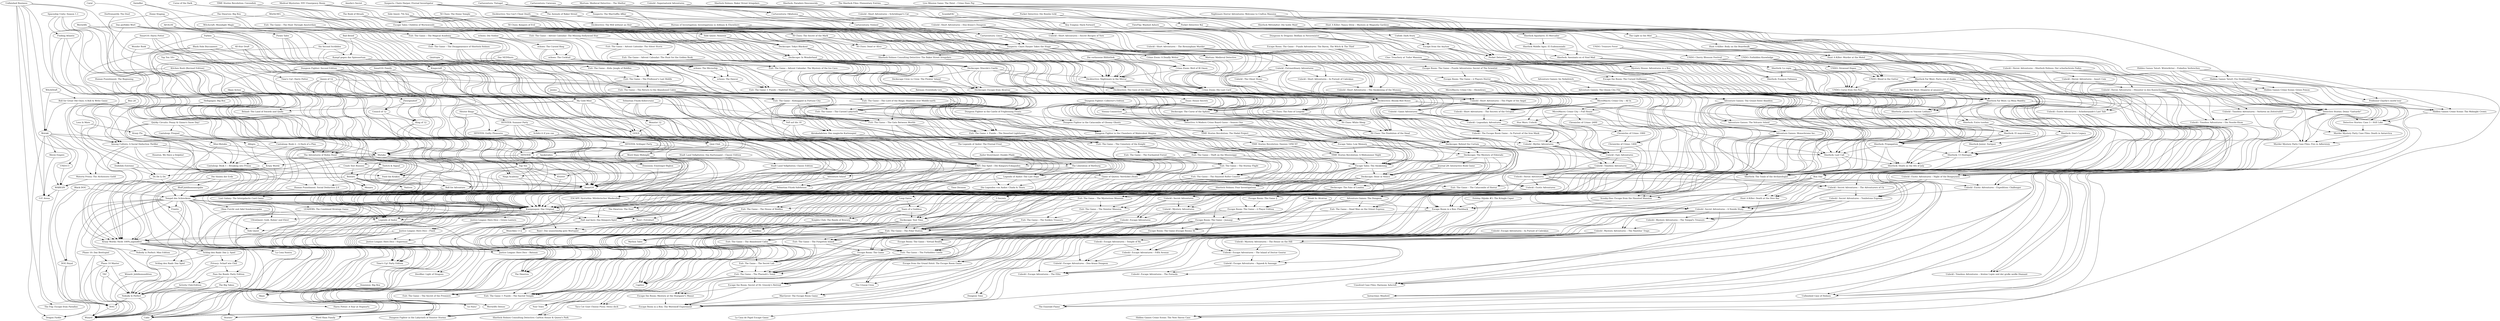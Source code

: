 digraph G {
"DOG" -> "Wizard" ["weight"=0.172426392454639]
"Nobody Is Perfect" -> "Wizard" ["weight"=0.170031536499532]
"TAC" -> "Wizard" ["weight"=0.085595947741451]
"The Big Taboo" -> "Wizard" ["weight"=0.0809607432530222]
"Phase 10 Master" -> "Wizard" ["weight"=0.106911718487627]
"Pass the Bomb: Party Edition" -> "Wizard" ["weight"=0.0728707781074468]
"Phase 10: Das Brettspiel" -> "Wizard" ["weight"=0.0710798665504582]
"Legends of Andor" -> "Wizard" ["weight"=0.196069728409104]
"DOG Royal" -> "Wizard" ["weight"=0.0899947118259677]
"Ohne Furcht und Adel Sonderausgabe" -> "Wizard" ["weight"=0.116382375435162]
"LEADERS: The Combined Strategy Game" -> "Wizard" ["weight"=0.0335499288851254]
"Wizard: Jubiläumsedition" -> "Wizard" ["weight"=0.112290077500009]
"Krazy Wordz: Nicht 100% jugendfrei" -> "Wizard" ["weight"=0.138628625013837]
"Tempel des Schreckens" -> "Wizard" ["weight"=0.185720582998722]
"Belratti" -> "Wizard" ["weight"=0.135393626799892]
"Nobody Is Perfect" -> "DOG" ["weight"=0.123366528182193]
"Phase 10 Master" -> "DOG" ["weight"=0.0759911571453173]
"Phase 10: Das Brettspiel" -> "DOG" ["weight"=0.0947818540987575]
"DOG Royal" -> "DOG" ["weight"=0.192766428207689]
"Tempel des Schreckens" -> "DOG" ["weight"=0.137915581960107]
"Black DOG" -> "DOG" ["weight"=0.153005467867355]
"TAC" -> "Nobody Is Perfect" ["weight"=0.079471133144546]
"The Big Taboo" -> "Nobody Is Perfect" ["weight"=0.0957900518450562]
"Activity Club-Edition" -> "Nobody Is Perfect" ["weight"=0.0750145866494814]
"Phase 10 Master" -> "Nobody Is Perfect" ["weight"=0.0774197543314007]
"Pass the Bomb: Party Edition" -> "Nobody Is Perfect" ["weight"=0.117625725030934]
"Schlag den Raab: Das Spiel" -> "Nobody Is Perfect" ["weight"=0.133408190391319]
"Privacy: Scharf wie Chili" -> "Nobody Is Perfect" ["weight"=0.0864528534028572]
"Schlag den Raab: Das 2. Spiel" -> "Nobody Is Perfect" ["weight"=0.0953883018870301]
"Nobody is Perfect: Mini Edition" -> "Nobody Is Perfect" ["weight"=0.102925892299355]
"Krazy Wordz: Nicht 100% jugendfrei" -> "Nobody Is Perfect" ["weight"=0.188860832370844]
"Tempel des Schreckens" -> "Nobody Is Perfect" ["weight"=0.157145352522185]
"Phase 10 Master" -> "TAC" ["weight"=0.0507274780024199]
"Pass the Bomb: Party Edition" -> "The Big Taboo" ["weight"=0.0835242336005243]
"Phase 10: Das Brettspiel" -> "Phase 10 Master" ["weight"=0.157176001421449]
"Pass the Bomb: Party Edition" -> "Activity Club-Edition" ["weight"=0.0804343217458478]
"Privacy: Scharf wie Chili" -> "Pass the Bomb: Party Edition" ["weight"=0.0851686253149138]
"Krazy Wordz: Nicht 100% jugendfrei" -> "Pass the Bomb: Party Edition" ["weight"=0.102570030453211]
"Legends of Andor" -> "The Dwarves" ["weight"=0.130976675649451]
"Ohne Furcht und Adel Sonderausgabe" -> "Legends of Andor" ["weight"=0.097741181185708]
"LEADERS: The Combined Strategy Game" -> "Legends of Andor" ["weight"=0.0377221959572435]
"The Dwarves: The Duel" -> "Legends of Andor" ["weight"=0.0665864500821204]
"Die Legenden von Andor: Chada & Thorn" -> "Legends of Andor" ["weight"=0.200978319655593]
"Legends of Andor: The Last Hope" -> "Legends of Andor" ["weight"=0.237472162695766]
"Tempel des Schreckens" -> "Legends of Andor" ["weight"=0.13897414317695]
"Roll for Adventure" -> "Legends of Andor" ["weight"=0.106845735824383]
"The Liberation of Rietburg" -> "Legends of Andor" ["weight"=0.113853409739476]
"The Dwarves: Big Box" -> "Legends of Andor" ["weight"=0.0544495073984701]
"The Adventures of Robin Hood" -> "Legends of Andor" ["weight"=0.197717370756177]
"Wonder Book" -> "Legends of Andor" ["weight"=0.071599496080607]
"Tempel des Schreckens" -> "DOG Royal" ["weight"=0.0825382864935119]
"Black DOG" -> "DOG Royal" ["weight"=0.166508674008427]
"Tempel des Schreckens" -> "Ohne Furcht und Adel Sonderausgabe" ["weight"=0.106627975854225]
"Lost Galaxy: The Intergalactic Card Game" -> "LEADERS: The Combined Strategy Game" ["weight"=0.272715001431807]
"Tempel des Schreckens" -> "Wizard: Jubiläumsedition" ["weight"=0.097882421727992]
"Krazy Wordz: Nicht 100% jugendfrei" -> "Schlag den Raab: Das Spiel" ["weight"=0.111997342942679]
"Krazy Wordz: Nicht 100% jugendfrei" -> "Privacy: Scharf wie Chili" ["weight"=0.0776436180395535]
"Krazy Wordz: Nicht 100% jugendfrei" -> "La Cosa Nostra" ["weight"=0.0997884541434498]
"Krazy Wordz: Nicht 100% jugendfrei" -> "Nobody is Perfect: Mini Edition" ["weight"=0.0841189458793466]
"Krazy Wordz: Nicht 100% jugendfrei" -> "Schlag den Raab: Das 2. Spiel" ["weight"=0.0810197598532919]
"Krazy Wordz: Nicht 100% jugendfrei" -> "Stories!" ["weight"=0.157778186776242]
"Krazy Wordz: Nicht 100% jugendfrei" -> "Justice League: Hero Dice – Batman" ["weight"=0.0851848138065042]
"Justice League: Hero Dice – Flash" -> "Krazy Wordz: Nicht 100% jugendfrei" ["weight"=0.073486538600061]
"Kneipenquiz: Das Original" -> "Krazy Wordz: Nicht 100% jugendfrei" ["weight"=0.232570777840277]
"Tempel des Schreckens" -> "Krazy Wordz: Nicht 100% jugendfrei" ["weight"=0.23892010960313]
"Do De Li Do" -> "Krazy Wordz: Nicht 100% jugendfrei" ["weight"=0.171703131262497]
"Krazy Wordz" -> "Krazy Wordz: Nicht 100% jugendfrei" ["weight"=0.272451975667765]
"Mutabo" -> "Krazy Wordz: Nicht 100% jugendfrei" ["weight"=0.186515715044537]
"Word Slam Midnight" -> "Krazy Wordz: Nicht 100% jugendfrei" ["weight"=0.140493381496328]
"Belratti" -> "Krazy Wordz: Nicht 100% jugendfrei" ["weight"=0.189628473301379]
"Crash Test Bunnies" -> "Krazy Wordz: Nicht 100% jugendfrei" ["weight"=0.126904132288297]
"Mini-Mutabo" -> "Krazy Wordz: Nicht 100% jugendfrei" ["weight"=0.107223587186034]
"Dodelido Extreme" -> "Krazy Wordz: Nicht 100% jugendfrei" ["weight"=0.0526502733040766]
"Krazy Pix" -> "Krazy Wordz: Nicht 100% jugendfrei" ["weight"=0.160219555861683]
"Das perfekte Wort" -> "Krazy Wordz: Nicht 100% jugendfrei" ["weight"=0.13477521182552]
"Less Is More" -> "Krazy Wordz: Nicht 100% jugendfrei" ["weight"=0.135309189463192]
"Tempel des Schreckens" -> "Go Nuts!" ["weight"=0.0976436181926529]
"Tempel des Schreckens" -> "Cabo" ["weight"=0.222206043979291]
"Tempel des Schreckens" -> "Werwölfe Deluxe" ["weight"=0.0616451596637937]
"Tempel des Schreckens" -> "La Cosa Nostra" ["weight"=0.119487237143596]
"Tempel des Schreckens" -> "Nobody is Perfect: Mini Edition" ["weight"=0.0991951338823482]
"Tempel des Schreckens" -> "Frantic" ["weight"=0.12471933891737]
"Tempel des Schreckens" -> "Munchkin 1+2" ["weight"=0.0531595782607486]
"Tempel des Schreckens" -> "Halt mal kurz: Das Känguru-Spiel" ["weight"=0.164051564487809]
"Tempel des Schreckens" -> "UltraQuest: Gold, Ruhm! und Ehre!" ["weight"=0.120917854173795]
"Tempel des Schreckens" -> "Skyjo" ["weight"=0.155988503687394]
"Tempel des Schreckens" -> "Kneipenquiz: Das Original" ["weight"=0.244329083962773]
"Tempel des Schreckens" -> "Side Quest" ["weight"=0.059328543457427]
"Black DOG" -> "Tempel des Schreckens" ["weight"=0.085701979735078]
"Do De Li Do" -> "Tempel des Schreckens" ["weight"=0.173877590741257]
"Human Punishment: Social Deduction 2.0" -> "Tempel des Schreckens" ["weight"=0.1073695575227]
"Krazy Wordz" -> "Tempel des Schreckens" ["weight"=0.196579392710419]
"Sebastian Fitzek Safehouse" -> "Tempel des Schreckens" ["weight"=0.136155103713844]
"Natives" -> "Tempel des Schreckens" ["weight"=0.0979695795599812]
"Mutabo" -> "Tempel des Schreckens" ["weight"=0.185801002281011]
"Smart10" -> "Tempel des Schreckens" ["weight"=0.198196679102507]
"Menara" -> "Tempel des Schreckens" ["weight"=0.157314929430834]
"Bluff Jubiläumsausgabe" -> "Tempel des Schreckens" ["weight"=0.10793784163944]
"Stadt Land Vollpfosten: Classic Edition" -> "Tempel des Schreckens" ["weight"=0.0968690818629749]
"Werwölfe" -> "Tempel des Schreckens" ["weight"=0.0569789878778933]
"Adventure Island" -> "Tempel des Schreckens" ["weight"=0.102377472505966]
"Belratti" -> "Tempel des Schreckens" ["weight"=0.211628228569269]
"EXIT: Das Spiel – Die Känguru-Eskapaden" -> "Tempel des Schreckens" ["weight"=0.142971558536677]
"Ninja Academy" -> "Tempel des Schreckens" ["weight"=0.14964522734677]
"Feed the Kraken" -> "Tempel des Schreckens" ["weight"=0.149450956534747]
"Among Cultists: A Social Deduction Thriller" -> "Tempel des Schreckens" ["weight"=0.0962518100477335]
"Kitchen Rush (Revised Edition)" -> "Tempel des Schreckens" ["weight"=0.143480007187712]
"Dodelido Extreme" -> "Tempel des Schreckens" ["weight"=0.064608481688533]
"Top Ten" -> "Tempel des Schreckens" ["weight"=0.216829786176155]
"Skyjo Action" -> "Tempel des Schreckens" ["weight"=0.0666858872711942]
"Houston, We Have a Dolphin!" -> "Tempel des Schreckens" ["weight"=0.0646255456296763]
"GOLD" -> "Tempel des Schreckens" ["weight"=0.189411365713883]
"Die Säulen der Erde" -> "Tempel des Schreckens" ["weight"=0.043733682917678]
"Belaad: The Land of Swords and Quills" -> "Tempel des Schreckens" ["weight"=0.0648634207456571]
"Biss 20" -> "Tempel des Schreckens" ["weight"=0.103533436866766]
"HITSTER" -> "Tempel des Schreckens" ["weight"=0.209281722794347]
"Das NEINhorn" -> "Tempel des Schreckens" ["weight"=0.0854095500859171]
"Cantaloop: Book 1 – Breaking into Prison" -> "Tempel des Schreckens" ["weight"=0.11693519928689]
"The Adventures of Robin Hood" -> "Tempel des Schreckens" ["weight"=0.137124465720869]
"My Gold Mine" -> "Tempel des Schreckens" ["weight"=0.171069765009846]
"Hellapagos: Big Box" -> "Tempel des Schreckens" ["weight"=0.035131402158625]
"Quirky Circuits: Penny & Gizmo's Snow Day!" -> "Tempel des Schreckens" ["weight"=0.0800780932456576]
"Finding Atlantis" -> "Tempel des Schreckens" ["weight"=0.0700385616863528]
"Stadt Land Vollpfosten: Das Kartenspiel – Classic Edition" -> "Tempel des Schreckens" ["weight"=0.0552826551459716]
"Spaceship Unity: Season 1.1" -> "Tempel des Schreckens" ["weight"=0.0701519905595875]
"Black Hole Buccaneers" -> "Tempel des Schreckens" ["weight"=0.111270387890038]
"Unfinished Business" -> "Tempel des Schreckens" ["weight"=0.0995200358377]
"Belratti" -> "Cabo" ["weight"=0.154369595764954]
"Belratti" -> "Kneipenquiz: Das Original" ["weight"=0.181618080155678]
"Belratti" -> "Natives" ["weight"=0.102878204196441]
"Belratti" -> "Menara" ["weight"=0.167379196715341]
"Belratti" -> "Roll for Adventure" ["weight"=0.102115376399342]
"Crash Test Bunnies" -> "Belratti" ["weight"=0.114677522452732]
"Switch & Signal" -> "Belratti" ["weight"=0.138222181180346]
"Privacy: Scharf wie Chili" -> "Activity Club-Edition" ["weight"=0.0531592556770153]
"Schlag den Raab: Das 2. Spiel" -> "Schlag den Raab: Das Spiel" ["weight"=0.531906765475126]
"Schlag den Raab: Das 2. Spiel" -> "Privacy: Scharf wie Chili" ["weight"=0.0683947409464563]
"GOLD" -> "Go Nuts!" ["weight"=0.205976586286263]
"Monster 12" -> "Go Nuts!" ["weight"=0.0748419741076348]
"My Gold Mine" -> "Go Nuts!" ["weight"=0.113345713733718]
"GOLD" -> "Kneipenquiz: Das Original" ["weight"=0.168426086647651]
"GOLD" -> "Smart10" ["weight"=0.182234967119378]
"GOLD" -> "Ninja Academy" ["weight"=0.153684643779006]
"GOLD" -> "DiceWar: Light of Dragons" ["weight"=0.0513940235340743]
"All-Star Draft" -> "GOLD" ["weight"=0.128717528335819]
"Monster 12" -> "GOLD" ["weight"=0.0940442934375057]
"My Gold Mine" -> "GOLD" ["weight"=0.193451494089429]
"Smart10: Family" -> "GOLD" ["weight"=0.115071133463955]
"Kingscraft" -> "GOLD" ["weight"=0.0645724535142455]
"Pirate Tales" -> "GOLD" ["weight"=0.0874955078606238]
"My Gold Mine" -> "Monster 12" ["weight"=0.156876798092683]
"My Gold Mine" -> "Kneipenquiz: Das Original" ["weight"=0.134529288899994]
"My Gold Mine" -> "Belaad: The Land of Swords and Quills" ["weight"=0.0695234216663198]
"Kingscraft" -> "My Gold Mine" ["weight"=0.0721124739075286]
"Pirate Tales" -> "My Gold Mine" ["weight"=0.114106889827242]
"AEOLOS" -> "My Gold Mine" ["weight"=0.0909967857126895]
"Black Hole Buccaneers" -> "My Gold Mine" ["weight"=0.0821824118280124]
"Frantic" -> "Cabo" ["weight"=0.107545911910255]
"Kneipenquiz: Das Original" -> "Cabo" ["weight"=0.194819955910118]
"Natives" -> "Cabo" ["weight"=0.105328881643684]
"Bluff Jubiläumsausgabe" -> "Cabo" ["weight"=0.0930153438463189]
"Die Säulen der Erde" -> "Cabo" ["weight"=0.043556744170534]
"HITSTER" -> "Cabo" ["weight"=0.163962985164618]
"HITSTER" -> "Frantic" ["weight"=0.0944064292612176]
"Kneipenquiz: Das Original" -> "Bam!: Das unanständig gute Wortspiel" ["weight"=0.111429560281889]
"Kneipenquiz: Das Original" -> "Halt mal kurz: Das Känguru-Spiel" ["weight"=0.133612241284022]
"Kneipenquiz: Das Original" -> "UltraQuest: Gold, Ruhm! und Ehre!" ["weight"=0.132377196204062]
"Kneipenquiz: Das Original" -> "Stories!" ["weight"=0.128321473222199]
"Kneipenquiz: Das Original" -> "Side Quest" ["weight"=0.0590699932822129]
"Kneipenquiz: Das Original" -> "Bam!: Extrahart" ["weight"=0.0800429062935913]
"Kneipenquiz: Das Original" -> "Justice League: Hero Dice – Batman" ["weight"=0.0741616118722125]
"Kneipenquiz: Das Original" -> "Justice League: Hero Dice – Flash" ["weight"=0.0786225638458173]
"Kneipenquiz: Das Original" -> "Justice League: Hero Dice – Green Lantern" ["weight"=0.0788516397629399]
"Game of Quotes: Verrückte Zitate" -> "Kneipenquiz: Das Original" ["weight"=0.126140730820954]
"Sebastian Fitzek Safehouse" -> "Kneipenquiz: Das Original" ["weight"=0.164890477237541]
"Mutabo" -> "Kneipenquiz: Das Original" ["weight"=0.194983124440544]
"Kampf gegen das Spiessertum" -> "Kneipenquiz: Das Original" ["weight"=0.0945245273511608]
"Smart10" -> "Kneipenquiz: Das Original" ["weight"=0.256344274703381]
"Stadt Land Vollpfosten: Classic Edition" -> "Kneipenquiz: Das Original" ["weight"=0.0981847501906001]
"Word Slam Midnight" -> "Kneipenquiz: Das Original" ["weight"=0.111095324727766]
"Farben" -> "Kneipenquiz: Das Original" ["weight"=0.0985455579810006]
"ESCAPE Dysturbia: Mörderischer Maskenball" -> "Kneipenquiz: Das Original" ["weight"=0.10340475715497]
"EXIT: Das Spiel – Die Känguru-Eskapaden" -> "Kneipenquiz: Das Original" ["weight"=0.183353868309368]
"Quiztopia" -> "Kneipenquiz: Das Original" ["weight"=0.128416769707024]
"Crash Test Bunnies" -> "Kneipenquiz: Das Original" ["weight"=0.122596903678271]
"Bad Brood" -> "Kneipenquiz: Das Original" ["weight"=0.0615415630731196]
"Quiz Club" -> "Kneipenquiz: Das Original" ["weight"=0.145986028246249]
"HITSTER" -> "Kneipenquiz: Das Original" ["weight"=0.223597661931523]
"Sebastian Fitzek Killercruise" -> "Kneipenquiz: Das Original" ["weight"=0.119317636421535]
"Spukstaben" -> "Kneipenquiz: Das Original" ["weight"=0.153804543165846]
"Das perfekte Wort" -> "Kneipenquiz: Das Original" ["weight"=0.185272814878949]
"Smart10: Family" -> "Kneipenquiz: Das Original" ["weight"=0.107753111995188]
"Six Second Scribbles" -> "Kneipenquiz: Das Original" ["weight"=0.130275573290379]
"Pirate Tales" -> "Kneipenquiz: Das Original" ["weight"=0.0999712494347075]
"Abrakadabrien: Das magische Kartenspiel" -> "Kneipenquiz: Das Original" ["weight"=0.0816056959362375]
"Joomo" -> "Kneipenquiz: Das Original" ["weight"=0.105316567636373]
"Voll auf die 18" -> "Kneipenquiz: Das Original" ["weight"=0.105003793200516]
"Witchcraft: Moonlight Magic" -> "Kneipenquiz: Das Original" ["weight"=0.0444770579444969]
"Swindler" -> "Kneipenquiz: Das Original" ["weight"=0.0825133682017307]
"Black Hole Buccaneers" -> "Kneipenquiz: Das Original" ["weight"=0.0981030377391196]
"HITSTER: Schlager Party" -> "Kneipenquiz: Das Original" ["weight"=0.154510109063538]
"Schätz it if you can" -> "Kneipenquiz: Das Original" ["weight"=0.148982868240061]
"HITSTER: Summer Party" -> "Kneipenquiz: Das Original" ["weight"=0.13867774204059]
"Die Säulen der Erde" -> "Bluff Jubiläumsausgabe" ["weight"=0.0580403450985672]
"HITSTER" -> "Skyjo" ["weight"=0.150911248709865]
"HITSTER" -> "Smart10" ["weight"=0.247984025609061]
"HITSTER" -> "Top Ten" ["weight"=0.23282487442338]
"HITSTER" -> "Time's Up! Party Edition" ["weight"=0.100216061429318]
"HITSTER" -> "Dominion: Einsteiger-Bigbox" ["weight"=0.0395949721813083]
"HITSTER" -> "Kluster" ["weight"=0.126787842078318]
"Top Ten 18+" -> "HITSTER" ["weight"=0.111690662951656]
"Time's Up!: Harry Potter" -> "HITSTER" ["weight"=0.088780359331856]
"Smart10: Harry Potter" -> "HITSTER" ["weight"=0.0762194309154734]
"HITSTER: Schlager Party" -> "HITSTER" ["weight"=0.255130913502604]
"Dorfromantik: The Duel" -> "HITSTER" ["weight"=0.0915328204579408]
"HITSTER: Guilty Pleasures" -> "HITSTER" ["weight"=0.323795233385277]
"Schätz it if you can" -> "HITSTER" ["weight"=0.15498263813538]
"HITSTER: Summer Party" -> "HITSTER" ["weight"=0.308409869063366]
"Hitster Bingo" -> "HITSTER" ["weight"=0.242792536550738]
"The Dwarves: The Duel" -> "The Dwarves" ["weight"=0.242178092614056]
"Die Legenden von Andor: Chada & Thorn" -> "The Dwarves" ["weight"=0.109074410030485]
"Legends of Andor: The Last Hope" -> "The Dwarves" ["weight"=0.0953779229268079]
"The Dwarves: Big Box" -> "The Dwarves" ["weight"=0.0672290867755501]
"Die Legenden von Andor: Chada & Thorn" -> "The Dwarves: The Duel" ["weight"=0.0945261924526009]
"The Dwarves: Big Box" -> "The Dwarves: The Duel" ["weight"=0.103363567803507]
"Time Division" -> "The Dwarves: The Duel" ["weight"=0.0577166108566739]
"Legends of Andor: The Last Hope" -> "Die Legenden von Andor: Chada & Thorn" ["weight"=0.242235853518973]
"The Liberation of Rietburg" -> "Die Legenden von Andor: Chada & Thorn" ["weight"=0.146185382034848]
"Andor StoryQuest: Dunkle Pfade" -> "Die Legenden von Andor: Chada & Thorn" ["weight"=0.111845121377642]
"The Liberation of Rietburg" -> "Legends of Andor: The Last Hope" ["weight"=0.174363258410926]
"The Adventures of Robin Hood" -> "Legends of Andor: The Last Hope" ["weight"=0.135264627128805]
"Andor StoryQuest: Dunkle Pfade" -> "Legends of Andor: The Last Hope" ["weight"=0.113957413943925]
"The Legends of Andor: The Eternal Frost" -> "Legends of Andor: The Last Hope" ["weight"=0.239315230202784]
"The Adventures of Robin Hood" -> "Roll for Adventure" ["weight"=0.102836552409257]
"Roll for Adventure" -> "Lost Galaxy: The Intergalactic Card Game" ["weight"=0.0603395657532917]
"The Liberation of Rietburg" -> "Roll for Adventure" ["weight"=0.134189714125106]
"Switch & Signal" -> "Roll for Adventure" ["weight"=0.120048264210847]
"The Adventures of Robin Hood" -> "The Liberation of Rietburg" ["weight"=0.105491660189116]
"Andor StoryQuest: Dunkle Pfade" -> "The Liberation of Rietburg" ["weight"=0.119394362465081]
"The Legends of Andor: The Eternal Frost" -> "The Liberation of Rietburg" ["weight"=0.0994885411274927]
"The Adventures of Robin Hood" -> "Menara" ["weight"=0.13488234735155]
"The Adventures of Robin Hood" -> "Switch & Signal" ["weight"=0.153599266128556]
"The Adventures of Robin Hood" -> "Cantaloop: Book 1 – Breaking into Prison" ["weight"=0.167891994312725]
"Cantaloop: Book 2 – A Hack of a Plan" -> "The Adventures of Robin Hood" ["weight"=0.0978801057412612]
"Wonder Book" -> "The Adventures of Robin Hood" ["weight"=0.131608850740617]
"Quirky Circuits: Penny & Gizmo's Snow Day!" -> "The Adventures of Robin Hood" ["weight"=0.0927011442444909]
"Finding Atlantis" -> "The Adventures of Robin Hood" ["weight"=0.0706904222023496]
"Spaceship Unity: Season 1.1" -> "The Adventures of Robin Hood" ["weight"=0.0891877910913836]
"Dominion: Einsteiger-Bigbox" -> "Dominion: Big Box" ["weight"=0.0495219333958432]
"HITSTER: Summer Party" -> "Dominion: Einsteiger-Bigbox" ["weight"=0.0522809710303364]
"Munchkin 1+2" -> "Werwölfe Deluxe" ["weight"=0.0281798148255378]
"Halt mal kurz: Das Känguru-Spiel" -> "Werwölfe Deluxe" ["weight"=0.0868511445677152]
"Halt mal kurz: Das Känguru-Spiel" -> "Munchkin 1+2" ["weight"=0.0556090329021994]
"Das NEINhorn" -> "Munchkin 1+2" ["weight"=0.031253764007577]
"Game of Quotes: Verrückte Zitate" -> "Halt mal kurz: Das Känguru-Spiel" ["weight"=0.366902054636637]
"Mutabo" -> "Halt mal kurz: Das Känguru-Spiel" ["weight"=0.111033534963912]
"Kampf gegen das Spiessertum" -> "Halt mal kurz: Das Känguru-Spiel" ["weight"=0.0726582874937586]
"Werwölfe" -> "Halt mal kurz: Das Känguru-Spiel" ["weight"=0.0689612799992011]
"EXIT: Das Spiel – Die Känguru-Eskapaden" -> "Halt mal kurz: Das Känguru-Spiel" ["weight"=0.191742418778383]
"Quiztopia" -> "Halt mal kurz: Das Känguru-Spiel" ["weight"=0.122979318545522]
"Würfel-WG" -> "Halt mal kurz: Das Känguru-Spiel" ["weight"=0.18814751219183]
"Bad Brood" -> "Halt mal kurz: Das Känguru-Spiel" ["weight"=0.100554217159387]
"Das NEINhorn" -> "Halt mal kurz: Das Känguru-Spiel" ["weight"=0.11198631542644]
"Bam!: Extrahart" -> "Bam!: Das unanständig gute Wortspiel" ["weight"=0.41317650124508]
"Game of Quotes: Verrückte Zitate" -> "Bam!: Das unanständig gute Wortspiel" ["weight"=0.10454947100134]
"Game of Quotes: Verrückte Zitate" -> "Bam!: Extrahart" ["weight"=0.0781199370923687]
"EXIT: Das Spiel – Die Känguru-Eskapaden" -> "Game of Quotes: Verrückte Zitate" ["weight"=0.159063805089961]
"Quiztopia" -> "Game of Quotes: Verrückte Zitate" ["weight"=0.155016807069462]
"Würfel-WG" -> "Game of Quotes: Verrückte Zitate" ["weight"=0.202504343341637]
"Abrakadabrien: Das magische Kartenspiel" -> "Game of Quotes: Verrückte Zitate" ["weight"=0.097218661290503]
"Voll auf die 18" -> "Game of Quotes: Verrückte Zitate" ["weight"=0.121547271191281]
"Das NEINhorn" -> "EXIT: Das Spiel – Die Känguru-Eskapaden" ["weight"=0.0694102337153496]
"Mutabo" -> "Krazy Wordz" ["weight"=0.15798366955704]
"Mutabo" -> "Stories!" ["weight"=0.103541930769503]
"Kampf gegen das Spiessertum" -> "Mutabo" ["weight"=0.0828700663764294]
"Werwölfe" -> "Mutabo" ["weight"=0.0486308362726517]
"Farben" -> "Mutabo" ["weight"=0.103974148442027]
"Mini-Mutabo" -> "Mutabo" ["weight"=0.19823135380434]
"Allegra" -> "Mutabo" ["weight"=0.0671959214498769]
"Krazy Pix" -> "Mutabo" ["weight"=0.161748331250432]
"Six Second Scribbles" -> "Mutabo" ["weight"=0.127317537554207]
"Home Staging" -> "Mutabo" ["weight"=0.0809178759228983]
"Bad Brood" -> "Kampf gegen das Spiessertum" ["weight"=0.194422566157006]
"Six Second Scribbles" -> "Kampf gegen das Spiessertum" ["weight"=0.046417018418193]
"EXIT: Das Spiel – Die Känguru-Eskapaden" -> "Sebastian Fitzek Safehouse" ["weight"=0.146460866295551]
"EXIT: Das Spiel – Die Känguru-Eskapaden" -> "Adventure Island" ["weight"=0.0905874883588742]
"EXIT: Das Spiel – Die Känguru-Eskapaden" -> "ESCAPE Dysturbia: Mörderischer Maskenball" ["weight"=0.226205375961376]
"Würfel-WG" -> "EXIT: Das Spiel – Die Känguru-Eskapaden" ["weight"=0.140459354462096]
"Exit: The Game – Theft on the Mississippi" -> "EXIT: Das Spiel – Die Känguru-Eskapaden" ["weight"=0.28620566686878]
"Exit: The Game – The Gate Between Worlds" -> "EXIT: Das Spiel – Die Känguru-Eskapaden" ["weight"=0.264886412143616]
"Sebastian Fitzek Killercruise" -> "EXIT: Das Spiel – Die Känguru-Eskapaden" ["weight"=0.116596477436561]
"Exit: The Game – Kidnapped in Fortune City" -> "EXIT: Das Spiel – Die Känguru-Eskapaden" ["weight"=0.222935526514934]
"Voll auf die 18" -> "EXIT: Das Spiel – Die Känguru-Eskapaden" ["weight"=0.132221140169675]
"Justice League: Hero Dice – Flash" -> "Stories!" ["weight"=0.0516271701880874]
"Farben" -> "Stories!" ["weight"=0.068133412036473]
"Justice League: Hero Dice – Flash" -> "Justice League: Hero Dice – Batman" ["weight"=0.658790709114964]
"Justice League: Hero Dice – Green Lantern" -> "Justice League: Hero Dice – Batman" ["weight"=0.663385337790665]
"Justice League: Hero Dice – Superman" -> "Justice League: Hero Dice – Batman" ["weight"=0.840499275189085]
"Justice League: Hero Dice – Flash" -> "Justice League: Hero Dice – Superman" ["weight"=0.67724315600736]
"Justice League: Hero Dice – Green Lantern" -> "Justice League: Hero Dice – Flash" ["weight"=0.875403178261568]
"Krazy Wordz" -> "Do De Li Do" ["weight"=0.141031603570994]
"Dodelido Extreme" -> "Do De Li Do" ["weight"=0.210521439320919]
"Biss 20" -> "Do De Li Do" ["weight"=0.14157123899328]
"Allegra" -> "Krazy Wordz" ["weight"=0.0795250998786685]
"Krazy Pix" -> "Krazy Wordz" ["weight"=0.215709207680884]
"Word Slam Midnight" -> "Word Slam Family" ["weight"=0.144824094633464]
"Das perfekte Wort" -> "Word Slam Midnight" ["weight"=0.129351307923068]
"Das perfekte Wort" -> "Crash Test Bunnies" ["weight"=0.120321991666691]
"Spukstaben" -> "Crash Test Bunnies" ["weight"=0.104175890964977]
"Krazy Pix" -> "Mini-Mutabo" ["weight"=0.133344410364031]
"Biss 20" -> "Dodelido Extreme" ["weight"=0.121899825984123]
"Krazy Pix" -> "Allegra" ["weight"=0.0812141711727784]
"Less Is More" -> "Krazy Pix" ["weight"=0.121356883923114]
"Das perfekte Wort" -> "Spukstaben" ["weight"=0.220872073366464]
"The Legends of Andor: The Eternal Frost" -> "Andor StoryQuest: Dunkle Pfade" ["weight"=0.103233121358602]
"UltraQuest: Gold, Ruhm! und Ehre!" -> "Side Quest" ["weight"=0.0800674374240767]
"Kluster" -> "Skyjo" ["weight"=0.129829718784594]
"Top Ten" -> "Skyjo" ["weight"=0.182659498356827]
"Skyjo Action" -> "Skyjo" ["weight"=0.180627948547143]
"Top Ten" -> "Kluster" ["weight"=0.139951497822277]
"Skyjo Action" -> "Top Ten" ["weight"=0.0760020914280516]
"Top Ten" -> "Smart10" ["weight"=0.203399699919726]
"Top Ten" -> "Time's Up! Party Edition" ["weight"=0.108665676552291]
"Top Ten" -> "Feed the Kraken" ["weight"=0.177853964732341]
"King of 12" -> "Top Ten" ["weight"=0.156242417045277]
"Top Ten 18+" -> "Top Ten" ["weight"=0.218339991431986]
"Council of 12" -> "Top Ten" ["weight"=0.0605547113559868]
"Dungeon Fighter: Second Edition" -> "Top Ten" ["weight"=0.10354041419522]
"Justice League: Hero Dice – Green Lantern" -> "Justice League: Hero Dice – Superman" ["weight"=0.681214778883857]
"Stadt Land Vollpfosten: Classic Edition" -> "Sebastian Fitzek Safehouse" ["weight"=0.0731751227379535]
"Adventure Island" -> "Sebastian Fitzek Safehouse" ["weight"=0.111626901297318]
"Sebastian Fitzek Killercruise" -> "Sebastian Fitzek Safehouse" ["weight"=0.229528994647648]
"Smart10" -> "Time's Up! Party Edition" ["weight"=0.0927070730427123]
"Ninja Academy" -> "Smart10" ["weight"=0.135302760665395]
"Feed the Kraken" -> "Smart10" ["weight"=0.139818889339808]
"Among Cultists: A Social Deduction Thriller" -> "Smart10" ["weight"=0.0705258450563307]
"Kitchen Rush (Revised Edition)" -> "Smart10" ["weight"=0.132892676154191]
"Quiz Club" -> "Smart10" ["weight"=0.120720895135171]
"King of 12" -> "Smart10" ["weight"=0.135346832804964]
"Wutaki" -> "Smart10" ["weight"=0.0720897664843122]
"All-Star Draft" -> "Smart10" ["weight"=0.111023866368996]
"Smart10: Family" -> "Smart10" ["weight"=0.123337702156077]
"Time's Up!: Harry Potter" -> "Smart10" ["weight"=0.0649583769222277]
"Smart10: Harry Potter" -> "Smart10" ["weight"=0.163287310932715]
"Dungeon Fighter: Second Edition" -> "Smart10" ["weight"=0.0903610738154459]
"Queen of 12" -> "Smart10" ["weight"=0.0594761481109185]
"Unfinished Business" -> "Smart10" ["weight"=0.0905210999333712]
"Schätz it if you can" -> "Smart10" ["weight"=0.13974298352579]
"Stadt Land Vollpfosten: Das Kartenspiel – Classic Edition" -> "Stadt Land Vollpfosten: Classic Edition" ["weight"=0.0984151895664458]
"Exit: The Game – The Gate Between Worlds" -> "ESCAPE Dysturbia: Mörderischer Maskenball" ["weight"=0.138446938665282]
"Sebastian Fitzek Killercruise" -> "ESCAPE Dysturbia: Mörderischer Maskenball" ["weight"=0.111759667823517]
"Exit: The Game – Kidnapped in Fortune City" -> "ESCAPE Dysturbia: Mörderischer Maskenball" ["weight"=0.134034224124588]
"Caral" -> "Quiz Club" ["weight"=0.116696365265626]
"Schätz it if you can" -> "Quiz Club" ["weight"=0.0975347594292041]
"Sebastian Fitzek Killercruise" -> "Exit: The Game – The Gate Between Worlds" ["weight"=0.084481362094297]
"Home Staging" -> "Six Second Scribbles" ["weight"=0.108471124970052]
"Pirate Tales" -> "Kingscraft" ["weight"=0.111371919372144]
"AEOLOS" -> "Pirate Tales" ["weight"=0.0702266630255308]
"Swindler" -> "Abrakadabrien: Das magische Kartenspiel" ["weight"=0.0976261688794904]
"Joomo" -> "Abrakadabrien: Das magische Kartenspiel" ["weight"=0.119557727864795]
"Voll auf die 18" -> "Abrakadabrien: Das magische Kartenspiel" ["weight"=0.161279753421181]
"Witchcraft: Moonlight Magic" -> "Abrakadabrien: Das magische Kartenspiel" ["weight"=0.0466058106883174]
"Witchcraft: Moonlight Magic" -> "Voll auf die 18" ["weight"=0.0580973723481885]
"Black Hole Buccaneers" -> "Belaad: The Land of Swords and Quills" ["weight"=0.0742760324959711]
"HITSTER: Summer Party" -> "HITSTER: Schlager Party" ["weight"=0.352233403171876]
"HITSTER: Guilty Pleasures" -> "HITSTER: Schlager Party" ["weight"=0.253373116742963]
"HITSTER: Summer Party" -> "Schätz it if you can" ["weight"=0.154855242309638]
"HITSTER: Summer Party" -> "HITSTER: Guilty Pleasures" ["weight"=0.438415257495624]
"Hitster Bingo" -> "HITSTER: Summer Party" ["weight"=0.340769378742953]
"Feed the Kraken" -> "Human Punishment: Social Deduction 2.0" ["weight"=0.0920921789873692]
"Among Cultists: A Social Deduction Thriller" -> "Human Punishment: Social Deduction 2.0" ["weight"=0.19522556236232]
"Human Punishment: The Beginning" -> "Human Punishment: Social Deduction 2.0" ["weight"=0.300879571593943]
"Switch & Signal" -> "Menara" ["weight"=0.14712651162623]
"Kitchen Rush (Revised Edition)" -> "Ninja Academy" ["weight"=0.088998116787334]
"All-Star Draft" -> "Ninja Academy" ["weight"=0.0914700030534571]
"Human Punishment: The Beginning" -> "Feed the Kraken" ["weight"=0.0684156349861097]
"Among Cultists: A Social Deduction Thriller" -> "Feed the Kraken" ["weight"=0.121822187653355]
"Hellapagos: Big Box" -> "Feed the Kraken" ["weight"=0.0416738492429953]
"Dungeon Fighter: Second Edition" -> "Feed the Kraken" ["weight"=0.0915343199367342]
"Among Cultists: A Social Deduction Thriller" -> "WARIGIN" ["weight"=0.0620280076809353]
"Wutaki" -> "Among Cultists: A Social Deduction Thriller" ["weight"=0.0913238247937581]
"Unfinished Business" -> "Among Cultists: A Social Deduction Thriller" ["weight"=0.135215983115922]
"Human Punishment: The Beginning" -> "Among Cultists: A Social Deduction Thriller" ["weight"=0.246866892399351]
"Among Cultists: A Social Deduction Thriller" -> "Materia Prima: The Alchemists Guild" ["weight"=0.0411576497887179]
"Roll for Great Old Ones: A Roll & Write Game" -> "Among Cultists: A Social Deduction Thriller" ["weight"=0.0651218910337995]
"Finding Atlantis" -> "Houston, We Have a Dolphin!" ["weight"=0.123967404614871]
"Spaceship Unity: Season 1.1" -> "Cantaloop: Book 1 – Breaking into Prison" ["weight"=0.0663805033093401]
"Cantaloop: Prequel" -> "Cantaloop: Book 1 – Breaking into Prison" ["weight"=0.241861277919343]
"Cantaloop: Book 2 – A Hack of a Plan" -> "Cantaloop: Book 1 – Breaking into Prison" ["weight"=0.455289505280697]
"Quirky Circuits: Penny & Gizmo's Snow Day!" -> "Cantaloop: Book 1 – Breaking into Prison" ["weight"=0.0965191901100806]
"Quirky Circuits: Penny & Gizmo's Snow Day!" -> "Cantaloop: Prequel" ["weight"=0.0700160293935143]
"Quirky Circuits: Penny & Gizmo's Snow Day!" -> "Cantaloop: Book 2 – A Hack of a Plan" ["weight"=0.0793707611605848]
"Spaceship Unity: Season 1.1" -> "Finding Atlantis" ["weight"=0.10297691540354]
"Unfinished Business" -> "WARIGIN" ["weight"=0.113453928801672]
"Unfinished Business" -> "Wutaki" ["weight"=0.122325827260527]
"Unfinished Business" -> "Dragon Farkle" ["weight"=0.0598239118054837]
"Unfinished Business" -> "O.P. Arena" ["weight"=0.0857599940670306]
"Top Ten 18+" -> "Time's Up! Party Edition" ["weight"=0.0689092611663925]
"Time's Up!: Harry Potter" -> "Time's Up! Party Edition" ["weight"=0.0927860227706482]
"Zwergendorf" -> "King of 12" ["weight"=0.0645105439184415]
"Council of 12" -> "King of 12" ["weight"=0.180036599769525]
"Queen of 12" -> "King of 12" ["weight"=0.104926597117001]
"Wutaki" -> "WARIGIN" ["weight"=0.0835920502833021]
"Wutaki" -> "O.P. Arena" ["weight"=0.0776256298979722]
"Wutaki" -> "Movie Empire" ["weight"=0.0571416481455847]
"Wutaki" -> "Materia Prima: The Alchemists Guild" ["weight"=0.0779275550737005]
"Wutaki" -> "UND1C1" ["weight"=0.0763006897535459]
"Wutaki" -> "The Fog: Escape from Paradise" ["weight"=0.0826131021857854]
"Roll for Great Old Ones: A Roll & Write Game" -> "Wutaki" ["weight"=0.0677379922651363]
"WitchDraft" -> "Wutaki" ["weight"=0.155909012911044]
"All-Star Draft" -> "DiceWar: Light of Dragons" ["weight"=0.0907865312055848]
"Smart10: Harry Potter" -> "Time's Up!: Harry Potter" ["weight"=0.125942764679287]
"Smart10: Harry Potter" -> "Harry Potter: A Year at Hogwarts" ["weight"=0.0429516404132429]
"Dungeon Fighter: Second Edition" -> "Dungeon Fighter in the Labyrinth of Sinister Storms" ["weight"=0.262657339848543]
"Dungeon Fighter: Second Edition" -> "Dungeon Fighter in the Chambers of Malevolent Magma" ["weight"=0.223270698004817]
"Dungeon Fighter: Second Edition" -> "Dungeon Fighter in the Castle of Frightening Frosts" ["weight"=0.215446574217718]
"Queen of 12" -> "Zwergendorf" ["weight"=0.110433499069668]
"Queen of 12" -> "Dungeon Fighter in the Labyrinth of Sinister Storms" ["weight"=0.0374140166484485]
"Queen of 12" -> "Dungeon Fighter in the Chambers of Malevolent Magma" ["weight"=0.0589096749150441]
"Queen of 12" -> "Council of 12" ["weight"=0.165759038960456]
"Exit: The Game – Theft on the Mississippi" -> "Exit: The Game – The Sinister Mansion" ["weight"=0.461294357218138]
"Exit: The Game – Theft on the Mississippi" -> "Exit: The Game – The Mysterious Museum" ["weight"=0.427308918077677]
"Exit: The Game – Theft on the Mississippi" -> "Exit: The Game – The Catacombs of Horror" ["weight"=0.482577920441857]
"Exit: The Game – Theft on the Mississippi" -> "Exit: The Game – The Haunted Roller Coaster" ["weight"=0.48162658519291]
"Exit: The Game – Theft on the Mississippi" -> "Exit: The Game – The Stormy Flight" ["weight"=0.520419560334052]
"Exit: The Game – The Cemetery of the Knight" -> "Exit: The Game – Theft on the Mississippi" ["weight"=0.536539083240243]
"Exit: The Game – The Gate Between Worlds" -> "Exit: The Game – Theft on the Mississippi" ["weight"=0.4717354062516]
"Exit: The Game – Kidnapped in Fortune City" -> "Exit: The Game – Theft on the Mississippi" ["weight"=0.432975312197693]
"Exit: The Game – The Gate Between Worlds" -> "Exit: The Game – The Stormy Flight" ["weight"=0.417415105671256]
"Exit: The Game – The Gate Between Worlds" -> "Exit: The Game – The Cemetery of the Knight" ["weight"=0.502521101063335]
"Exit: The Game – The Gate Between Worlds" -> "Exit: The Game + Puzzle – The Sacred Temple" ["weight"=0.404827880846328]
"Exit: The Game – The Gate Between Worlds" -> "Exit: The Game + Puzzle – The Deserted Lighthouse" ["weight"=0.401552530628769]
"Exit: The Game – The Cursed Labyrinth" -> "Exit: The Game – The Gate Between Worlds" ["weight"=0.466324468337996]
"Exit: The Game – Kidnapped in Fortune City" -> "Exit: The Game – The Gate Between Worlds" ["weight"=0.490041028374821]
"Exit: The Game – The Return to the Abandoned Cabin" -> "Exit: The Game – The Gate Between Worlds" ["weight"=0.480905782397413]
"Exit: The Game – Advent Calendar: The Mystery of the Ice Cave" -> "Exit: The Game – The Gate Between Worlds" ["weight"=0.283171108043248]
"Exit: The Game – The Lord of the Rings: Shadows over Middle-earth" -> "Exit: The Game – The Gate Between Worlds" ["weight"=0.33225829390273]
"Exit: The Game – The Professor's Last Riddle" -> "Exit: The Game – The Gate Between Worlds" ["weight"=0.410238281602278]
"Exit: The Game – Kidnapped in Fortune City" -> "Exit: The Game – The Cemetery of the Knight" ["weight"=0.445245620927756]
"Exit: The Game – Kidnapped in Fortune City" -> "Exit: The Game – The Cursed Labyrinth" ["weight"=0.435715125780977]
"Exit: The Game – The Return to the Abandoned Cabin" -> "Exit: The Game – Kidnapped in Fortune City" ["weight"=0.535228832608832]
"Exit: The Game – The Professor's Last Riddle" -> "Exit: The Game – Kidnapped in Fortune City" ["weight"=0.483110237991583]
"Exit: The Game – The Disappearance of Sherlock Holmes" -> "Exit: The Game – Kidnapped in Fortune City" ["weight"=0.452870642632348]
"Zwergendorf" -> "Council of 12" ["weight"=0.0837977118634864]
"Hitster Bingo" -> "HITSTER: Guilty Pleasures" ["weight"=0.293166997625572]
"Exit: The Game – The Abandoned Cabin" -> "Exit: The Game – The Pharaoh's Tomb" ["weight"=0.542928293948468]
"Exit: The Game – The Abandoned Cabin" -> "Exit: The Game – The Secret Lab" ["weight"=0.554426110750366]
"Unlock!: Escape Adventures" -> "Exit: The Game – The Abandoned Cabin" ["weight"=0.271561009954667]
"Exit: The Game – The Polar Station" -> "Exit: The Game – The Abandoned Cabin" ["weight"=0.444547012684797]
"Escape Room: The Game" -> "Exit: The Game – The Pharaoh's Tomb" ["weight"=0.251506335785218]
"Exit: The Game – The Pharaoh's Tomb" -> "Escape the Room: Mystery at the Stargazer's Manor" ["weight"=0.201880188401918]
"Exit: The Game – The Pharaoh's Tomb" -> "Escape the Room: Secret of Dr. Gravely's Retreat" ["weight"=0.183183117619482]
"Exit: The Game – The Secret Lab" -> "Exit: The Game – The Pharaoh's Tomb" ["weight"=0.603565119336977]
"Unlock!: Escape Adventures" -> "Exit: The Game – The Pharaoh's Tomb" ["weight"=0.270905908001523]
"Exit: The Game – The Forbidden Castle" -> "Exit: The Game – The Pharaoh's Tomb" ["weight"=0.510632371175032]
"Exit: The Game – The Forgotten Island" -> "Exit: The Game – The Pharaoh's Tomb" ["weight"=0.498722868057753]
"Exit: The Game – The Polar Station" -> "Exit: The Game – The Pharaoh's Tomb" ["weight"=0.51220813569888]
"Exit: The Game – Dead Man on the Orient Express" -> "Exit: The Game – The Pharaoh's Tomb" ["weight"=0.483422898496351]
"Unlock!: Mystery Adventures" -> "Exit: The Game – The Pharaoh's Tomb" ["weight"=0.234961217423298]
"Escape Room: The Game" -> "Exit: The Game – The Secret Lab" ["weight"=0.257650395979641]
"Exit: The Game – The Secret Lab" -> "Escape the Room: Mystery at the Stargazer's Manor" ["weight"=0.202691606208532]
"Unlock!: Escape Adventures" -> "Exit: The Game – The Secret Lab" ["weight"=0.269888195187197]
"Exit: The Game – The Forgotten Island" -> "Exit: The Game – The Secret Lab" ["weight"=0.494909173717727]
"Exit: The Game – The Polar Station" -> "Exit: The Game – The Secret Lab" ["weight"=0.520005753774367]
"Deckscape: Test Time" -> "Exit: The Game – The Secret Lab" ["weight"=0.267867099010693]
"Unlock!: Mystery Adventures" -> "Exit: The Game – The Secret Lab" ["weight"=0.233043422013353]
"Unlock!: Secret Adventures" -> "Exit: The Game – The Secret Lab" ["weight"=0.224184596541159]
"Unlock!: Mystery Adventures" -> "Unlock!: Escape Adventures" ["weight"=0.531388282652434]
"Unlock!: Secret Adventures" -> "Unlock!: Escape Adventures" ["weight"=0.485791010981643]
"Unlock!: Exotic Adventures" -> "Unlock!: Escape Adventures" ["weight"=0.428367278808559]
"Deckscape: Test Time" -> "Exit: The Game – The Polar Station" ["weight"=0.275044809195465]
"Deckscape: The Fate of London" -> "Exit: The Game – The Polar Station" ["weight"=0.271029832985688]
"Escape Tales: The Awakening" -> "Exit: The Game – The Polar Station" ["weight"=0.221220861522701]
"Adventure Games: The Dungeon" -> "Exit: The Game – The Polar Station" ["weight"=0.205718914114144]
"Exit: The Game – The Polar Station" -> "Exit: The Game – The Forgotten Island" ["weight"=0.615163854850566]
"Exit: The Game – The Polar Station" -> "Exit: The Game – The Forbidden Castle" ["weight"=0.606159318834959]
"Exit: The Game – The Sunken Treasure" -> "Exit: The Game – The Polar Station" ["weight"=0.478187754572309]
"Exit: The Game – The Sinister Mansion" -> "Exit: The Game – The Polar Station" ["weight"=0.501515468111448]
"Exit: The Game – Dead Man on the Orient Express" -> "Exit: The Game – The Polar Station" ["weight"=0.491529988333569]
"Deckscape: Heist in Venice" -> "Exit: The Game – The Polar Station" ["weight"=0.246965355853741]
"Escape Tales: Low Memory" -> "Exit: The Game – The Polar Station" ["weight"=0.163329615955946]
"Detective: A Modern Crime Board Game – Season One" -> "Exit: The Game – The Polar Station" ["weight"=0.110003657912086]
"Vienna Connection" -> "Exit: The Game – The Polar Station" ["weight"=0.0719085396247411]
"Cantaloop: Prequel" -> "Cantaloop: Book 2 – A Hack of a Plan" ["weight"=0.274095731246046]
"Nightmare Horror Adventures: Welcome to Crafton Mansion" -> "Murder Mystery Party Case Files: Fire in Adlerstein" ["weight"=0.1393985980671]
"Nightmare Horror Adventures: Welcome to Crafton Mansion" -> "Murder Mystery Party Case Files: Death in Antarctica" ["weight"=0.112459110412164]
"Nightmare Horror Adventures: Welcome to Crafton Mansion" -> "Detective Stories: Demo \"Gattardo\"" ["weight"=0.126184581892075]
"Murder Mystery Party Case Files: Fire in Adlerstein" -> "Unfinished Case of Holmes" ["weight"=0.236135130998686]
"Murder Mystery Party Case Files: Death in Antarctica" -> "Murder Mystery Party Case Files: Fire in Adlerstein" ["weight"=0.461955560092405]
"Detective Stories: Case 3 – Still Lake" -> "Murder Mystery Party Case Files: Fire in Adlerstein" ["weight"=0.350106900192634]
"Detective Stories: Demo \"Gattardo\"" -> "Murder Mystery Party Case Files: Fire in Adlerstein" ["weight"=0.282885443403301]
"Sherlock Far West: Pacto con el diablo" -> "Murder Mystery Party Case Files: Fire in Adlerstein" ["weight"=0.131916048868516]
"Sherlock: La copia" -> "Murder Mystery Party Case Files: Fire in Adlerstein" ["weight"=0.132323129583999]
"Detective Stories: Case 3 – Still Lake" -> "Murder Mystery Party Case Files: Death in Antarctica" ["weight"=0.408384590515236]
"Detective Stories: Demo \"Gattardo\"" -> "Murder Mystery Party Case Files: Death in Antarctica" ["weight"=0.331630834512905]
"Hidden Games Tatort: Ein Drahtseilakt" -> "Murder Mystery Party Case Files: Death in Antarctica" ["weight"=0.137344371399651]
"Hidden Games Tatort: Winterkrimi – Eiskaltes Verbrechen" -> "Murder Mystery Party Case Files: Death in Antarctica" ["weight"=0.146728730588705]
"Detective Stories: Demo \"Gattardo\"" -> "Unfinished Case of Holmes" ["weight"=0.241088897309415]
"Detective Stories: Demo \"Gattardo\"" -> "Detective Stories: Case 3 – Still Lake" ["weight"=0.347927757557431]
"Sherlock Far West: La Mina Maldita" -> "Detective Stories: Demo \"Gattardo\"" ["weight"=0.184006430168434]
"Sherlock Far West: Pacto con el diablo" -> "Detective Stories: Demo \"Gattardo\"" ["weight"=0.181394577719593]
"Sherlock: La copia" -> "Detective Stories: Demo \"Gattardo\"" ["weight"=0.18066358456606]
"Hidden Games Tatort: Ein Drahtseilakt" -> "Detective Stories: Demo \"Gattardo\"" ["weight"=0.142656480020276]
"WARIGIN" -> "Dragon Farkle" ["weight"=0.0632906224545664]
"WARIGIN" -> "O.P. Arena" ["weight"=0.0749249501738853]
"Materia Prima: The Alchemists Guild" -> "WARIGIN" ["weight"=0.0468654922406021]
"UND1C1" -> "WARIGIN" ["weight"=0.0489531505188677]
"O.P. Arena" -> "Dragon Farkle" ["weight"=0.0783096636494441]
"Movie Empire" -> "O.P. Arena" ["weight"=0.0461009185290831]
"WitchDraft" -> "Roll for Great Old Ones: A Roll & Write Game" ["weight"=0.0754557980096927]
"Dungeon Fighter in the Chambers of Malevolent Magma" -> "Dungeon Fighter in the Labyrinth of Sinister Storms" ["weight"=0.490596913295108]
"Dungeon Fighter in the Catacombs of Gloomy Ghosts" -> "Dungeon Fighter in the Labyrinth of Sinister Storms" ["weight"=0.51764794005831]
"Dungeon Fighter in the Castle of Frightening Frosts" -> "Dungeon Fighter in the Labyrinth of Sinister Storms" ["weight"=0.479318600628977]
"Dungeon Fighter: Collector's Edition" -> "Dungeon Fighter in the Chambers of Malevolent Magma" ["weight"=0.159018102784287]
"Dungeon Fighter in the Catacombs of Gloomy Ghosts" -> "Dungeon Fighter in the Chambers of Malevolent Magma" ["weight"=0.550815951703565]
"Dungeon Fighter in the Castle of Frightening Frosts" -> "Dungeon Fighter in the Chambers of Malevolent Magma" ["weight"=0.59568819040853]
"Sherlock Far West: Pacto con el diablo" -> "Unfinished Case of Holmes" ["weight"=0.140380169243923]
"Detective Stories: Case 3 – Still Lake" -> "Unfinished Case of Holmes" ["weight"=0.205939938798053]
"Hidden Games Tatort: Winterkrimi – Eiskaltes Verbrechen" -> "Detective Stories: Case 3 – Still Lake" ["weight"=0.199781936244088]
"Hidden Games Crime Scene: Green Poison" -> "Detective Stories: Case 3 – Still Lake" ["weight"=0.20300803678135]
"Hidden Games Tatort: Ein Drahtseilakt" -> "Detective Stories: Case 3 – Still Lake" ["weight"=0.194612576562412]
"Live Mission Game: The Heist – Crime Does Pay" -> "Detective Stories: Case 3 – Still Lake" ["weight"=0.156352470592316]
"Sherlock Far West: Pacto con el diablo" -> "Sherlock: El mayordomo" ["weight"=0.499437479158613]
"Sherlock Far West: Pacto con el diablo" -> "Sherlock: ¿Quién es Vincent Leblanc?" ["weight"=0.500072760875152]
"Sherlock Far West: Pacto con el diablo" -> "Sherlock Far West: La Mina Maldita" ["weight"=0.714146375394347]
"Sherlock Far West: Pacto con el diablo" -> "Sherlock Far West: Disparos al amanecer" ["weight"=0.681306199678344]
"Sherlock Far West: Pacto con el diablo" -> "Instacrime: Munford" ["weight"=0.18865227069396]
"Sherlock: La copia" -> "Sherlock Far West: Pacto con el diablo" ["weight"=0.441519673800931]
"Sherlock: La copia" -> "Sherlock: ¿Quién es Vincent Leblanc?" ["weight"=0.452202255371314]
"Sherlock: La copia" -> "Sherlock Far West: La Mina Maldita" ["weight"=0.451249818536291]
"Sherlock: La copia" -> "Sherlock: Ensayos Fabianos" ["weight"=0.584929759130394]
"Sherlock: Asesinato en el Sind Mail" -> "Sherlock: La copia" ["weight"=0.57287053875517]
"Hidden Games Tatort: Ein Drahtseilakt" -> "Professor Charlie's world tour" ["weight"=0.213680269484358]
"Hidden Games Tatort: Winterkrimi – Eiskaltes Verbrechen" -> "Hidden Games Tatort: Ein Drahtseilakt" ["weight"=0.487484867663518]
"Hidden Games Tatort: Ein Drahtseilakt" -> "Hidden Games Crime Scene: The New Haven Case" ["weight"=0.370003017725926]
"Hidden Games Tatort: Ein Drahtseilakt" -> "Hidden Games Crime Scene: The Midnight Crown" ["weight"=0.458730563920689]
"Hidden Games Tatort: Ein Drahtseilakt" -> "Hidden Games Crime Scene: Green Poison" ["weight"=0.564315831410561]
"Live Mission Game: The Heist – Crime Does Pay" -> "Hidden Games Tatort: Ein Drahtseilakt" ["weight"=0.131430944589124]
"Hidden Games Tatort: Winterkrimi – Eiskaltes Verbrechen" -> "Professor Charlie's world tour" ["weight"=0.260624809321423]
"Hidden Games Tatort: Winterkrimi – Eiskaltes Verbrechen" -> "Hidden Games Crime Scene: The Midnight Crown" ["weight"=0.371138659817887]
"Hidden Games Tatort: Winterkrimi – Eiskaltes Verbrechen" -> "Hidden Games Crime Scene: Green Poison" ["weight"=0.416597166054209]
"Adventure Games: Monochrome Inc." -> "Exit: The Game – The Forbidden Castle" ["weight"=0.203506726883292]
"Adventure Games: Monochrome Inc." -> "Exit: The Game – Dead Man on the Orient Express" ["weight"=0.216365810485457]
"Adventure Games: Monochrome Inc." -> "The Crusoe Crew" ["weight"=0.0904295549188006]
"Adventure Games: Monochrome Inc." -> "Adventure Games: The Dungeon" ["weight"=0.48628572944058]
"Adventure Games: The Volcanic Island" -> "Adventure Games: Monochrome Inc." ["weight"=0.399121913654429]
"Adventure Games: The Grand Hotel Abaddon" -> "Adventure Games: Monochrome Inc." ["weight"=0.321886142836298]
"Sherlock Holmes: Baker Street Irregulars" -> "Adventure Games: Monochrome Inc." ["weight"=0.0625914801474331]
"Adventure Games: The Gloom City File" -> "Adventure Games: Monochrome Inc." ["weight"=0.254202054534158]
"Adventure Games: The Dungeon" -> "Exit: The Game – The Forbidden Castle" ["weight"=0.213828576418352]
"Exit: The Game – The Forgotten Island" -> "Exit: The Game – The Forbidden Castle" ["weight"=0.594504048596695]
"Exit: The Game – The Sinister Mansion" -> "Exit: The Game – The Forbidden Castle" ["weight"=0.494871388002379]
"Exit: The Game – Dead Man on the Orient Express" -> "Exit: The Game – The Forbidden Castle" ["weight"=0.489306733090014]
"Adventure Games: The Dungeon" -> "Exit: The Game – Dead Man on the Orient Express" ["weight"=0.224944229287173]
"Adventure Games: The Volcanic Island" -> "Exit: The Game – Dead Man on the Orient Express" ["weight"=0.13335781482274]
"Adventure Games: The Dungeon" -> "The Crusoe Crew" ["weight"=0.0966515418456713]
"Sherlock Holmes: Baker Street Irregulars" -> "The Crusoe Crew" ["weight"=0.153645673464903]
"Adventure Games: The Volcanic Island" -> "Adventure Games: The Dungeon" ["weight"=0.357187667327004]
"Adventure Games: The Grand Hotel Abaddon" -> "Adventure Games: The Dungeon" ["weight"=0.302766587750728]
"Adventure Games: The Grand Hotel Abaddon" -> "Adventure Games: The Volcanic Island" ["weight"=0.387023768884107]
"Adventure Games: The Gloom City File" -> "Adventure Games: The Volcanic Island" ["weight"=0.362944515198616]
"Adventure Games: Im Nebelreich" -> "Adventure Games: The Volcanic Island" ["weight"=0.241976136278183]
"Adventure Games: The Gloom City File" -> "Adventure Games: The Grand Hotel Abaddon" ["weight"=0.397242762816946]
"Adventure Games: Im Nebelreich" -> "Adventure Games: The Grand Hotel Abaddon" ["weight"=0.292108032663439]
"Adventure Games: Im Nebelreich" -> "Adventure Games: The Gloom City File" ["weight"=0.379942002381537]
"echoes: The Cocktail" -> "Exit: The Game + Puzzle – The Sacred Temple" ["weight"=0.15246204461995]
"echoes: The Cocktail" -> "Exit: The Game – The Cursed Labyrinth" ["weight"=0.162575432741401]
"echoes: The Cocktail" -> "Exit: The Game + Puzzle – Nightfall Manor" ["weight"=0.169926353211342]
"echoes: The Cocktail" -> "echoes: The Dancer" ["weight"=0.495947158765427]
"echoes: The Cocktail" -> "echoes: The Microchip" ["weight"=0.501969540723497]
"echoes: The Cursed Ring" -> "echoes: The Cocktail" ["weight"=0.429908338009161]
"echoes: Die Violine" -> "echoes: The Cocktail" ["weight"=0.329867783863257]
"Exit: The Game + Puzzle – The Deserted Lighthouse" -> "Exit: The Game + Puzzle – The Sacred Temple" ["weight"=0.504949837415589]
"Exit: The Game – The Cursed Labyrinth" -> "Exit: The Game + Puzzle – The Sacred Temple" ["weight"=0.384203560778445]
"Exit: The Game – Advent Calendar: The Mystery of the Ice Cave" -> "Exit: The Game + Puzzle – The Sacred Temple" ["weight"=0.311982048344414]
"Exit: The Game + Puzzle – Nightfall Manor" -> "Exit: The Game + Puzzle – The Sacred Temple" ["weight"=0.413503255376931]
"Exit: The Game – Advent Calendar: The Hunt for the Golden Book" -> "Exit: The Game + Puzzle – The Sacred Temple" ["weight"=0.249690898406393]
"Curse of the Dark" -> "Exit: The Game + Puzzle – The Sacred Temple" ["weight"=0.0770107914490471]
"Exit: The Game – The Cursed Labyrinth" -> "Exit: The Game – The Cemetery of the Knight" ["weight"=0.443422828195347]
"Exit: The Game – The Cursed Labyrinth" -> "Exit: The Game + Puzzle – The Deserted Lighthouse" ["weight"=0.376826364830274]
"Exit: The Game + Puzzle – Nightfall Manor" -> "Exit: The Game – The Cursed Labyrinth" ["weight"=0.399597850510647]
"Exit: The Game – The Lord of the Rings: Shadows over Middle-earth" -> "Exit: The Game – The Cursed Labyrinth" ["weight"=0.329646344818582]
"Exit: The Game – The Return to the Abandoned Cabin" -> "Exit: The Game – The Cursed Labyrinth" ["weight"=0.440498566721746]
"echoes: The Dancer" -> "Exit: The Game – The Cursed Labyrinth" ["weight"=0.156299714490116]
"Exit: The Game + Puzzle – Nightfall Manor" -> "Exit: The Game + Puzzle – The Deserted Lighthouse" ["weight"=0.403394739744633]
"echoes: The Dancer" -> "Exit: The Game + Puzzle – Nightfall Manor" ["weight"=0.148620709212853]
"echoes: The Microchip" -> "Exit: The Game + Puzzle – Nightfall Manor" ["weight"=0.139814398618507]
"Curse of the Dark" -> "Exit: The Game + Puzzle – Nightfall Manor" ["weight"=0.0977519477639929]
"echoes: The Microchip" -> "echoes: The Dancer" ["weight"=0.458639084537287]
"echoes: The Cursed Ring" -> "echoes: The Dancer" ["weight"=0.408844253920109]
"echoes: Die Violine" -> "echoes: The Microchip" ["weight"=0.328701089727002]
"echoes: The Cursed Ring" -> "echoes: The Microchip" ["weight"=0.470349638455198]
"echoes: Die Violine" -> "echoes: The Cursed Ring" ["weight"=0.425271972229281]
"Sherlock Far West: La Mina Maldita" -> "Sherlock: El mayordomo" ["weight"=0.514432787684216]
"Sherlock Far West: La Mina Maldita" -> "Sherlock: ¿Quién es Vincent Leblanc?" ["weight"=0.48521559796725]
"Sherlock Far West: La Mina Maldita" -> "Sherlock: Entre tumbas" ["weight"=0.490010590858842]
"Sherlock Far West: La Mina Maldita" -> "Instacrime: Munford" ["weight"=0.211792896489959]
"Sherlock Far West: Disparos al amanecer" -> "Sherlock Far West: La Mina Maldita" ["weight"=0.686284964917414]
"Sherlock: Ensayos Fabianos" -> "Sherlock Far West: La Mina Maldita" ["weight"=0.461667190962199]
"Sherlock: Asesinato en el Sind Mail" -> "Sherlock Far West: La Mina Maldita" ["weight"=0.456046858043706]
"Sherlock Middle Ages: El Endemoniado" -> "Sherlock Far West: La Mina Maldita" ["weight"=0.426542584033853]
"Sherlock Aquelarre: La Doncella" -> "Sherlock Far West: La Mina Maldita" ["weight"=0.396069813172847]
"Escape Room: The Game" -> "Escape Room in a Box: The Werewolf Experiment" ["weight"=0.160832646528267]
"Escape Room: The Game" -> "Escape the Room: Mystery at the Stargazer's Manor" ["weight"=0.226948055094277]
"Escape Room: The Game" -> "Escape the Room: Secret of Dr. Gravely's Retreat" ["weight"=0.197512304638594]
"Exit: The Game – The Forgotten Island" -> "Escape Room: The Game" ["weight"=0.229205678867394]
"Escape Room: The Game – Virtual Reality" -> "Escape Room: The Game" ["weight"=0.22682555548686]
"Escape Room: The Game – Jumanji" -> "Escape Room: The Game" ["weight"=0.156480593730289]
"Escape Room: The Game – 2 Player Edition" -> "Escape Room: The Game" ["weight"=0.198284423597602]
"Escape the Room: Mystery at the Stargazer's Manor" -> "Escape Room in a Box: The Werewolf Experiment" ["weight"=0.215926072354487]
"Escape the Room: Secret of Dr. Gravely's Retreat" -> "Escape Room in a Box: The Werewolf Experiment" ["weight"=0.222593985799318]
"MacGyver: The Escape Room Game" -> "Escape Room in a Box: The Werewolf Experiment" ["weight"=0.149274330977235]
"Escape Room: The Game – Jumanji" -> "Escape Room in a Box: The Werewolf Experiment" ["weight"=0.168412163911185]
"Escape Room in a Box: Flashback" -> "Escape Room in a Box: The Werewolf Experiment" ["weight"=0.331950704438272]
"Scooby-Doo: Escape from the Haunted Mansion" -> "Escape Room in a Box: The Werewolf Experiment" ["weight"=0.11338296747306]
"Escape the Room: The Cursed Dollhouse" -> "Escape Room in a Box: The Werewolf Experiment" ["weight"=0.148901786398271]
"Holiday Hijinks #1: The Kringle Caper" -> "Escape Room in a Box: The Werewolf Experiment" ["weight"=0.0710014650200724]
"Box One" -> "Escape Room in a Box: The Werewolf Experiment" ["weight"=0.120767042929404]
"Escape the Room: Secret of Dr. Gravely's Retreat" -> "Escape the Room: Mystery at the Stargazer's Manor" ["weight"=0.449318433939475]
"Escape Room: The Game – Virtual Reality" -> "Escape the Room: Secret of Dr. Gravely's Retreat" ["weight"=0.174929287215106]
"Escape Room: The Game (Escape Rooms II)" -> "Escape the Room: Secret of Dr. Gravely's Retreat" ["weight"=0.147043774540931]
"Escape from the Grand Hotel: The Escape Room Game" -> "Escape the Room: Secret of Dr. Gravely's Retreat" ["weight"=0.0697644091073567]
"Escape Room in a Box: Flashback" -> "Escape the Room: Secret of Dr. Gravely's Retreat" ["weight"=0.196837944426894]
"Escape the Room: The Cursed Dollhouse" -> "Escape the Room: Secret of Dr. Gravely's Retreat" ["weight"=0.210014521679642]
"Deckscape: Test Time" -> "Exit: The Game – The Forgotten Island" ["weight"=0.262741456862819]
"Deckscape: The Fate of London" -> "Exit: The Game – The Forgotten Island" ["weight"=0.265297581426359]
"Exit: The Game – The Sunken Treasure" -> "Exit: The Game – The Forgotten Island" ["weight"=0.483577324310467]
"Exit: The Game – The Sinister Mansion" -> "Exit: The Game – The Forgotten Island" ["weight"=0.503027218910668]
"Exit: The Game – The Mysterious Museum" -> "Exit: The Game – The Forgotten Island" ["weight"=0.46583610725015]
"Exit: The Game – The Catacombs of Horror" -> "Exit: The Game – The Forgotten Island" ["weight"=0.446870759286888]
"Escape Room: The Game (Escape Rooms II)" -> "Escape Room: The Game – Virtual Reality" ["weight"=0.199570724918994]
"Escape Room: The Game – Jumanji" -> "Escape Room: The Game – Virtual Reality" ["weight"=0.245467707178967]
"Escape Room: The Game – 2 Player Edition" -> "Escape Room: The Game – Virtual Reality" ["weight"=0.304419284629965]
"Escape Room: The Game – 2 Players Horror" -> "Escape Room: The Game – Virtual Reality" ["weight"=0.209075024343847]
"Escape Room: The Game – Puzzle Adventures: Secret of The Scientist" -> "Escape Room: The Game – Virtual Reality" ["weight"=0.220239299311554]
"Escape Room: The Game – Jumanji" -> "MacGyver: The Escape Room Game" ["weight"=0.117066328113881]
"Escape Room: The Game – Jumanji" -> "Escape Room: The Game (Escape Rooms II)" ["weight"=0.212247198549024]
"Escape Room: The Game – 2 Player Edition" -> "Escape Room: The Game – Jumanji" ["weight"=0.227218185957749]
"Escape Room in a Box: Flashback" -> "Escape Room: The Game – Jumanji" ["weight"=0.171732393705251]
"Break In: Alcatraz" -> "Escape Room: The Game – Jumanji" ["weight"=0.125530361184524]
"Escape Room: The Game – 2 Players Horror" -> "Escape Room: The Game – Jumanji" ["weight"=0.187005163256521]
"Escape Room: The Game – Puzzle Adventures: Secret of The Scientist" -> "Escape Room: The Game – 2 Player Edition" ["weight"=0.330066136456743]
"Escape Room: The Game 2" -> "Escape Room: The Game – 2 Player Edition" ["weight"=0.25384072091271]
"Escape Room: The Game – 2 Players Horror" -> "Escape Room: The Game – 2 Player Edition" ["weight"=0.394707454364698]
"Escape Room: The Game – Puzzle Adventures: The Baron, The Witch & The Thief" -> "Escape Room: The Game – 2 Player Edition" ["weight"=0.257906341356914]
"Deadline" -> "Mythos Tales" ["weight"=0.0988751478094267]
"Deckscape: Test Time" -> "Mythos Tales" ["weight"=0.0958149860676547]
"Escape Tales: The Awakening" -> "Mythos Tales" ["weight"=0.109127604529207]
"Deckscape: Test Time" -> "Deadline" ["weight"=0.0979747041598101]
"Escape Tales: The Awakening" -> "Deadline" ["weight"=0.0976701733946367]
"Deckscape: Test Time" -> "Captive" ["weight"=0.104464346386833]
"3 Secrets" -> "Deckscape: Test Time" ["weight"=0.14978200634435]
"Deckscape: The Fate of London" -> "Deckscape: Test Time" ["weight"=0.567320469168621]
"Tears of a Goddess" -> "Deckscape: Test Time" ["weight"=0.0550187425147567]
"Sherlock Holmes: Four Investigations" -> "Deckscape: Test Time" ["weight"=0.100886094229715]
"Deckscape: Heist in Venice" -> "Deckscape: Test Time" ["weight"=0.494089095409253]
"Escape Tales: The Awakening" -> "Deckscape: Test Time" ["weight"=0.225797260033063]
"Journal 29: Interactive Book Game" -> "Deckscape: Test Time" ["weight"=0.105631143559015]
"Deckscape: The Mystery of Eldorado" -> "Deckscape: Test Time" ["weight"=0.450955952234635]
"Escape Tales: The Awakening" -> "Captive" ["weight"=0.104764518254841]
"Escape Tales: The Awakening" -> "Sherlock Holmes: Four Investigations" ["weight"=0.091419392787466]
"Escape Tales: The Awakening" -> "Deckscape: Heist in Venice" ["weight"=0.221092462028828]
"TIME Stories Revolution: A Midsummer Night" -> "Escape Tales: The Awakening" ["weight"=0.10115886844774]
"Escape Tales: Low Memory" -> "Escape Tales: The Awakening" ["weight"=0.422825636438314]
"TIME Stories Revolution: Damien 1958 NT" -> "Escape Tales: The Awakening" ["weight"=0.0847114721928992]
"TIME Stories Revolution: The Hadal Project" -> "Escape Tales: The Awakening" ["weight"=0.133006163410519]
"Detective: A Modern Crime Board Game – Season One" -> "Escape Tales: The Awakening" ["weight"=0.146639831483968]
"Vienna Connection" -> "Escape Tales: The Awakening" ["weight"=0.105230535194507]
"Escape Tales: Children of Wyrmwoods" -> "Escape Tales: The Awakening" ["weight"=0.275468840976032]
"The Book of Rituals" -> "Escape Tales: The Awakening" ["weight"=0.0742995448847937]
"Batman: Everybody Lies" -> "Escape Tales: The Awakening" ["weight"=0.0823762299508237]
"Unlock!: Secret Adventures" -> "Unlock!: Mystery Adventures" ["weight"=0.61016335045949]
"Unlock!: Exotic Adventures" -> "Unlock!: Mystery Adventures" ["weight"=0.550626397073592]
"Unlock!: Heroic Adventures" -> "Unlock!: Mystery Adventures" ["weight"=0.458993899665029]
"Unlock!: Heroic Adventures" -> "Unlock!: Secret Adventures" ["weight"=0.500310220688314]
"Unlock!: Exotic Adventures" -> "Unlock!: Secret Adventures" ["weight"=0.606420622492528]
"Unlock!: Timeless Adventures" -> "Unlock!: Secret Adventures" ["weight"=0.496397634208396]
"Unlock!: Heroic Adventures" -> "Unlock!: Exotic Adventures" ["weight"=0.535772437563885]
"Unlock!: Timeless Adventures" -> "Unlock!: Exotic Adventures" ["weight"=0.525837493563167]
"Unlock!: Epic Adventures" -> "Unlock!: Exotic Adventures" ["weight"=0.519480660338264]
"Knights Club: The Bands of Bravery" -> "Captive" ["weight"=0.150956357962299]
"Tears of a Goddess" -> "Captive" ["weight"=0.29010842764725]
"Loup Garou" -> "Captive" ["weight"=0.308623590233779]
"Sherlock Holmes: Four Investigations" -> "Captive" ["weight"=0.329457874964055]
"Deckscape: The Fate of London" -> "3 Secrets" ["weight"=0.129182323996448]
"Deckscape: The Mystery of Eldorado" -> "3 Secrets" ["weight"=0.107726638964914]
"Deckscape: Heist in Venice" -> "Deckscape: The Fate of London" ["weight"=0.523011480421166]
"Deckscape: The Mystery of Eldorado" -> "Deckscape: The Fate of London" ["weight"=0.47290897415432]
"Deckscape: Behind the Curtain" -> "Deckscape: The Fate of London" ["weight"=0.433869345044496]
"Loup Garou" -> "Tears of a Goddess" ["weight"=0.405438923652993]
"Sherlock Holmes: Four Investigations" -> "Tears of a Goddess" ["weight"=0.364146810564782]
"Tears of a Goddess" -> "Your Town" ["weight"=0.323341645730273]
"Deckscape: Heist in Venice" -> "Sherlock Holmes: Four Investigations" ["weight"=0.103992503718951]
"Sherlock Holmes: Four Investigations" -> "Loup Garou" ["weight"=0.344179845336974]
"Sherlock Holmes: Four Investigations" -> "Knights Club: The Bands of Bravery" ["weight"=0.174523069226171]
"Sherlock Holmes: Four Investigations" -> "Your Town" ["weight"=0.266962775604708]
"Journal 29: Interactive Book Game" -> "Deckscape: Heist in Venice" ["weight"=0.115611105147054]
"Deckscape: The Mystery of Eldorado" -> "Deckscape: Heist in Venice" ["weight"=0.50149709323501]
"Deckscape: Behind the Curtain" -> "Deckscape: Heist in Venice" ["weight"=0.47937226612625]
"Escape Tales: Low Memory" -> "Deckscape: Heist in Venice" ["weight"=0.1820243661807]
"Deckscape: The Curse of the Sphinx" -> "Deckscape: Heist in Venice" ["weight"=0.420989213837888]
"Escape Tales: Children of Wyrmwoods" -> "Deckscape: Heist in Venice" ["weight"=0.112313569997601]
"Deckscape: The Mystery of Eldorado" -> "Journal 29: Interactive Book Game" ["weight"=0.118977126174362]
"Deckscape: Behind the Curtain" -> "Deckscape: The Mystery of Eldorado" ["weight"=0.530997203457951]
"Deckscape: The Curse of the Sphinx" -> "Deckscape: The Mystery of Eldorado" ["weight"=0.476172088402446]
"Deckscape: Escape from Alcatraz" -> "Deckscape: The Mystery of Eldorado" ["weight"=0.418701759622971]
"Sherlock Holmes Consulting Detective: The Baker Street Irregulars" -> "Sherlock Holmes Consulting Detective: Carlton House & Queen's Park" ["weight"=0.300448336958296]
"Suspects: Claire Harper Takes the Stage" -> "Sherlock Holmes Consulting Detective: Carlton House & Queen's Park" ["weight"=0.0799568842635451]
"Bureau of Investigation: Investigations in Arkham & Elsewhere" -> "Sherlock Holmes Consulting Detective: Carlton House & Queen's Park" ["weight"=0.120861802227379]
"Suspects: Claire Harper Takes the Stage" -> "Sherlock Holmes Consulting Detective: The Baker Street Irregulars" ["weight"=0.0947582640934536]
"Bureau of Investigation: Investigations in Arkham & Elsewhere" -> "Sherlock Holmes Consulting Detective: The Baker Street Irregulars" ["weight"=0.138000266158457]
"Suspects: Claire Harper Takes the Stage" -> "Mortum: Medieval Detective" ["weight"=0.143814294329216]
"Mortum: Medieval Detective – The Shelter" -> "Suspects: Claire Harper Takes the Stage" ["weight"=0.0834422752284539]
"Bureau of Investigation: Investigations in Arkham & Elsewhere" -> "Suspects: Claire Harper Takes the Stage" ["weight"=0.10319498671824]
"Suspects: Claire Harper Takes the Stage" -> "Crime Zoom: His Last Card" ["weight"=0.182077639227412]
"Suspects: Claire Harper Takes the Stage" -> "Crime Zoom: Bird of Ill Omen" ["weight"=0.161202989583307]
"The Animals of Baker Street" -> "Suspects: Claire Harper Takes the Stage" ["weight"=0.126019333961437]
"Suspects: Claire Harper Takes the Stage" -> "Decktective: Nightmare in the Mirror" ["weight"=0.157932743707371]
"Suspects: Claire Harper Takes the Stage" -> "Crime Zoom: A Deadly Writer" ["weight"=0.119980514627466]
"Cartaventura: Lhasa" -> "Suspects: Claire Harper Takes the Stage" ["weight"=0.130365335755113]
"Cartaventura: Vinland" -> "Suspects: Claire Harper Takes the Stage" ["weight"=0.128764263698674]
"Suspects: The MacGuffin Affair" -> "Suspects: Claire Harper Takes the Stage" ["weight"=0.20284210633421]
"Cartaventura: Tintagel" -> "Suspects: Claire Harper Takes the Stage" ["weight"=0.0764659377679679]
"Suspects: Claire Harper, Eternal Investigator" -> "Suspects: Claire Harper Takes the Stage" ["weight"=0.311961471739544]
"Bureau of Investigation: Investigations in Arkham & Elsewhere" -> "Mortum: Medieval Detective" ["weight"=0.0665889784656703]
"Bureau of Investigation: Investigations in Arkham & Elsewhere" -> "Crime Zoom: His Last Card" ["weight"=0.0812770353972311]
"Deckscape: Behind the Curtain" -> "Sherlock: The Tomb of the Archaeologist" ["weight"=0.213075661263557]
"Deckscape: Behind the Curtain" -> "Sherlock: Last Call" ["weight"=0.219222256388756]
"Decktective: Bloody-Red Roses" -> "Deckscape: Behind the Curtain" ["weight"=0.321612270728567]
"Decktective: The Gaze of the Ghost" -> "Deckscape: Behind the Curtain" ["weight"=0.303388869161648]
"50 Clues: The Pendulum of the Dead" -> "Deckscape: Behind the Curtain" ["weight"=0.161582757474842]
"Deckscape: The Curse of the Sphinx" -> "Deckscape: Behind the Curtain" ["weight"=0.51741085494716]
"Deckscape: Escape from Alcatraz" -> "Deckscape: Behind the Curtain" ["weight"=0.464197826996457]
"Deckscape: Dracula's Castle" -> "Deckscape: Behind the Curtain" ["weight"=0.363413031355282]
"Sherlock: The Tomb of the Archaeologist" -> "Dungeon Time" ["weight"=0.0722458295417335]
"Sherlock: Death on the 4th of July" -> "Sherlock: The Tomb of the Archaeologist" ["weight"=0.632872897100369]
"Sherlock: Last Call" -> "Sherlock: The Tomb of the Archaeologist" ["weight"=0.644859895164097]
"Sherlock: 13 Hostages" -> "Sherlock: The Tomb of the Archaeologist" ["weight"=0.454722538658849]
"Sherlock: Propagation" -> "Sherlock: The Tomb of the Archaeologist" ["weight"=0.464980860687516]
"Mystery House: Adventures in a Box" -> "Sherlock: The Tomb of the Archaeologist" ["weight"=0.117212502814984]
"UNDO: Curse from the Past" -> "Sherlock: The Tomb of the Archaeologist" ["weight"=0.181559157807442]
"UNDO: Blood in the Gutter" -> "Sherlock: The Tomb of the Archaeologist" ["weight"=0.193497914271717]
"UNDO: Cherry Blossom Festival" -> "Sherlock: The Tomb of the Archaeologist" ["weight"=0.194348313841991]
"Pocket Detective" -> "Sherlock: The Tomb of the Archaeologist" ["weight"=0.248617538055584]
"Escape from the Asylum" -> "Sherlock: The Tomb of the Archaeologist" ["weight"=0.153948169479294]
"Sherlock: Don's Legacy" -> "Sherlock: The Tomb of the Archaeologist" ["weight"=0.346167086977241]
"Decktective: Bloody-Red Roses" -> "Sherlock: The Tomb of the Archaeologist" ["weight"=0.22686522802064]
"Sherlock: Last Call" -> "Dungeon Time" ["weight"=0.0656153912879218]
"Sherlock: Last Call" -> "Sherlock: Death on the 4th of July" ["weight"=0.636804104574865]
"Sherlock: 13 Hostages" -> "Sherlock: Death on the 4th of July" ["weight"=0.489210010378991]
"Sherlock: Propagation" -> "Sherlock: Death on the 4th of July" ["weight"=0.480481379117324]
"Sherlock: Paradero Desconocido" -> "Sherlock: Death on the 4th of July" ["weight"=0.380131759623221]
"UNDO: Curse from the Past" -> "Sherlock: Death on the 4th of July" ["weight"=0.187712423936224]
"UNDO: Cherry Blossom Festival" -> "Sherlock: Death on the 4th of July" ["weight"=0.195353697501908]
"Decktective: Bloody-Red Roses" -> "Sherlock: Death on the 4th of July" ["weight"=0.22804159425921]
"Sherlock: Propagation" -> "Sherlock: Last Call" ["weight"=0.440936970105715]
"Pocket Detective" -> "Sherlock: Last Call" ["weight"=0.246122430059757]
"Deckscape: The Curse of the Sphinx" -> "Sherlock: Last Call" ["weight"=0.200642081303656]
"Decktective: Bloody-Red Roses" -> "Sherlock: Last Call" ["weight"=0.230016099516587]
"Die verlassene Bibliothek" -> "Sherlock: Last Call" ["weight"=0.10824710079848]
"Pocket Detective №2" -> "Sherlock: Last Call" ["weight"=0.206966598672402]
"Sherlock: Propagation" -> "Sherlock: 13 Hostages" ["weight"=0.633068787358135]
"Sherlock: Paradero Desconocido" -> "Sherlock: 13 Hostages" ["weight"=0.468936104216957]
"UNDO: Curse from the Past" -> "Sherlock: 13 Hostages" ["weight"=0.196930201757812]
"Sherlock: Don's Legacy" -> "Sherlock: 13 Hostages" ["weight"=0.475239634482897]
"Sherlock Junior: Suriguri" -> "Sherlock: 13 Hostages" ["weight"=0.188928429604089]
"Sherlock: El mayordomo" -> "Sherlock: 13 Hostages" ["weight"=0.459860567851198]
"Sherlock: Entre tumbas" -> "Sherlock: 13 Hostages" ["weight"=0.473113171822891]
"Pocket Detective" -> "Sherlock: Propagation" ["weight"=0.242521705961198]
"Sherlock: Don's Legacy" -> "Sherlock: Propagation" ["weight"=0.464718035154701]
"Sherlock: El mayordomo" -> "Sherlock: Propagation" ["weight"=0.465563805612475]
"Sherlock: ¿Quién es Vincent Leblanc?" -> "Sherlock: Propagation" ["weight"=0.455905507860263]
"Sherlock: Paradero Desconocido" -> "Sherlock: Propagation" ["weight"=0.445224601072759]
"Escape from the Asylum" -> "Sherlock: Propagation" ["weight"=0.18664176671059]
"Sherlock: Entre tumbas" -> "Sherlock: Propagation" ["weight"=0.452088998353947]
"Pocket Detective №2" -> "Sherlock: Propagation" ["weight"=0.219181843325376]
"Pocket Detective: Die Bombe tickt" -> "Sherlock: Propagation" ["weight"=0.167313351409542]
"Unfold: Dark Story" -> "Sherlock: Propagation" ["weight"=0.133980485103514]
"Pocket Detective" -> "Mystery House: Adventures in a Box" ["weight"=0.109068458822133]
"Escape from the Asylum" -> "Mystery House: Adventures in a Box" ["weight"=0.165263036643742]
"UNDO: Drowned Hopes" -> "UNDO: Curse from the Past" ["weight"=0.189522643051999]
"UNDO: Blood in the Gutter" -> "UNDO: Curse from the Past" ["weight"=0.604494405868909]
"UNDO: Cherry Blossom Festival" -> "UNDO: Curse from the Past" ["weight"=0.526925864213426]
"UNDO: Forbidden Knowledge" -> "UNDO: Curse from the Past" ["weight"=0.357095793059335]
"UNDO: Treasure Fever" -> "UNDO: Curse from the Past" ["weight"=0.401622018970967]
"UNDO: Drowned Hopes" -> "UNDO: Blood in the Gutter" ["weight"=0.185128894043644]
"UNDO: Cherry Blossom Festival" -> "UNDO: Blood in the Gutter" ["weight"=0.532017842449472]
"UNDO: Forbidden Knowledge" -> "UNDO: Blood in the Gutter" ["weight"=0.364118631552764]
"UNDO: Treasure Fever" -> "UNDO: Blood in the Gutter" ["weight"=0.409675080361409]
"UNDO: Treasure Fever" -> "UNDO: Cherry Blossom Festival" ["weight"=0.368116461345142]
"Escape from the Asylum" -> "Pocket Detective" ["weight"=0.201617409040385]
"Pocket Detective №2" -> "Pocket Detective" ["weight"=0.572637167842412]
"Pocket Detective: Die Bombe tickt" -> "Pocket Detective" ["weight"=0.460166612469591]
"Unfold: Dark Story" -> "Pocket Detective" ["weight"=0.149088182269072]
"FateFlip: Washed Ashore" -> "Pocket Detective" ["weight"=0.0812439876134862]
"Unfold: Dark Story" -> "Escape from the Asylum" ["weight"=0.279518602323668]
"FateFlip: Washed Ashore" -> "Escape from the Asylum" ["weight"=0.0592110669699988]
"Sherlock: Entre tumbas" -> "Sherlock: Don's Legacy" ["weight"=0.416102992081523]
"50 Clues: The Home Temple" -> "Decktective: Bloody-Red Roses" ["weight"=0.129625726368154]
"Decktective: Bloody-Red Roses" -> "50 Clues: The Pendulum of the Dead" ["weight"=0.190279067378135]
"Decktective: Bloody-Red Roses" -> "50 Clues: The Fate of Leopold" ["weight"=0.172392625780869]
"Decktective: Bloody-Red Roses" -> "Deckscape: The Curse of the Sphinx" ["weight"=0.34291286511485]
"Crime Zoom: His Last Card" -> "Decktective: Bloody-Red Roses" ["weight"=0.22420026620208]
"Decktective: The Gaze of the Ghost" -> "Decktective: Bloody-Red Roses" ["weight"=0.539961169255232]
"Die verlassene Bibliothek" -> "Decktective: Bloody-Red Roses" ["weight"=0.138843373820872]
"Decktective: Nightmare in the Mirror" -> "Decktective: Bloody-Red Roses" ["weight"=0.423290981489433]
"Decktective: The Will without an Heir" -> "Decktective: Bloody-Red Roses" ["weight"=0.353155005516424]
"Deckscape: Escape from Alcatraz" -> "Deckscape: The Curse of the Sphinx" ["weight"=0.508119135654227]
"Deckscape Crew vs Crew: The Pirates' Island" -> "Deckscape: The Curse of the Sphinx" ["weight"=0.356426500835066]
"Die verlassene Bibliothek" -> "Deckscape: The Curse of the Sphinx" ["weight"=0.139544242751422]
"Decktective: Nightmare in the Mirror" -> "Deckscape: The Curse of the Sphinx" ["weight"=0.261020342816441]
"Deckscape: Dracula's Castle" -> "Deckscape: The Curse of the Sphinx" ["weight"=0.401866288855326]
"Pocket Detective: Die Bombe tickt" -> "Pocket Detective №2" ["weight"=0.629183030122827]
"Escape Tales: Low Memory" -> "TIME Stories Revolution: A Midsummer Night" ["weight"=0.0900747313878644]
"TIME Stories Revolution: Damien 1958 NT" -> "TIME Stories Revolution: A Midsummer Night" ["weight"=0.271226034027988]
"TIME Stories Revolution: The Hadal Project" -> "TIME Stories Revolution: A Midsummer Night" ["weight"=0.514497286257244]
"TIME Stories Revolution: Cavendish" -> "TIME Stories Revolution: A Midsummer Night" ["weight"=0.252369146275288]
"TIME Stories Revolution: The Hadal Project" -> "Escape Tales: Low Memory" ["weight"=0.116238167546382]
"Detective: A Modern Crime Board Game – Season One" -> "Escape Tales: Low Memory" ["weight"=0.123310861111874]
"Escape Tales: Children of Wyrmwoods" -> "Escape Tales: Low Memory" ["weight"=0.363047119080349]
"The Book of Rituals" -> "Escape Tales: Low Memory" ["weight"=0.0737883187824012]
"TIME Stories Revolution: The Hadal Project" -> "TIME Stories Revolution: Damien 1958 NT" ["weight"=0.261508141650802]
"TIME Stories Revolution: Cavendish" -> "TIME Stories Revolution: Damien 1958 NT" ["weight"=0.272505423468697]
"Detective: A Modern Crime Board Game – Season One" -> "TIME Stories Revolution: The Hadal Project" ["weight"=0.0953098200929716]
"TIME Stories Revolution: Cavendish" -> "TIME Stories Revolution: The Hadal Project" ["weight"=0.213810577848969]
"Vienna Connection" -> "Detective: A Modern Crime Board Game – Season One" ["weight"=0.237598170180193]
"Dune: House Secrets" -> "Detective: A Modern Crime Board Game – Season One" ["weight"=0.113501842682902]
"Batman: Everybody Lies" -> "Detective: A Modern Crime Board Game – Season One" ["weight"=0.123945634873969]
"Dune: House Secrets" -> "Vienna Connection" ["weight"=0.186424045899116]
"Batman: Everybody Lies" -> "Vienna Connection" ["weight"=0.142452487593242]
"The Book of Rituals" -> "Escape Tales: Children of Wyrmwoods" ["weight"=0.111160509632258]
"Batman: Everybody Lies" -> "Dune: House Secrets" ["weight"=0.135186158090782]
"FateFlip: Washed Ashore" -> "Unfold: Dark Story" ["weight"=0.0948980744729921]
"Mortum: Medieval Detective" -> "Crime Zoom: His Last Card" ["weight"=0.109968110429188]
"Cartaventura: Lhasa" -> "Mortum: Medieval Detective" ["weight"=0.088353679884442]
"Mortum: Medieval Detective – The Shelter" -> "Mortum: Medieval Detective" ["weight"=0.427395647872272]
"Decktective: Nightmare in the Mirror" -> "Crime Zoom: His Last Card" ["weight"=0.215103077148156]
"Crime Zoom: Bird of Ill Omen" -> "Crime Zoom: His Last Card" ["weight"=0.556580285362582]
"Crime Zoom: A Deadly Writer" -> "Crime Zoom: His Last Card" ["weight"=0.328766819990697]
"Cartaventura: Lhasa" -> "Crime Zoom: His Last Card" ["weight"=0.105950791281388]
"Decktective: The Will without an Heir" -> "Crime Zoom: His Last Card" ["weight"=0.20044224924892]
"Mortum: Medieval Detective – The Shelter" -> "Cartaventura: Lhasa" ["weight"=0.0506143316723058]
"Cartaventura: Lhasa" -> "Decktective: Nightmare in the Mirror" ["weight"=0.104992486813678]
"Cartaventura: Tintagel" -> "Cartaventura: Lhasa" ["weight"=0.218430956009372]
"Cartaventura: Vinland" -> "Cartaventura: Lhasa" ["weight"=0.449383449850677]
"Cartaventura: Oklahoma" -> "Cartaventura: Lhasa" ["weight"=0.352564712567285]
"Cartaventura: Caravans" -> "Cartaventura: Lhasa" ["weight"=0.253781885595345]
"50 Clues: The Home Temple" -> "50 Clues: The Pendulum of the Dead" ["weight"=0.298340684058731]
"50 Clues: The Home Temple" -> "50 Clues: White Sleep" ["weight"=0.318586010850951]
"50 Clues: The Home Temple" -> "50 Clues: The Fate of Leopold" ["weight"=0.322565978850236]
"Decktective: The Gaze of the Ghost" -> "50 Clues: The Pendulum of the Dead" ["weight"=0.175272818209081]
"50 Clues: White Sleep" -> "50 Clues: The Pendulum of the Dead" ["weight"=0.805678259068346]
"50 Clues: The Fate of Leopold" -> "50 Clues: The Pendulum of the Dead" ["weight"=0.773698305755383]
"50 Clues: Keepers of Evil" -> "50 Clues: The Pendulum of the Dead" ["weight"=0.364192994423287]
"Amelia's Secret" -> "50 Clues: The Pendulum of the Dead" ["weight"=0.113279696284584]
"50 Clues: The Fate of Leopold" -> "50 Clues: White Sleep" ["weight"=0.90773260623737]
"50 Clues: Dead or Alive" -> "50 Clues: White Sleep" ["weight"=0.417497611784494]
"50 Clues: The Secret of the Mark" -> "50 Clues: White Sleep" ["weight"=0.417953796482639]
"50 Clues: Keepers of Evil" -> "50 Clues: White Sleep" ["weight"=0.421002521536592]
"Amelia's Secret" -> "50 Clues: White Sleep" ["weight"=0.110987368588175]
"Decktective: The Gaze of the Ghost" -> "50 Clues: The Fate of Leopold" ["weight"=0.16027430427445]
"50 Clues: The Secret of the Mark" -> "50 Clues: The Fate of Leopold" ["weight"=0.422671185574053]
"50 Clues: Keepers of Evil" -> "50 Clues: The Fate of Leopold" ["weight"=0.419616796143103]
"Professor Charlie's world tour" -> "Hidden Games Crime Scene: The Midnight Crown" ["weight"=0.211469291863505]
"Hidden Games Crime Scene: The Midnight Crown" -> "Hidden Games Crime Scene: The New Haven Case" ["weight"=0.554770982292257]
"Hidden Games Crime Scene: Green Poison" -> "Hidden Games Crime Scene: The Midnight Crown" ["weight"=0.588561998467215]
"Exit: The Game – The Magical Academy" -> "Exit: The Game – The Professor's Last Riddle" ["weight"=0.39105979767786]
"Exit: The Game – The Magical Academy" -> "Exit: The Game – Kids: Jungle of Riddles" ["weight"=0.124133351909934]
"Exit: The Game – The Magical Academy" -> "Exit: The Game – The Disappearance of Sherlock Holmes" ["weight"=0.352522406327748]
"Exit: The Game – The Hunt Through Amsterdam" -> "Exit: The Game – The Magical Academy" ["weight"=0.473467665172412]
"Exit: The Game – The Hunt Through Amsterdam" -> "Exit: The Game – The Professor's Last Riddle" ["weight"=0.425838644963138]
"Exit: The Game – The Professor's Last Riddle" -> "Exit: The Game – The Return to the Abandoned Cabin" ["weight"=0.513118174975353]
"Exit: The Game – Kids: Jungle of Riddles" -> "Exit: The Game – The Professor's Last Riddle" ["weight"=0.119765006671488]
"Exit: The Game – The Disappearance of Sherlock Holmes" -> "Exit: The Game – The Professor's Last Riddle" ["weight"=0.525121130352394]
"Exit: The Game – The Disappearance of Sherlock Holmes" -> "Exit: The Game – Kids: Jungle of Riddles" ["weight"=0.113839417870989]
"Exit: The Game – The Hunt Through Amsterdam" -> "Exit: The Game – The Disappearance of Sherlock Holmes" ["weight"=0.412287898435436]
"Exit: The Game – The Disappearance of Sherlock Holmes" -> "Exit: The Game – The Return to the Abandoned Cabin" ["weight"=0.487950618630697]
"Exit: The Game – The Hunt Through Amsterdam" -> "Exit: The Game – The Return to the Abandoned Cabin" ["weight"=0.37652347404192]
"Exit: The Game – The Return to the Abandoned Cabin" -> "Exit: The Game – The Lord of the Rings: Shadows over Middle-earth" ["weight"=0.329033898875085]
"Exit: The Game – The Sinister Mansion" -> "Exit: The Game – The Sunken Treasure" ["weight"=0.47600395723206]
"Exit: The Game – The Mysterious Museum" -> "Exit: The Game – The Sunken Treasure" ["weight"=0.515143376999828]
"Exit: The Game – The Mysterious Museum" -> "Exit: The Game – The Sinister Mansion" ["weight"=0.51857789585288]
"Exit: The Game – The Catacombs of Horror" -> "Exit: The Game – The Sinister Mansion" ["weight"=0.504933826733352]
"Key Enigma: Hack Forward" -> "Exit: The Game – The Sinister Mansion" ["weight"=0.0507615492500853]
"Exit: The Game – The Mysterious Museum" -> "Exit: The Game – The House of Riddles" ["weight"=0.461268677586871]
"Exit: The Game – The Catacombs of Horror" -> "Exit: The Game – The Mysterious Museum" ["weight"=0.429878527176003]
"Exit: The Game – The Haunted Roller Coaster" -> "Exit: The Game – The Mysterious Museum" ["weight"=0.476516760436895]
"Exit: The Game – The Stormy Flight" -> "Exit: The Game – The Mysterious Museum" ["weight"=0.43832062081571]
"Exit: The Game – The Haunted Roller Coaster" -> "Exit: The Game – The Catacombs of Horror" ["weight"=0.435438153534093]
"Key Enigma: Hack Forward" -> "Exit: The Game – The Catacombs of Horror" ["weight"=0.0728037482465845]
"ScandalOh!" -> "Exit: The Game – The Catacombs of Horror" ["weight"=0.0426087043945593]
"Unlock!: Escape Adventures – Squeek & Sausage" -> "Unlock!: Escape Adventures – The Formula" ["weight"=0.661340501729466]
"Unlock!: Escape Adventures – The Island of Doctor Goorse" -> "Unlock!: Escape Adventures – The Formula" ["weight"=0.598281082024243]
"Unlock!: Mystery Adventures – The House on the Hill" -> "Unlock!: Escape Adventures – The Formula" ["weight"=0.509344051514528]
"Unlock!: Escape Adventures – The Island of Doctor Goorse" -> "Unlock!: Escape Adventures – Squeek & Sausage" ["weight"=0.593790382753737]
"Unlock!: Mystery Adventures – The House on the Hill" -> "Unlock!: Escape Adventures – Squeek & Sausage" ["weight"=0.510879407189664]
"Unlock!: Mystery Adventures – The Tonipal's Treasure" -> "Unlock!: Escape Adventures – Squeek & Sausage" ["weight"=0.513820929288466]
"Unlock!: Mystery Adventures – The House on the Hill" -> "Unlock!: Escape Adventures – The Island of Doctor Goorse" ["weight"=0.498662923303594]
"Unlock!: Mystery Adventures – The Nautilus' Traps" -> "Unlock!: Escape Adventures – The Island of Doctor Goorse" ["weight"=0.513737245009139]
"Unlock!: Mystery Adventures – The Tonipal's Treasure" -> "Unlock!: Escape Adventures – The Island of Doctor Goorse" ["weight"=0.527961676476506]
"Unlock!: Mystery Adventures – The Nautilus' Traps" -> "Unlock!: Mystery Adventures – The House on the Hill" ["weight"=0.641066191835824]
"Unlock!: Mystery Adventures – The Tonipal's Treasure" -> "Unlock!: Mystery Adventures – The House on the Hill" ["weight"=0.612055414957294]
"Unlock!: Secret Adventures – A Noside Story" -> "Unlock!: Mystery Adventures – The House on the Hill" ["weight"=0.506971363522283]
"Unlock!: Mystery Adventures – The Tonipal's Treasure" -> "Unlock!: Mystery Adventures – The Nautilus' Traps" ["weight"=0.637143444098317]
"Unlock!: Secret Adventures – The Adventurers of Oz" -> "Unlock!: Mystery Adventures – The Tonipal's Treasure" ["weight"=0.518038019908118]
"Unlock!: Secret Adventures – A Noside Story" -> "Unlock!: Mystery Adventures – The Tonipal's Treasure" ["weight"=0.515286470911695]
"Unlock!: Secret Adventures – Tombstone Express" -> "Unlock!: Mystery Adventures – The Tonipal's Treasure" ["weight"=0.515904501581511]
"Unlock!: Heroic Adventures" -> "Unlock!: Mystery Adventures – The Tonipal's Treasure" ["weight"=0.27422843098087]
"Unlock!: Mystery Adventures – The Nautilus' Traps" -> "Unlock!: Escape Adventures – The Elite" ["weight"=0.281088235819738]
"Unlock!: Mystery Adventures – The Nautilus' Traps" -> "Unlock!: Escape Adventures – Fifth Avenue" ["weight"=0.246031407158615]
"Unlock!: Secret Adventures – A Noside Story" -> "Unlock!: Mystery Adventures – The Nautilus' Traps" ["weight"=0.509352930575564]
"Unlock!: Secret Adventures – Tombstone Express" -> "Unlock!: Mystery Adventures – The Nautilus' Traps" ["weight"=0.513234016317287]
"Unlock!: Secret Adventures – The Adventurers of Oz" -> "Unlock!: Secret Adventures – A Noside Story" ["weight"=0.612090944139017]
"The Sherlock Files: Elementary Entries" -> "Unlock!: Secret Adventures – A Noside Story" ["weight"=0.0641092914638393]
"Unlock!: Secret Adventures – A Noside Story" -> "Unlock!: Escape Adventures – The Elite" ["weight"=0.302331826597768]
"Unlock!: Secret Adventures – A Noside Story" -> "Unlock!: Escape Adventures – Doo-Arann Dungeon" ["weight"=0.254532210004502]
"Unlock!: Secret Adventures – A Noside Story" -> "Unlock!: Escape Adventures – Fifth Avenue" ["weight"=0.249967931240618]
"Unlock!: Secret Adventures – Tombstone Express" -> "Unlock!: Secret Adventures – A Noside Story" ["weight"=0.653142892280797]
"Unlock!: Exotic Adventures – Night of the Boogeymen" -> "Unlock!: Secret Adventures – A Noside Story" ["weight"=0.518690743750014]
"Unlock!: Exotic Adventures – Scheherazade's Last Tale" -> "Unlock!: Secret Adventures – A Noside Story" ["weight"=0.517940895932687]
"Unlock!: Heroic Adventures" -> "Unlock!: Secret Adventures – A Noside Story" ["weight"=0.272248567990831]
"Unlock!: Timeless Adventures" -> "Unlock!: Secret Adventures – A Noside Story" ["weight"=0.257481879877248]
"Unlock!: Mythic Adventures" -> "Unlock!: Secret Adventures – A Noside Story" ["weight"=0.237037514912899]
"Unlock!: Escape Adventures – Doo-Arann Dungeon" -> "Unlock!: Escape Adventures – The Elite" ["weight"=0.524213798203938]
"Unlock!: Escape Adventures – Fifth Avenue" -> "Unlock!: Escape Adventures – The Elite" ["weight"=0.55421386590965]
"Unlock!: Escape Adventures – Temple of Ra" -> "Unlock!: Escape Adventures – The Elite" ["weight"=0.522404617849663]
"Unlock!: Secret Adventures – Tombstone Express" -> "Unlock!: Escape Adventures – The Elite" ["weight"=0.291633270858268]
"Unlock!: Escape Adventures – Fifth Avenue" -> "Unlock!: Escape Adventures – Doo-Arann Dungeon" ["weight"=0.683327091987566]
"Unlock!: Escape Adventures – Temple of Ra" -> "Unlock!: Escape Adventures – Fifth Avenue" ["weight"=0.68408495601334]
"Unlock!: Escape Adventures – In Pursuit of Cabrakan" -> "Unlock!: Escape Adventures – Fifth Avenue" ["weight"=0.433877754854815]
"Unlock!: Secret Adventures – The Adventurers of Oz" -> "Unlock!: Secret Adventures – Tombstone Express" ["weight"=0.625365088157737]
"Unlock!: Exotic Adventures – Expedition: Challenger" -> "Unlock!: Secret Adventures – Tombstone Express" ["weight"=0.520228929383115]
"Unlock!: Exotic Adventures – Night of the Boogeymen" -> "Unlock!: Secret Adventures – Tombstone Express" ["weight"=0.516254334339379]
"Unlock!: Exotic Adventures – Scheherazade's Last Tale" -> "Unlock!: Secret Adventures – Tombstone Express" ["weight"=0.53921247715136]
"Unlock!: Exotic Adventures – Scheherazade's Last Tale" -> "Unlock!: Secret Adventures – The Adventurers of Oz" ["weight"=0.495370126786514]
"Unlock!: Heroic Adventures" -> "Unlock!: Secret Adventures – The Adventurers of Oz" ["weight"=0.285623403063253]
"Unlock!: Timeless Adventures" -> "Unlock!: Secret Adventures – The Adventurers of Oz" ["weight"=0.257279171410177]
"The Sherlock Files: Elementary Entries" -> "Unlock!: Exotic Adventures – Scheherazade's Last Tale" ["weight"=0.0785882245777998]
"Unlock!: Exotic Adventures – Scheherazade's Last Tale" -> "Unlock!: Exotic Adventures – Expedition: Challenger" ["weight"=0.678456417376413]
"Unlock!: Exotic Adventures – Scheherazade's Last Tale" -> "Unlock!: Exotic Adventures – Night of the Boogeymen" ["weight"=0.692257480573622]
"Unlock!: Heroic Adventures – Insert Coin" -> "Unlock!: Exotic Adventures – Scheherazade's Last Tale" ["weight"=0.250404603681758]
"Unlock!: Timeless Adventures" -> "Unlock!: Heroic Adventures" ["weight"=0.592229832893364]
"Unlock!: Epic Adventures" -> "Unlock!: Heroic Adventures" ["weight"=0.546472223093421]
"Chronicles of Crime: 1400" -> "Unlock!: Heroic Adventures" ["weight"=0.137682649285433]
"Unlock!: Mythic Adventures" -> "Unlock!: Heroic Adventures" ["weight"=0.485534268603236]
"Star Wars: Unlock!" -> "Unlock!: Heroic Adventures" ["weight"=0.364000684091838]
"MicroMacro: Crime City – Full House" -> "Unlock!: Heroic Adventures" ["weight"=0.164921900513396]
"MicroMacro: Crime City – All In" -> "Unlock!: Heroic Adventures" ["weight"=0.108521253694695]
"Unlock!: Mythic Adventures" -> "Unlock!: Timeless Adventures" ["weight"=0.56202373434743]
"Unlock!: Epic Adventures" -> "Unlock!: Timeless Adventures" ["weight"=0.607788121051245]
"Unlock!: Legendary Adventures" -> "Unlock!: Timeless Adventures" ["weight"=0.45711216430888]
"The Sherlock Files: Elementary Entries" -> "Unlock!: Exotic Adventures – Night of the Boogeymen" ["weight"=0.0851506825276818]
"Unlock!: Exotic Adventures – Night of the Boogeymen" -> "Unlock!: Exotic Adventures – Expedition: Challenger" ["weight"=0.648368795777139]
"Unlock!: Heroic Adventures – Hinunter in den Kaninchenbau" -> "Unlock!: Exotic Adventures – Night of the Boogeymen" ["weight"=0.244172536190425]
"Unlock!: Heroic Adventures – Insert Coin" -> "Unlock!: Exotic Adventures – Night of the Boogeymen" ["weight"=0.264863495771065]
"Unlock!: Heroic Adventures – Sherlock Holmes: Der scharlachrote Faden" -> "Unlock!: Exotic Adventures – Night of the Boogeymen" ["weight"=0.243910221651707]
"Decktective: Nightmare in the Mirror" -> "Decktective: The Gaze of the Ghost" ["weight"=0.455040388553506]
"Decktective: The Will without an Heir" -> "Decktective: The Gaze of the Ghost" ["weight"=0.425156808944682]
"Deckscape: Dracula's Castle" -> "Decktective: The Gaze of the Ghost" ["weight"=0.267995779473009]
"Decktective: You Can't Cheat Death" -> "Decktective: The Gaze of the Ghost" ["weight"=0.363090015264087]
"Deckscape: Dracula's Castle" -> "Decktective: Nightmare in the Mirror" ["weight"=0.305633081634187]
"Crime Zoom: Bird of Ill Omen" -> "Decktective: Nightmare in the Mirror" ["weight"=0.229273609983191]
"The Animals of Baker Street" -> "Decktective: Nightmare in the Mirror" ["weight"=0.0733896184993108]
"Suspects: The MacGuffin Affair" -> "Decktective: Nightmare in the Mirror" ["weight"=0.114561559755962]
"Decktective: The Will without an Heir" -> "Decktective: Nightmare in the Mirror" ["weight"=0.530017261065197]
"Cartaventura: Tintagel" -> "Decktective: Nightmare in the Mirror" ["weight"=0.094473231512717]
"Suspects: Claire Harper, Eternal Investigator" -> "Decktective: Nightmare in the Mirror" ["weight"=0.108358794244154]
"Decktective: You Can't Cheat Death" -> "Decktective: Nightmare in the Mirror" ["weight"=0.466138604588394]
"Decktective: The Will without an Heir" -> "Crime Zoom: Bird of Ill Omen" ["weight"=0.235068763132006]
"Decktective: You Can't Cheat Death" -> "Decktective: The Will without an Heir" ["weight"=0.523386447575466]
"Dungeon Fighter: Collector's Edition" -> "Dungeon Fighter in the Catacombs of Gloomy Ghosts" ["weight"=0.133525355406413]
"Dungeon Fighter: Collector's Edition" -> "Dungeon Fighter in the Castle of Frightening Frosts" ["weight"=0.150458995596228]
"Dungeon Fighter in the Castle of Frightening Frosts" -> "Dungeon Fighter in the Catacombs of Gloomy Ghosts" ["weight"=0.569204991753949]
"Hidden Games Crime Scene: Green Poison" -> "Hidden Games Crime Scene: The New Haven Case" ["weight"=0.451417148990647]
"Live Mission Game: The Heist – Crime Does Pay" -> "Hidden Games Crime Scene: Green Poison" ["weight"=0.114998569982274]
"Sherlock: El mayordomo" -> "Sherlock Junior: Suriguri" ["weight"=0.182993762547929]
"Sherlock: Entre tumbas" -> "Sherlock Junior: Suriguri" ["weight"=0.198796946909102]
"Sherlock: Entre tumbas" -> "Sherlock: El mayordomo" ["weight"=0.608230472276439]
"Sherlock: ¿Quién es Vincent Leblanc?" -> "Sherlock: El mayordomo" ["weight"=0.64218019946706]
"Sherlock Far West: Disparos al amanecer" -> "Sherlock: El mayordomo" ["weight"=0.481132195314172]
"Sherlock: ¿Quién es Vincent Leblanc?" -> "Sherlock: Entre tumbas" ["weight"=0.547721666986505]
"Sherlock: Asesinato en el Sind Mail" -> "Sherlock: ¿Quién es Vincent Leblanc?" ["weight"=0.469421502108148]
"Sherlock Far West: Disparos al amanecer" -> "Instacrime: Munford" ["weight"=0.177048152405093]
"Sherlock: Asesinato en el Sind Mail" -> "Sherlock: Ensayos Fabianos" ["weight"=0.607930550996324]
"Sherlock Middle Ages: El Endemoniado" -> "Sherlock: Asesinato en el Sind Mail" ["weight"=0.401481909786946]
"Sherlock Aquelarre: El Mercader" -> "Sherlock: Asesinato en el Sind Mail" ["weight"=0.422141757287864]
"Sherlock Aquelarre: La Doncella" -> "Sherlock: Asesinato en el Sind Mail" ["weight"=0.373059468866201]
"Sherlock Middle Ages: El Endemoniado" -> "Sherlock: Ensayos Fabianos" ["weight"=0.439209628633352]
"Sherlock Aquelarre: El Mercader" -> "Sherlock Middle Ages: El Endemoniado" ["weight"=0.63315571059601]
"Sherlock Aquelarre: La Doncella" -> "Sherlock Middle Ages: El Endemoniado" ["weight"=0.61192647638049]
"Sherlock Aquelarre: La Doncella" -> "Sherlock Aquelarre: El Mercader" ["weight"=0.617468843075032]
"Unlock!: Timeless Adventures – Die Noside-Show" -> "Unlock!: Timeless Adventures – Arsène Lupin und der große weiße Diamant" ["weight"=0.654268798581583]
"Unlock!: Timeless Adventures – Verloren im Zeitstrudel!" -> "Unlock!: Timeless Adventures – Arsène Lupin und der große weiße Diamant" ["weight"=0.620946455756224]
"Unlock!: Heroic Adventures – Hinunter in den Kaninchenbau" -> "Unlock!: Timeless Adventures – Arsène Lupin und der große weiße Diamant" ["weight"=0.470310965933089]
"Unlock!: Heroic Adventures – Hinunter in den Kaninchenbau" -> "Unlock!: Timeless Adventures – Die Noside-Show" ["weight"=0.542905966637169]
"Unlock!: Heroic Adventures – Insert Coin" -> "Unlock!: Timeless Adventures – Die Noside-Show" ["weight"=0.479108102168497]
"Unlock!: Heroic Adventures – Sherlock Holmes: Der scharlachrote Faden" -> "Unlock!: Timeless Adventures – Die Noside-Show" ["weight"=0.472102487349232]
"Unlock!: Timeless Adventures – Verloren im Zeitstrudel!" -> "Unlock!: Timeless Adventures – Die Noside-Show" ["weight"=0.623501347288883]
"Unlock!: Heroic Adventures – Hinunter in den Kaninchenbau" -> "Unlock!: Timeless Adventures – Verloren im Zeitstrudel!" ["weight"=0.505031699401059]
"Unlock!: Heroic Adventures – Sherlock Holmes: Der scharlachrote Faden" -> "Unlock!: Timeless Adventures – Verloren im Zeitstrudel!" ["weight"=0.442546530033837]
"Unlock!: Heroic Adventures – Hinunter in den Kaninchenbau" -> "Unlock!: Exotic Adventures – Expedition: Challenger" ["weight"=0.247478717808525]
"Unlock!: Heroic Adventures – Insert Coin" -> "Unlock!: Heroic Adventures – Hinunter in den Kaninchenbau" ["weight"=0.622987336490259]
"Unlock!: Heroic Adventures – Sherlock Holmes: Der scharlachrote Faden" -> "Unlock!: Heroic Adventures – Hinunter in den Kaninchenbau" ["weight"=0.65682252951358]
"UNDO: Forbidden Knowledge" -> "UNDO: Drowned Hopes" ["weight"=0.166231028909533]
"UNDO: Treasure Fever" -> "UNDO: Forbidden Knowledge" ["weight"=0.552246560918794]
"Escape Room in a Box: Flashback" -> "MacGyver: The Escape Room Game" ["weight"=0.176401282004497]
"Holiday Hijinks #1: The Kringle Caper" -> "MacGyver: The Escape Room Game" ["weight"=0.106615546431478]
"Escape Room in a Box: Flashback" -> "Escape Room: The Game (Escape Rooms II)" ["weight"=0.210108388233796]
"Escape Room in a Box: Flashback" -> "Escape from the Grand Hotel: The Escape Room Game" ["weight"=0.0824185210792812]
"Scooby-Doo: Escape from the Haunted Mansion" -> "Escape Room in a Box: Flashback" ["weight"=0.142029416335812]
"Escape the Room: The Cursed Dollhouse" -> "Escape Room in a Box: Flashback" ["weight"=0.173590006432348]
"Break In: Alcatraz" -> "Escape Room in a Box: Flashback" ["weight"=0.142141550697225]
"Hunt A Killer: Death at the Dive Bar" -> "Escape Room in a Box: Flashback" ["weight"=0.0839609634623317]
"Holiday Hijinks #1: The Kringle Caper" -> "Escape Room in a Box: Flashback" ["weight"=0.103880233100173]
"Box One" -> "Escape Room in a Box: Flashback" ["weight"=0.134334365537408]
"Hunt A Killer: Nancy Drew – Mystery at Magnolia Gardens" -> "Escape Room in a Box: Flashback" ["weight"=0.0793996479331869]
"Clue: Treachery at Tudor Mansion" -> "Escape Room in a Box: Flashback" ["weight"=0.0960426370493566]
"Escape the Room: The Cursed Dollhouse" -> "Scooby-Doo: Escape from the Haunted Mansion" ["weight"=0.0969666446949028]
"Box One" -> "Scooby-Doo: Escape from the Haunted Mansion" ["weight"=0.116531712383405]
"Hunt A Killer: Nancy Drew – Mystery at Magnolia Gardens" -> "Scooby-Doo: Escape from the Haunted Mansion" ["weight"=0.0755710421980693]
"Clue: Treachery at Tudor Mansion" -> "Scooby-Doo: Escape from the Haunted Mansion" ["weight"=0.0895050337715419]
"Dungeons & Dragons: Bedlam in Neverwinter" -> "Scooby-Doo: Escape from the Haunted Mansion" ["weight"=0.0406549923728827]
"Escape the Room: The Cursed Dollhouse" -> "Escape from the Grand Hotel: The Escape Room Game" ["weight"=0.0961673769898947]
"Escape the Room: The Cursed Dollhouse" -> "La Casa de Papel Escape Game" ["weight"=0.129309491771929]
"Clue: Treachery at Tudor Mansion" -> "Escape the Room: The Cursed Dollhouse" ["weight"=0.0881645950012389]
"Dungeons & Dragons: Bedlam in Neverwinter" -> "Escape the Room: The Cursed Dollhouse" ["weight"=0.0654192395125393]
"Box One" -> "Unsolved Case Files: Harmony Ashcroft" ["weight"=0.0926655047482162]
"Box One" -> "Hunt A Killer: Death at the Dive Bar" ["weight"=0.114492012651546]
"Box One" -> "The Emerald Flame" ["weight"=0.0756176302515633]
"The Light in the Mist" -> "Box One" ["weight"=0.0696145492448607]
"Hunt A Killer: Nancy Drew – Mystery at Magnolia Gardens" -> "Box One" ["weight"=0.105719097021812]
"Break In: Alcatraz" -> "Escape Room: The Game (Escape Rooms II)" ["weight"=0.0997182062641084]
"Unlock!: Escape Adventures – Temple of Ra" -> "Unlock!: Escape Adventures – Doo-Arann Dungeon" ["weight"=0.749386414066958]
"Unlock!: Escape Adventures – In Pursuit of Cabrakan" -> "Unlock!: Escape Adventures – Doo-Arann Dungeon" ["weight"=0.494657765568526]
"Unlock!: Escape Adventures – In Pursuit of Cabrakan" -> "Unlock!: Escape Adventures – Temple of Ra" ["weight"=0.472027764532656]
"Exit: The Game – The House of Riddles" -> "Exit: The Game – The Secret of the Premiere" ["weight"=0.177065363492318]
"Exit: The Game – The Haunted Roller Coaster" -> "Exit: The Game – The House of Riddles" ["weight"=0.485824759610929]
"Exit: The Game – The Stormy Flight" -> "Exit: The Game – The House of Riddles" ["weight"=0.456034526930365]
"Exit: The Game – The Haunted Roller Coaster" -> "Exit: The Game – The Secret of the Premiere" ["weight"=0.149395228638624]
"Exit: The Game – The Stormy Flight" -> "Exit: The Game – The Secret of the Premiere" ["weight"=0.147625437434607]
"Exit: The Game – The Stormy Flight" -> "Exit: The Game – The Haunted Roller Coaster" ["weight"=0.51254774122688]
"Exit: The Game – The Enchanted Forest" -> "Exit: The Game – The Haunted Roller Coaster" ["weight"=0.46219559759372]
"Exit: The Game – The Cemetery of the Knight" -> "Exit: The Game – The Haunted Roller Coaster" ["weight"=0.44876061020597]
"Exit: The Game – The Enchanted Forest" -> "Exit: The Game – The Stormy Flight" ["weight"=0.479403942544907]
"Exit: The Game – The Cemetery of the Knight" -> "Exit: The Game – The Stormy Flight" ["weight"=0.479342711779001]
"ScandalOh!" -> "Key Enigma: Hack Forward" ["weight"=0.0531316480684504]
"Escape Room: The Game – Puzzle Adventures: Secret of The Scientist" -> "Escape Room: The Game – 2 Players Horror" ["weight"=0.331338130603751]
"Escape Room: The Game – 2 Players Horror" -> "Escape Room: The Game 2" ["weight"=0.205463629912119]
"Escape Room: The Game – Puzzle Adventures: The Baron, The Witch & The Thief" -> "Escape Room: The Game – 2 Players Horror" ["weight"=0.272253077518791]
"Escape Room: The Game – Puzzle Adventures: The Baron, The Witch & The Thief" -> "Escape Room: The Game – Puzzle Adventures: Secret of The Scientist" ["weight"=0.491128680340721]
"Unlock!: Mythic Adventures" -> "Unlock!: Epic Adventures" ["weight"=0.597007387102259]
"Unlock!: The Escape Room Game – In Pursuit of the Iron Mask" -> "Unlock!: Mythic Adventures" ["weight"=0.236118119990595]
"Star Wars: Unlock!" -> "Unlock!: Mythic Adventures" ["weight"=0.392251013193823]
"Unlock!: Legendary Adventures" -> "Unlock!: Mythic Adventures" ["weight"=0.553801712549774]
"Unlock!: Game Adventures" -> "Unlock!: Mythic Adventures" ["weight"=0.484922331598417]
"Unlock!: Extraordinary Adventures" -> "Unlock!: Mythic Adventures" ["weight"=0.360022310419276]
"Unlock!: Heroic Adventures – Insert Coin" -> "Unlock!: Exotic Adventures – Expedition: Challenger" ["weight"=0.253642254763451]
"Unlock!: Heroic Adventures – Sherlock Holmes: Der scharlachrote Faden" -> "Unlock!: Heroic Adventures – Insert Coin" ["weight"=0.627359135735945]
"Chronicles of Crime: 1400" -> "Unlock!: Epic Adventures" ["weight"=0.132276169314482]
"Chronicles of Crime: 1900" -> "Unlock!: Epic Adventures" ["weight"=0.12037512181701]
"Star Wars: Unlock!" -> "Unlock!: Epic Adventures" ["weight"=0.39905687457037]
"Unlock!: Legendary Adventures" -> "Unlock!: Epic Adventures" ["weight"=0.488307699827909]
"MicroMacro: Crime City – Full House" -> "Unlock!: Epic Adventures" ["weight"=0.162970193908905]
"Unlock!: Game Adventures" -> "Unlock!: Epic Adventures" ["weight"=0.426597991142983]
"Chronicles of Crime: 1900" -> "Chronicles of Crime: 1400" ["weight"=0.459921095003291]
"Chronicles of Crime: 2400" -> "Chronicles of Crime: 1400" ["weight"=0.364564664665734]
"MicroMacro: Crime City – Full House" -> "Chronicles of Crime: 1400" ["weight"=0.131639453208253]
"MicroMacro: Crime City – Full House" -> "Star Wars: Unlock!" ["weight"=0.156192843801013]
"MicroMacro: Crime City – All In" -> "Star Wars: Unlock!" ["weight"=0.0957779362969889]
"MicroMacro: Crime City – Full House" -> "Chronicles of Crime: 1900" ["weight"=0.113389989325177]
"MicroMacro: Crime City – Full House" -> "Chronicles of Crime: 2400" ["weight"=0.108024352501634]
"MicroMacro: Crime City – All In" -> "MicroMacro: Crime City – Full House" ["weight"=0.399045185764596]
"MicroMacro: Crime City – Showdown" -> "MicroMacro: Crime City – Full House" ["weight"=0.244650943760059]
"MicroMacro: Crime City – Showdown" -> "MicroMacro: Crime City – All In" ["weight"=0.427517044939401]
"Exit: The Game – The Cemetery of the Knight" -> "Exit: The Game – The Enchanted Forest" ["weight"=0.472456379978785]
"Exit: The Game + Puzzle – The Deserted Lighthouse" -> "Exit: The Game – The Cemetery of the Knight" ["weight"=0.406140271925386]
"Hunt A Killer: Death at the Dive Bar" -> "Unsolved Case Files: Harmony Ashcroft" ["weight"=0.136944722246834]
"Hunt A Killer: Murder at the Motel" -> "Hunt A Killer: Death at the Dive Bar" ["weight"=0.303176545325885]
"Hunt A Killer: Body on the Boardwalk" -> "Hunt A Killer: Death at the Dive Bar" ["weight"=0.356286523763889]
"Hunt A Killer: Nancy Drew – Mystery at Magnolia Gardens" -> "Hunt A Killer: Death at the Dive Bar" ["weight"=0.261387837135308]
"Hunt A Killer: Nancy Drew – Mystery at Magnolia Gardens" -> "Unsolved Case Files: Harmony Ashcroft" ["weight"=0.0912820501651858]
"Hunt A Killer: Nancy Drew – Mystery at Magnolia Gardens" -> "Hunt A Killer: Murder at the Motel" ["weight"=0.231307194291937]
"Hunt A Killer: Nancy Drew – Mystery at Magnolia Gardens" -> "Hunt A Killer: Body on the Boardwalk" ["weight"=0.264951838944172]
"Hunt A Killer: Nancy Drew – Mystery at Magnolia Gardens" -> "The Emerald Flame" ["weight"=0.0445195648780095]
"Hunt A Killer: Nancy Drew – Mystery at Magnolia Gardens" -> "The Light in the Mist" ["weight"=0.0491232224765812]
"Dungeons & Dragons: Bedlam in Neverwinter" -> "Clue: Treachery at Tudor Mansion" ["weight"=0.10303620064963]
"Exit: The Game – Advent Calendar: The Mystery of the Ice Cave" -> "Exit: The Game + Puzzle – The Deserted Lighthouse" ["weight"=0.288760091924818]
"Exit: The Game – Advent Calendar: The Hunt for the Golden Book" -> "Exit: The Game + Puzzle – The Deserted Lighthouse" ["weight"=0.236073159565251]
"Exit: The Game – Advent Calendar: The Silent Storm" -> "Exit: The Game + Puzzle – The Deserted Lighthouse" ["weight"=0.214828441907402]
"Curse of the Dark" -> "Exit: The Game + Puzzle – The Deserted Lighthouse" ["weight"=0.0641376090388836]
"Exit: The Game – Advent Calendar: The Hunt for the Golden Book" -> "Exit: The Game – Advent Calendar: The Mystery of the Ice Cave" ["weight"=0.438898863794961]
"Exit: The Game – Advent Calendar: The Silent Storm" -> "Exit: The Game – Advent Calendar: The Mystery of the Ice Cave" ["weight"=0.326993018598849]
"Exit: The Game – Advent Calendar: The Missing Hollywood Star" -> "Exit: The Game – Advent Calendar: The Mystery of the Ice Cave" ["weight"=0.221849026444891]
"Exit: The Game – Advent Calendar: The Silent Storm" -> "Exit: The Game – Advent Calendar: The Hunt for the Golden Book" ["weight"=0.413508507119699]
"Exit: The Game – Advent Calendar: The Missing Hollywood Star" -> "Exit: The Game – Advent Calendar: The Hunt for the Golden Book" ["weight"=0.26726270583179]
"Exit: The Game – Advent Calendar: The Missing Hollywood Star" -> "Exit: The Game – Advent Calendar: The Silent Storm" ["weight"=0.38442809661042]
"Hunt A Killer: Murder at the Motel" -> "Unsolved Case Files: Harmony Ashcroft" ["weight"=0.104631067936174]
"Hunt A Killer: Body on the Boardwalk" -> "Hunt A Killer: Murder at the Motel" ["weight"=0.322307055260654]
"The Light in the Mist" -> "The Emerald Flame" ["weight"=0.247285772873263]
"Deckscape: In Wonderland" -> "Deckscape: Escape from Alcatraz" ["weight"=0.363343826164328]
"Deckscape Crew vs Crew: The Pirates' Island" -> "Deckscape: Escape from Alcatraz" ["weight"=0.369848248816652]
"Deckscape: Dracula's Castle" -> "Deckscape: Escape from Alcatraz" ["weight"=0.431714380501158]
"Deckscape: Tokyo Blackout" -> "Deckscape: Escape from Alcatraz" ["weight"=0.304452887037339]
"Medical Mysteries: NYC Emergency Room" -> "Deckscape: Escape from Alcatraz" ["weight"=0.042443392713501]
"Deckscape: In Wonderland" -> "Deckscape: Dracula's Castle" ["weight"=0.429821031821437]
"Deckscape: Dracula's Castle" -> "Deckscape Crew vs Crew: The Pirates' Island" ["weight"=0.353160945532358]
"Deckscape: Tokyo Blackout" -> "Deckscape: Dracula's Castle" ["weight"=0.359534282086082]
"Side Quest: 7th Sea" -> "Deckscape: Dracula's Castle" ["weight"=0.0833281032258623]
"Unlock!: Legendary Adventures" -> "Unlock!: The Escape Room Game – In Pursuit of the Iron Mask" ["weight"=0.278656971863611]
"Unlock!: The Ghost Stone" -> "Unlock!: The Escape Room Game – In Pursuit of the Iron Mask" ["weight"=0.162556995552851]
"Unlock!: Extraordinary Adventures" -> "Unlock!: The Escape Room Game – In Pursuit of the Iron Mask" ["weight"=0.234339712655915]
"Unlock!: Game Adventures" -> "Unlock!: Legendary Adventures" ["weight"=0.53728137374881]
"Unlock!: The Ghost Stone" -> "Unlock!: Legendary Adventures" ["weight"=0.143522239283919]
"Unlock!: Short Adventures – The Secrets of the Octopus" -> "Unlock!: Legendary Adventures" ["weight"=0.316480337118846]
"Unlock!: Short Adventures – The Flight of the Angel" -> "Unlock!: Legendary Adventures" ["weight"=0.322278486823099]
"Unlock!: Extraordinary Adventures" -> "Unlock!: Legendary Adventures" ["weight"=0.436058387698923]
"Unlock!: Supernatural Adventures" -> "Unlock!: Legendary Adventures" ["weight"=0.272535736350497]
"Unlock!: Short Adventures – The Flight of the Angel" -> "Unlock!: Game Adventures" ["weight"=0.287639355993]
"Unlock!: Extraordinary Adventures" -> "Unlock!: Game Adventures" ["weight"=0.388991687655983]
"Unlock!: Extraordinary Adventures" -> "Unlock!: The Ghost Stone" ["weight"=0.128833934719881]
"Unlock!: Extraordinary Adventures" -> "Unlock!: Short Adventures – The Secrets of the Octopus" ["weight"=0.415693151202442]
"Unlock!: Extraordinary Adventures" -> "Unlock!: Short Adventures – The Flight of the Angel" ["weight"=0.36798429001197]
"Unlock!: Extraordinary Adventures" -> "Unlock!: Short Adventures – In Pursuit of Cabrakan" ["weight"=0.339807555458309]
"Unlock!: Supernatural Adventures" -> "Unlock!: Extraordinary Adventures" ["weight"=0.420936614812453]
"Deckscape: In Wonderland" -> "Deckscape Crew vs Crew: The Pirates' Island" ["weight"=0.333041142940876]
"Deckscape: Tokyo Blackout" -> "Deckscape: In Wonderland" ["weight"=0.428950619971753]
"Side Quest: Nemesis" -> "Deckscape: In Wonderland" ["weight"=0.0665741277207845]
"Side Quest: 7th Sea" -> "Deckscape: In Wonderland" ["weight"=0.101339876179208]
"Medical Mysteries: NYC Emergency Room" -> "Deckscape: In Wonderland" ["weight"=0.0417458982736573]
"Side Quest: Nemesis" -> "Deckscape: Tokyo Blackout" ["weight"=0.0781824356913977]
"Side Quest: 7th Sea" -> "Deckscape: Tokyo Blackout" ["weight"=0.142076650895461]
"Medical Mysteries: NYC Emergency Room" -> "Deckscape: Tokyo Blackout" ["weight"=0.0772776507359922]
"Side Quest: 7th Sea" -> "Side Quest: Nemesis" ["weight"=0.365394622144961]
"Chronicles of Crime: 2400" -> "Chronicles of Crime: 1900" ["weight"=0.462678230555972]
"Escape Room: The Game – Puzzle Adventures: The Baron, The Witch & The Thief" -> "Escape Room: The Game 2" ["weight"=0.122535607601894]
"Loup Garou" -> "Knights Club: The Bands of Bravery" ["weight"=0.172136069403984]
"Loup Garou" -> "Your Town" ["weight"=0.318595189203875]
"Crime Zoom: A Deadly Writer" -> "Crime Zoom: Bird of Ill Omen" ["weight"=0.388594347902204]
"Suspects: Claire Harper, Eternal Investigator" -> "The Animals of Baker Street" ["weight"=0.107734195099193]
"Suspects: Claire Harper, Eternal Investigator" -> "Suspects: The MacGuffin Affair" ["weight"=0.207321282003909]
"50 Clues: Keepers of Evil" -> "50 Clues: Dead or Alive" ["weight"=0.837057376151422]
"50 Clues: Keepers of Evil" -> "50 Clues: The Secret of the Mark" ["weight"=0.90437232234038]
"50 Clues: The Secret of the Mark" -> "50 Clues: Dead or Alive" ["weight"=0.866785046267955]
"Cartaventura: Tintagel" -> "Cartaventura: Vinland" ["weight"=0.224147585691118]
"Cartaventura: Oklahoma" -> "Cartaventura: Vinland" ["weight"=0.341308977529647]
"Cartaventura: Caravans" -> "Cartaventura: Vinland" ["weight"=0.251813552854973]
"Cartaventura: Tintagel" -> "Suspects: The MacGuffin Affair" ["weight"=0.112393056847274]
"Cartaventura: Tintagel" -> "Cartaventura: Oklahoma" ["weight"=0.25645115205624]
"Unlock!: Short Adventures – The Flight of the Angel" -> "Unlock!: Short Adventures – The Secrets of the Octopus" ["weight"=0.622069239563516]
"Unlock!: Short Adventures – The Awakening of the Mummy" -> "Unlock!: Short Adventures – The Secrets of the Octopus" ["weight"=0.62268282780488]
"Unlock!: Short Adventures – In Pursuit of Cabrakan" -> "Unlock!: Short Adventures – The Secrets of the Octopus" ["weight"=0.589764399698066]
"Unlock!: Short Adventures – The Birmingham Murder" -> "Unlock!: Short Adventures – The Secrets of the Octopus" ["weight"=0.437300520669627]
"Unlock!: Short Adventures – Schrödinger's Cat" -> "Unlock!: Short Adventures – The Secrets of the Octopus" ["weight"=0.408125224671623]
"Unlock!: Supernatural Adventures" -> "Unlock!: Short Adventures – The Secrets of the Octopus" ["weight"=0.299904893474191]
"Unlock!: Short Adventures – The Flight of the Angel" -> "Taco Cat Goat Cheese Pizza: Demo deck" ["weight"=0.0475579077341994]
"Unlock!: Short Adventures – The Awakening of the Mummy" -> "Unlock!: Short Adventures – The Flight of the Angel" ["weight"=0.66108826076585]
"Unlock!: Short Adventures – Secret Recipes of Yore" -> "Unlock!: Short Adventures – The Flight of the Angel" ["weight"=0.629557711955704]
"Unlock!: Short Adventures – In Pursuit of Cabrakan" -> "Unlock!: Short Adventures – The Flight of the Angel" ["weight"=0.614237045056903]
"Unlock!: Short Adventures – Doo-Arann's Dungeon" -> "Unlock!: Short Adventures – The Flight of the Angel" ["weight"=0.593455599478185]
"Unlock!: Short Adventures – The Birmingham Murder" -> "Unlock!: Short Adventures – The Flight of the Angel" ["weight"=0.42826886153118]
"Unlock!: Short Adventures – Secret Recipes of Yore" -> "Unlock!: Short Adventures – The Awakening of the Mummy" ["weight"=0.67691689670776]
"Unlock!: Short Adventures – In Pursuit of Cabrakan" -> "Unlock!: Short Adventures – The Awakening of the Mummy" ["weight"=0.622663261784769]
"Unlock!: Short Adventures – Doo-Arann's Dungeon" -> "Unlock!: Short Adventures – The Awakening of the Mummy" ["weight"=0.600870374643052]
"Unlock!: Short Adventures – The Birmingham Murder" -> "Unlock!: Short Adventures – The Awakening of the Mummy" ["weight"=0.414708231187519]
"Unlock!: Short Adventures – Schrödinger's Cat" -> "Unlock!: Short Adventures – The Awakening of the Mummy" ["weight"=0.370941526716205]
"Unlock!: Short Adventures – In Pursuit of Cabrakan" -> "Taco Cat Goat Cheese Pizza: Demo deck" ["weight"=0.0488104851899745]
"Unlock!: Short Adventures – Doo-Arann's Dungeon" -> "Unlock!: Short Adventures – In Pursuit of Cabrakan" ["weight"=0.673694197984234]
"Unlock!: Short Adventures – Schrödinger's Cat" -> "Unlock!: Short Adventures – The Birmingham Murder" ["weight"=0.667675445672288]
"Unlock!: Short Adventures – Doo-Arann's Dungeon" -> "Taco Cat Goat Cheese Pizza: Demo deck" ["weight"=0.0321943780934666]
"Unlock!: Short Adventures – Doo-Arann's Dungeon" -> "Unlock!: Short Adventures – Secret Recipes of Yore" ["weight"=0.604671093504328]
"Cartaventura: Caravans" -> "Cartaventura: Oklahoma" ["weight"=0.346365657442649]
"Wizard" ["label"="Wizard" "id"=1465 "l"="-43.43681724698608,16.226892380380658" "size"="0.03260205121238878" "rating"="6.98639" "complexity"="1.7061" "min_players"="3" "max_players"="6" "min_players_rec"="3" "max_players_rec"="6" "min_players_best"="4" "max_players_best"="5" "min_time"="45" "max_time"="45" "bayes_rating"="6.71585" "year"="1984"]
"DOG" ["label"="DOG" "id"=2633 "l"="-43.86044565756274,16.208715766955777" "size"="0.005128030971948651" "rating"="6.33058" "complexity"="1.4324" "min_players"="2" "max_players"="6" "min_players_rec"="4" "max_players_rec"="6" "min_players_best"="4" "max_players_best"="4" "min_time"="45" "max_time"="45" "bayes_rating"="5.85744" "year"="1997"]
"Nobody Is Perfect" ["label"="Nobody Is Perfect" "id"=8829 "l"="-43.27756393149512,16.488995105560754" "size"="0.0030982398027157927" "rating"="6.82728" "complexity"="1.5469" "min_players"="3" "max_players"="10" "min_players_rec"="4" "max_players_rec"="10" "min_players_best"="5" "max_players_best"="8" "min_time"="45" "max_time"="45" "bayes_rating"="5.9536" "year"="1992"]
"TAC" ["label"="TAC" "id"=17991 "l"="-42.40521008978126,16.39844415309074" "size"="0.0013505817689747595" "rating"="7.11971" "complexity"="1.9697" "min_players"="1" "max_players"="4" "min_players_rec"="4" "max_players_rec"="4" "min_players_best"="4" "max_players_best"="4" "min_time"="60" "max_time"="60" "bayes_rating"="5.76439" "year"="2004"]
"The Big Taboo" ["label"="The Big Taboo" "id"=25738 "l"="-42.51693352128429,16.103776109984103" "size"="0.002403356339374814" "rating"="6.28418" "complexity"="1.5135" "min_players"="4" "max_players"="" "min_players_rec"="4" "max_players_rec"="" "min_players_best"="4" "max_players_best"="" "min_time"="30" "max_time"="60" "bayes_rating"="5.6998" "year"="2006"]
"Go Nuts!" ["label"="Go Nuts!" "id"=34375 "l"="-45.257637763859115,17.254726529467852" "size"="0.0018181913176139896" "rating"="6.34706" "complexity"="1.0588" "min_players"="2" "max_players"="4" "min_players_rec"="2" "max_players_rec"="4" "min_players_best"="3" "max_players_best"="3" "min_time"="15" "max_time"="15" "bayes_rating"="5.69614" "year"="2008"]
"Activity Club-Edition" ["label"="Activity Club-Edition" "id"=56406 "l"="-42.06092115797564,16.85004968252999" "size"="0.00045193548555635087" "rating"="5.71601" "complexity"="1.1429" "min_players"="3" "max_players"="16" "min_players_rec"="4" "max_players_rec"="12" "min_players_best"="6" "max_players_best"="8" "min_time"="45" "max_time"="45" "bayes_rating"="5.51182" "year"="2002"]
"Phase 10 Master" ["label"="Phase 10 Master" "id"=61470 "l"="-43.32637116961112,15.616325487268341" "size"="0.0019697072607484886" "rating"="5.55419" "complexity"="1.3438" "min_players"="2" "max_players"="6" "min_players_rec"="2" "max_players_rec"="6" "min_players_best"="3" "max_players_best"="4" "min_time"="60" "max_time"="60" "bayes_rating"="5.50244" "year"="2008"]
"Pass the Bomb: Party Edition" ["label"="Pass the Bomb: Party Edition" "id"=63052 "l"="-42.76684895605618,16.694265414068582" "size"="0.0009038709711127017" "rating"="5.98235" "complexity"="1.0833" "min_players"="2" "max_players"="12" "min_players_rec"="4" "max_players_rec"="12" "min_players_best"="7" "max_players_best"="10" "min_time"="25" "max_time"="25" "bayes_rating"="5.55452" "year"="2007"]
"Schlag den Raab: Das Spiel" ["label"="Schlag den Raab: Das Spiel" "id"=66851 "l"="-42.907103208971876,16.845420691992743" "size"="0.0006112884602322896" "rating"="6.07735" "complexity"="1.4444" "min_players"="2" "max_players"="6" "min_players_rec"="2" "max_players_rec"="7" "min_players_best"="4" "max_players_best"="6" "min_time"="60" "max_time"="60" "bayes_rating"="5.55227" "year"="2010"]
"Phase 10: Das Brettspiel" ["label"="Phase 10: Das Brettspiel" "id"=69602 "l"="-43.780017480109535,15.43944581727374" "size"="0.0009090956588069948" "rating"="5.56842" "complexity"="1.4375" "min_players"="2" "max_players"="6" "min_players_rec"="2" "max_players_rec"="6" "min_players_best"="2" "max_players_best"="6" "min_time"="60" "max_time"="60" "bayes_rating"="5.49911" "year"="2010"]
"Cabo" ["label"="Cabo" "id"=73664 "l"="-44.40591061721625,17.045300682754792" "size"="0.005901284750704026" "rating"="7.07865" "complexity"="1.2" "min_players"="2" "max_players"="5" "min_players_rec"="2" "max_players_rec"="5" "min_players_best"="4" "max_players_best"="4" "min_time"="30" "max_time"="30" "bayes_rating"="6.27086" "year"="2010"]
"Privacy: Scharf wie Chili" ["label"="Privacy: Scharf wie Chili" "id"=83492 "l"="-42.80434634365594,16.023649744186944" "size"="0.00043626142247347164" "rating"="6.47889" "complexity"="1.2" "min_players"="5" "max_players"="10" "min_players_rec"="4" "max_players_rec"="11" "min_players_best"="6" "max_players_best"="9" "min_time"="45" "max_time"="45" "bayes_rating"="5.56734" "year"="2010"]
"Schlag den Raab: Das 2. Spiel" ["label"="Schlag den Raab: Das 2. Spiel" "id"=94116 "l"="-42.683747784804154,16.87720813638259" "size"="0.0002951948547275587" "rating"="6.37146" "complexity"="1.375" "min_players"="2" "max_players"="6" "min_players_rec"="2" "max_players_rec"="6" "min_players_best"="2" "max_players_best"="6" "min_time"="45" "max_time"="45" "bayes_rating"="5.54258" "year"="2011"]
"The Dwarves" ["label"="The Dwarves" "id"=124668 "l"="-42.307399078029064,15.877247385087866" "size"="0.0030668916765500343" "rating"="6.8372" "complexity"="2.5439" "min_players"="2" "max_players"="5" "min_players_rec"="1" "max_players_rec"="5" "min_players_best"="4" "max_players_best"="4" "min_time"="60" "max_time"="90" "bayes_rating"="5.94217" "year"="2012"]
"Mythos Tales" ["label"="Mythos Tales" "id"=126100 "l"="-51.49389510285087,15.405920081189835" "size"="0.00657788180711498" "rating"="7.34998" "complexity"="2.1333" "min_players"="1" "max_players"="10" "min_players_rec"="1" "max_players_rec"="5" "min_players_best"="2" "max_players_best"="3" "min_time"="60" "max_time"="120" "bayes_rating"="6.44877" "year"="2016"]
"Legends of Andor" ["label"="Legends of Andor" "id"=127398 "l"="-43.15916461245239,15.974023489835979" "size"="0.05236182007220518" "rating"="7.09656" "complexity"="2.7633" "min_players"="2" "max_players"="4" "min_players_rec"="1" "max_players_rec"="4" "min_players_best"="4" "max_players_best"="4" "min_time"="60" "max_time"="90" "bayes_rating"="6.87173" "year"="2012"]
"Dragon Farkle" ["label"="Dragon Farkle" "id"=128174 "l"="-43.28339953842529,18.9022114350548" "size"="0.002001055386914247" "rating"="6.37735" "complexity"="1.5" "min_players"="2" "max_players"="5" "min_players_rec"="3" "max_players_rec"="5" "min_players_best"="4" "max_players_best"="4" "min_time"="30" "max_time"="30" "bayes_rating"="5.71649" "year"="2015"]
"DOG Royal" ["label"="DOG Royal" "id"=129615 "l"="-44.03011257577758,15.911534538869596" "size"="0.0012330262958531654" "rating"="6.59221" "complexity"="2.0" "min_players"="2" "max_players"="6" "min_players_rec"="4" "max_players_rec"="6" "min_players_best"="4" "max_players_best"="4" "min_time"="45" "max_time"="45" "bayes_rating"="5.67318" "year"="2012"]
"Ohne Furcht und Adel Sonderausgabe" ["label"="Ohne Furcht und Adel Sonderausgabe" "id"=130060 "l"="-43.84023278059227,16.36896929991907" "size"="0.0044958437609391895" "rating"="7.02999" "complexity"="2.3714" "min_players"="2" "max_players"="7" "min_players_rec"="3" "max_players_rec"="7" "min_players_best"="2" "max_players_best"="7" "min_time"="60" "max_time"="60" "bayes_rating"="6.13441" "year"="2012"]
"LEADERS: The Combined Strategy Game" ["label"="LEADERS: The Combined Strategy Game" "id"=141418 "l"="-42.95119058671327,14.459241777709318" "size"="0.0007601920595196422" "rating"="6.65069" "complexity"="2.6667" "min_players"="2" "max_players"="6" "min_players_rec"="3" "max_players_rec"="5" "min_players_best"="4" "max_players_best"="4" "min_time"="120" "max_time"="180" "bayes_rating"="5.57726" "year"="2013"]
"Dominion: Big Box" ["label"="Dominion: Big Box" "id"=142132 "l"="-45.94823178367176,20.02543307512338" "size"="0.000282133135491826" "rating"="7.86944" "complexity"="2.5" "min_players"="2" "max_players"="4" "min_players_rec"="2" "max_players_rec"="4" "min_players_best"="2" "max_players_best"="4" "min_time"="30" "max_time"="30" "bayes_rating"="5.6028" "year"="2011"]
"Werwölfe Deluxe" ["label"="Werwölfe Deluxe" "id"=144464 "l"="-45.51406389934348,16.180756141448718" "size"="0.0004597725170977905" "rating"="6.70558" "complexity"="1.6667" "min_players"="5" "max_players"="68" "min_players_rec"="5" "max_players_rec"="68" "min_players_best"="5" "max_players_best"="68" "min_time"="30" "max_time"="90" "bayes_rating"="5.5842" "year"="2013"]
"Deadline" ["label"="Deadline" "id"=145601 "l"="-51.13090741892011,14.835535539571602" "size"="0.002136897266965867" "rating"="6.64841" "complexity"="2.0" "min_players"="2" "max_players"="4" "min_players_rec"="1" "max_players_rec"="3" "min_players_best"="3" "max_players_best"="3" "min_time"="60" "max_time"="60" "bayes_rating"="5.80447" "year"="2017"]
"Bam!: Das unanständig gute Wortspiel" ["label"="Bam!: Das unanständig gute Wortspiel" "id"=146496 "l"="-45.57420281342284,17.339597107514635" "size"="0.000569490958677945" "rating"="5.4344" "complexity"="1.0" "min_players"="4" "max_players"="10" "min_players_rec"="4" "max_players_rec"="10" "min_players_best"="8" "max_players_best"="8" "min_time"="20" "max_time"="40" "bayes_rating"="5.48773" "year"="2013"]
"Stories!" ["label"="Stories!" "id"=147563 "l"="-43.60020824194023,17.006381805074763" "size"="0.00029258251088041214" "rating"="6.44429" "complexity"="1.125" "min_players"="3" "max_players"="10" "min_players_rec"="4" "max_players_rec"="10" "min_players_best"="5" "max_players_best"="8" "min_time"="30" "max_time"="30" "bayes_rating"="5.54199" "year"="2013"]
"La Cosa Nostra" ["label"="La Cosa Nostra" "id"=151771 "l"="-43.883759098499745,17.23002158109053" "size"="0.004984352060355592" "rating"="7.55854" "complexity"="2.6087" "min_players"="3" "max_players"="5" "min_players_rec"="3" "max_players_rec"="5" "min_players_best"="4" "max_players_best"="4" "min_time"="90" "max_time"="90" "bayes_rating"="6.3998" "year"="2014"]
"Nobody is Perfect: Mini Edition" ["label"="Nobody is Perfect: Mini Edition" "id"=153292 "l"="-43.94336655767826,16.072444794672716" "size"="0.00030041954242185175" "rating"="6.09826" "complexity"="1.0" "min_players"="2" "max_players"="4" "min_players_rec"="2" "max_players_rec"="2" "min_players_best"="2" "max_players_best"="4" "min_time"="30" "max_time"="30" "bayes_rating"="5.53085" "year"="2014"]
"The Dwarves: The Duel" ["label"="The Dwarves: The Duel" "id"=171978 "l"="-42.05092553917676,15.628973799206706" "size"="0.00067137236871666" "rating"="6.03553" "complexity"="1.625" "min_players"="2" "max_players"="2" "min_players_rec"="2" "max_players_rec"="2" "min_players_best"="2" "max_players_best"="2" "min_time"="20" "max_time"="40" "bayes_rating"="5.54707" "year"="2015"]
"Die Legenden von Andor: Chada & Thorn" ["label"="Die Legenden von Andor: Chada & Thorn" "id"=177079 "l"="-42.788535480932275,15.689600813360281" "size"="0.0036964665437123497" "rating"="6.60346" "complexity"="2.1489" "min_players"="2" "max_players"="2" "min_players_rec"="1" "max_players_rec"="2" "min_players_best"="1" "max_players_best"="2" "min_time"="45" "max_time"="45" "bayes_rating"="5.90586" "year"="2015"]
"Side Quest" ["label"="Side Quest" "id"=178450 "l"="-43.387846883767395,17.288211210180947" "size"="0.0010083647249985632" "rating"="6.24668" "complexity"="1.75" "min_players"="1" "max_players"="4" "min_players_rec"="2" "max_players_rec"="4" "min_players_best"="1" "max_players_best"="4" "min_time"="20" "max_time"="120" "bayes_rating"="5.59855" "year"="2016"]
"Bam!: Extrahart" ["label"="Bam!: Extrahart" "id"=181906 "l"="-45.73476640587245,17.477513112326257" "size"="0.0003239306370461706" "rating"="6.17652" "complexity"="1.0" "min_players"="3" "max_players"="6" "min_players_rec"="3" "max_players_rec"="6" "min_players_best"="3" "max_players_best"="6" "min_time"="20" "max_time"="40" "bayes_rating"="5.5336" "year"="2015"]
"DiceWar: Light of Dragons" ["label"="DiceWar: Light of Dragons" "id"=184170 "l"="-45.9792209277676,18.203996610184277" "size"="0.0007549673718253491" "rating"="7.20757" "complexity"="2.625" "min_players"="2" "max_players"="2" "min_players_rec"="2" "max_players_rec"="2" "min_players_best"="2" "max_players_best"="2" "min_time"="10" "max_time"="30" "bayes_rating"="5.66889" "year"="2015"]
"Frantic" ["label"="Frantic" "id"=184287 "l"="-45.05561927299846,17.034955774739426" "size"="0.0018626011630154806" "rating"="6.436" "complexity"="1.5769" "min_players"="2" "max_players"="8" "min_players_rec"="2" "max_players_rec"="8" "min_players_best"="4" "max_players_best"="6" "min_time"="5" "max_time"="45" "bayes_rating"="5.69376" "year"="2015"]
"Justice League: Hero Dice – Batman" ["label"="Justice League: Hero Dice – Batman" "id"=184371 "l"="-44.61026578363999,16.159913284501" "size"="0.0009143203465012879" "rating"="6.30821" "complexity"="1.7143" "min_players"="1" "max_players"="4" "min_players_rec"="1" "max_players_rec"="5" "min_players_best"="2" "max_players_best"="5" "min_time"="15" "max_time"="15" "bayes_rating"="5.59794" "year"="2015"]
"Justice League: Hero Dice – Superman" ["label"="Justice League: Hero Dice – Superman" "id"=184372 "l"="-44.75803166198427,16.059305541312344" "size"="0.0007941525295325472" "rating"="6.40234" "complexity"="1.4444" "min_players"="1" "max_players"="1" "min_players_rec"="1" "max_players_rec"="2" "min_players_best"="2" "max_players_best"="2" "min_time"="15" "max_time"="25" "bayes_rating"="5.59604" "year"="2015"]
"O.P. Arena" ["label"="O.P. Arena" "id"=186945 "l"="-42.610745035989,18.524947581842614" "size"="0.00043103673477917857" "rating"="7.04727" "complexity"="1.5" "min_players"="2" "max_players"="6" "min_players_rec"="2" "max_players_rec"="5" "min_players_best"="3" "max_players_best"="4" "min_time"="30" "max_time"="45" "bayes_rating"="5.59492" "year"="2019"]
"Escape Room in a Box: The Werewolf Experiment" ["label"="Escape Room in a Box: The Werewolf Experiment" "id"=188720 "l"="-49.490900075323495,13.543219896539227" "size"="0.0017790061599067917" "rating"="7.01949" "complexity"="2.25" "min_players"="2" "max_players"="8" "min_players_rec"="2" "max_players_rec"="6" "min_players_best"="4" "max_players_best"="4" "min_time"="30" "max_time"="90" "bayes_rating"="5.85337" "year"="2016"]
"Munchkin 1+2" ["label"="Munchkin 1+2" "id"=190553 "l"="-44.01369587296566,17.84146579886809" "size"="0.00045716017325064394" "rating"="6.79051" "complexity"="1.8333" "min_players"="3" "max_players"="6" "min_players_rec"="4" "max_players_rec"="5" "min_players_best"="3" "max_players_best"="6" "min_time"="60" "max_time"="150" "bayes_rating"="5.57551" "year"="2010"]
"Halt mal kurz: Das Känguru-Spiel" ["label"="Halt mal kurz: Das Känguru-Spiel" "id"=191057 "l"="-45.187274543268884,16.789491572386567" "size"="0.003173997774283042" "rating"="5.8243" "complexity"="1.1316" "min_players"="3" "max_players"="5" "min_players_rec"="3" "max_players_rec"="5" "min_players_best"="5" "max_players_best"="5" "min_time"="20" "max_time"="20" "bayes_rating"="5.57973" "year"="2016"]
"Wizard: Jubiläumsedition" ["label"="Wizard: Jubiläumsedition" "id"=191475 "l"="-44.09662930189272,16.15043172427657" "size"="0.001572630995982215" "rating"="7.66446" "complexity"="1.875" "min_players"="3" "max_players"="6" "min_players_rec"="3" "max_players_rec"="6" "min_players_best"="4" "max_players_best"="5" "min_time"="45" "max_time"="45" "bayes_rating"="5.93551" "year"="2016"]
"Dungeon Time" ["label"="Dungeon Time" "id"=192401 "l"="-51.79960807848096,17.44929939790169" "size"="0.0014524631790134744" "rating"="6.51656" "complexity"="1.7692" "min_players"="1" "max_players"="5" "min_players_rec"="1" "max_players_rec"="5" "min_players_best"="3" "max_players_best"="4" "min_time"="10" "max_time"="60" "bayes_rating"="5.68871" "year"="2017"]
"Escape the Room: Mystery at the Stargazer's Manor" ["label"="Escape the Room: Mystery at the Stargazer's Manor" "id"=193560 "l"="-49.90132937503409,14.037599809108764" "size"="0.004934717527259808" "rating"="6.5547" "complexity"="1.641" "min_players"="3" "max_players"="8" "min_players_rec"="1" "max_players_rec"="4" "min_players_best"="2" "max_players_best"="3" "min_time"="90" "max_time"="90" "bayes_rating"="5.98462" "year"="2015"]
"Krazy Wordz: Nicht 100% jugendfrei" ["label"="Krazy Wordz: Nicht 100% jugendfrei" "id"=195372 "l"="-43.71725786272159,16.648350526598147" "size"="0.0028291683864596993" "rating"="7.27943" "complexity"="1.0667" "min_players"="3" "max_players"="7" "min_players_rec"="4" "max_players_rec"="7" "min_players_best"="5" "max_players_best"="6" "min_time"="45" "max_time"="45" "bayes_rating"="6.07605" "year"="2016"]
"Legends of Andor: The Last Hope" ["label"="Legends of Andor: The Last Hope" "id"=198287 "l"="-42.97847217425949,15.551789602532269" "size"="0.0027142252571852516" "rating"="7.81473" "complexity"="3.1923" "min_players"="2" "max_players"="4" "min_players_rec"="1" "max_players_rec"="4" "min_players_best"="4" "max_players_best"="4" "min_time"="60" "max_time"="90" "bayes_rating"="6.17032" "year"="2017"]
"Justice League: Hero Dice – Flash" ["label"="Justice League: Hero Dice – Flash" "id"=198700 "l"="-44.73845118364682,16.25601895699705" "size"="0.0004467107978620578" "rating"="6.45883" "complexity"="2.0" "min_players"="1" "max_players"="4" "min_players_rec"="1" "max_players_rec"="4" "min_players_best"="1" "max_players_best"="4" "min_time"="15" "max_time"="30" "bayes_rating"="5.5664" "year"="2016"]
"Justice League: Hero Dice – Green Lantern" ["label"="Justice League: Hero Dice – Green Lantern" "id"=198701 "l"="-44.83198369251948,16.183499732507734" "size"="0.00045716017325064394" "rating"="6.42177" "complexity"="2.0" "min_players"="1" "max_players"="4" "min_players_rec"="4" "max_players_rec"="4" "min_players_best"="1" "max_players_best"="4" "min_time"="15" "max_time"="30" "bayes_rating"="5.56556" "year"="2016"]
"Escape the Room: Secret of Dr. Gravely's Retreat" ["label"="Escape the Room: Secret of Dr. Gravely's Retreat" "id"=199493 "l"="-49.58015162074792,13.853930417432524" "size"="0.002403356339374814" "rating"="6.90548" "complexity"="1.8235" "min_players"="3" "max_players"="8" "min_players_rec"="1" "max_players_rec"="4" "min_players_best"="2" "max_players_best"="3" "min_time"="90" "max_time"="90" "bayes_rating"="5.91157" "year"="2016"]
"UltraQuest: Gold, Ruhm! und Ehre!" ["label"="UltraQuest: Gold, Ruhm! und Ehre!" "id"=199723 "l"="-43.99824119432139,16.694640981138566" "size"="0.0015595692767464825" "rating"="8.20516" "complexity"="2.6129" "min_players"="2" "max_players"="5" "min_players_rec"="1" "max_players_rec"="4" "min_players_best"="2" "max_players_best"="3" "min_time"="60" "max_time"="600" "bayes_rating"="6.01093" "year"="2016"]
"Exit: The Game – The Pharaoh's Tomb" ["label"="Exit: The Game – The Pharaoh's Tomb" "id"=203416 "l"="-50.127923893574156,14.511991767004762" "size"="0.017873656602176605" "rating"="7.1387" "complexity"="2.7558" "min_players"="1" "max_players"="6" "min_players_rec"="1" "max_players_rec"="4" "min_players_best"="2" "max_players_best"="2" "min_time"="45" "max_time"="90" "bayes_rating"="6.7386" "year"="2016"]
"Exit: The Game – The Secret Lab" ["label"="Exit: The Game – The Secret Lab" "id"=203417 "l"="-50.38975036861183,14.453657305885104" "size"="0.018853285544856557" "rating"="7.05279" "complexity"="2.5227" "min_players"="1" "max_players"="6" "min_players_rec"="1" "max_players_rec"="4" "min_players_best"="2" "max_players_best"="2" "min_time"="45" "max_time"="150" "bayes_rating"="6.68325" "year"="2016"]
"Exit: The Game – The Abandoned Cabin" ["label"="Exit: The Game – The Abandoned Cabin" "id"=203420 "l"="-50.415447193973506,14.613787697706663" "size"="0.03084394380325916" "rating"="7.41675" "complexity"="2.5351" "min_players"="1" "max_players"="6" "min_players_rec"="1" "max_players_rec"="4" "min_players_best"="2" "max_players_best"="2" "min_time"="60" "max_time"="120" "bayes_rating"="7.09729" "year"="2016"]
"Skyjo" ["label"="Skyjo" "id"=204135 "l"="-44.66099353843085,17.46440475534198" "size"="0.013448346125110372" "rating"="6.68057" "complexity"="1.0611" "min_players"="2" "max_players"="8" "min_players_rec"="2" "max_players_rec"="6" "min_players_best"="4" "max_players_best"="4" "min_time"="15" "max_time"="45" "bayes_rating"="6.25501" "year"="2015"]
"Kneipenquiz: Das Original" ["label"="Kneipenquiz: Das Original" "id"=204801 "l"="-44.770967155081365,17.076873006451372" "size"="0.0027769215095167685" "rating"="7.35104" "complexity"="1.4516" "min_players"="3" "max_players"="6" "min_players_rec"="3" "max_players_rec"="7" "min_players_best"="4" "max_players_best"="5" "min_time"="30" "max_time"="40" "bayes_rating"="6.10408" "year"="2016"]
"Escape Room: The Game" ["label"="Escape Room: The Game" "id"=204836 "l"="-49.69255390005307,14.27518078021231" "size"="0.0112774883881316" "rating"="6.88608" "complexity"="2.2321" "min_players"="3" "max_players"="5" "min_players_rec"="1" "max_players_rec"="4" "min_players_best"="3" "max_players_best"="3" "min_time"="60" "max_time"="60" "bayes_rating"="6.40358" "year"="2016"]
"Tempel des Schreckens" ["label"="Tempel des Schreckens" "id"=206915 "l"="-44.34872494400782,16.79312910224263" "size"="0.008375174373951797" "rating"="7.23386" "complexity"="1.1556" "min_players"="3" "max_players"="10" "min_players_rec"="4" "max_players_rec"="10" "min_players_best"="6" "max_players_best"="7" "min_time"="15" "max_time"="15" "bayes_rating"="6.5072" "year"="2016"]
"Black DOG" ["label"="Black DOG" "id"=206925 "l"="-44.3328613664333,16.041782470579342" "size"="0.0009038709711127017" "rating"="6.24765" "complexity"="1.7778" "min_players"="2" "max_players"="4" "min_players_rec"="4" "max_players_rec"="4" "min_players_best"="4" "max_players_best"="4" "min_time"="30" "max_time"="45" "bayes_rating"="5.58611" "year"="2016"]
"Do De Li Do" ["label"="Do De Li Do" "id"=206939 "l"="-43.689360686306664,17.11894648194673" "size"="0.0033594741874304465" "rating"="6.5219" "complexity"="1.0938" "min_players"="2" "max_players"="6" "min_players_rec"="2" "max_players_rec"="6" "min_players_best"="4" "max_players_best"="4" "min_time"="10" "max_time"="20" "bayes_rating"="5.85847" "year"="2016"]
"Exit: The Game – The Secret of the Premiere" ["label"="Exit: The Game – The Secret of the Premiere" "id"=206943 "l"="-48.16380302641847,15.542606049817003" "size"="0.0005538168955950658" "rating"="6.57514" "complexity"="1.0" "min_players"="1" "max_players"="6" "min_players_rec"="1" "max_players_rec"="4" "min_players_best"="2" "max_players_best"="2" "min_time"="20" "max_time"="45" "bayes_rating"="5.58912" "year"="2016"]
"Captive" ["label"="Captive" "id"=207898 "l"="-51.40957476927817,14.893832828499065" "size"="0.001590917402912241" "rating"="6.75521" "complexity"="1.2" "min_players"="1" "max_players"="1" "min_players_rec"="1" "max_players_rec"="1" "min_players_best"="1" "max_players_best"="1" "min_time"="30" "max_time"="130" "bayes_rating"="5.76551" "year"="2014"]
"Knights Club: The Bands of Bravery" ["label"="Knights Club: The Bands of Bravery" "id"=207899 "l"="-52.001775269023064,14.964360649985784" "size"="0.0004049132963077132" "rating"="6.62239" "complexity"="1.5" "min_players"="1" "max_players"="1" "min_players_rec"="1" "max_players_rec"="1" "min_players_best"="1" "max_players_best"="1" "min_time"="" "max_time"="" "bayes_rating"="5.56453" "year"="2012"]
"Unlock!: Escape Adventures" ["label"="Unlock!: Escape Adventures" "id"=213460 "l"="-50.64501749507723,14.021364489297541" "size"="0.017654219719016297" "rating"="7.34297" "complexity"="2.1078" "min_players"="2" "max_players"="6" "min_players_rec"="1" "max_players_rec"="4" "min_players_best"="2" "max_players_best"="2" "min_time"="45" "max_time"="75" "bayes_rating"="6.86212" "year"="2017"]
"Exit: The Game – The Forbidden Castle" ["label"="Exit: The Game – The Forbidden Castle" "id"=215840 "l"="-49.876461332624395,14.990948255063522" "size"="0.008999524553419819" "rating"="6.78137" "complexity"="3.2131" "min_players"="1" "max_players"="4" "min_players_rec"="1" "max_players_rec"="4" "min_players_best"="2" "max_players_best"="2" "min_time"="45" "max_time"="90" "bayes_rating"="6.28128" "year"="2017"]
"Exit: The Game – The Forgotten Island" ["label"="Exit: The Game – The Forgotten Island" "id"=215841 "l"="-49.859074348421956,15.151844259716283" "size"="0.009992215215335503" "rating"="6.87415" "complexity"="2.5769" "min_players"="1" "max_players"="4" "min_players_rec"="1" "max_players_rec"="3" "min_players_best"="2" "max_players_best"="2" "min_time"="45" "max_time"="90" "bayes_rating"="6.36357" "year"="2017"]
"Exit: The Game – The Polar Station" ["label"="Exit: The Game – The Polar Station" "id"=215842 "l"="-50.26356503153248,15.134786476986525" "size"="0.010015726309959823" "rating"="6.83946" "complexity"="2.6207" "min_players"="1" "max_players"="4" "min_players_rec"="1" "max_players_rec"="4" "min_players_best"="2" "max_players_best"="2" "min_time"="45" "max_time"="90" "bayes_rating"="6.34711" "year"="2017"]
"Unlock!: Escape Adventures – The Formula" ["label"="Unlock!: Escape Adventures – The Formula" "id"=216091 "l"="-52.62421158527338,12.859137715027908" "size"="0.0075993082513492755" "rating"="6.98426" "complexity"="2.2895" "min_players"="1" "max_players"="6" "min_players_rec"="1" "max_players_rec"="4" "min_players_best"="2" "max_players_best"="3" "min_time"="45" "max_time"="75" "bayes_rating"="6.3464" "year"="2017"]
"Unlock!: Escape Adventures – Squeek & Sausage" ["label"="Unlock!: Escape Adventures – Squeek & Sausage" "id"=216092 "l"="-52.43888613567645,12.8918177530451" "size"="0.008038182017669893" "rating"="7.15426" "complexity"="2.0541" "min_players"="1" "max_players"="6" "min_players_rec"="1" "max_players_rec"="4" "min_players_best"="2" "max_players_best"="3" "min_time"="45" "max_time"="75" "bayes_rating"="6.46468" "year"="2017"]
"Unlock!: Escape Adventures – The Island of Doctor Goorse" ["label"="Unlock!: Escape Adventures – The Island of Doctor Goorse" "id"=216094 "l"="-52.514060276134245,12.738127834447045" "size"="0.005256035820458832" "rating"="6.64865" "complexity"="2.9615" "min_players"="2" "max_players"="6" "min_players_rec"="2" "max_players_rec"="6" "min_players_best"="4" "max_players_best"="4" "min_time"="60" "max_time"="60" "bayes_rating"="6.04787" "year"="2017"]
"Deckscape: Test Time" ["label"="Deckscape: Test Time" "id"=218311 "l"="-50.83194407124695,15.2518499233819" "size"="0.007288439333538838" "rating"="6.55062" "complexity"="1.569" "min_players"="1" "max_players"="6" "min_players_rec"="1" "max_players_rec"="4" "min_players_best"="2" "max_players_best"="2" "min_time"="30" "max_time"="90" "bayes_rating"="6.08883" "year"="2017"]
"3 Secrets" ["label"="3 Secrets" "id"=218314 "l"="-51.34273771191472,15.213375494802156" "size"="0.0011651053558273555" "rating"="6.00653" "complexity"="1.25" "min_players"="2" "max_players"="8" "min_players_rec"="2" "max_players_rec"="6" "min_players_best"="3" "max_players_best"="4" "min_time"="15" "max_time"="15" "bayes_rating"="5.57832" "year"="2017"]
"Game of Quotes: Verrückte Zitate" ["label"="Game of Quotes: Verrückte Zitate" "id"=218824 "l"="-45.539661866240365,16.74691992140691" "size"="0.0011311448858144504" "rating"="5.77564" "complexity"="1.2727" "min_players"="3" "max_players"="6" "min_players_rec"="4" "max_players_rec"="6" "min_players_best"="4" "max_players_best"="6" "min_time"="30" "max_time"="30" "bayes_rating"="5.54138" "year"="2017"]
"Sherlock Holmes Consulting Detective: Carlton House & Queen's Park" ["label"="Sherlock Holmes Consulting Detective: Carlton House & Queen's Park" "id"=223931 "l"="-54.86414462036365,16.964462644547314" "size"="0.003868881237624021" "rating"="7.76603" "complexity"="2.2609" "min_players"="1" "max_players"="8" "min_players_rec"="1" "max_players_rec"="5" "min_players_best"="2" "max_players_best"="2" "min_time"="90" "max_time"="90" "bayes_rating"="6.38623" "year"="2017"]
"Unlock!: Escape Adventures – The Elite" ["label"="Unlock!: Escape Adventures – The Elite" "id"=224316 "l"="-52.05642118130283,12.239488857384734" "size"="0.0024712772794006238" "rating"="6.86536" "complexity"="2.1429" "min_players"="2" "max_players"="6" "min_players_rec"="1" "max_players_rec"="4" "min_players_best"="2" "max_players_best"="3" "min_time"="60" "max_time"="60" "bayes_rating"="5.91436" "year"="2017"]
"Human Punishment: Social Deduction 2.0" ["label"="Human Punishment: Social Deduction 2.0" "id"=225167 "l"="-43.5962676585806,17.432965302943536" "size"="0.004809325022596774" "rating"="7.31714" "complexity"="2.5926" "min_players"="4" "max_players"="16" "min_players_rec"="4" "max_players_rec"="9" "min_players_best"="5" "max_players_best"="7" "min_time"="15" "max_time"="90" "bayes_rating"="6.14097" "year"="2018"]
"Exit: The Game – The Sunken Treasure" ["label"="Exit: The Game – The Sunken Treasure" "id"=226518 "l"="-49.56733120448073,15.381240760581175" "size"="0.009550729105167738" "rating"="7.03321" "complexity"="1.8" "min_players"="1" "max_players"="4" "min_players_rec"="1" "max_players_rec"="3" "min_players_best"="2" "max_players_best"="2" "min_time"="45" "max_time"="90" "bayes_rating"="6.44123" "year"="2017"]
"Exit: The Game – The House of Riddles" ["label"="Exit: The Game – The House of Riddles" "id"=226519 "l"="-48.504569493195184,15.787066931133118" "size"="0.004503680792480629" "rating"="6.86318" "complexity"="1.6098" "min_players"="1" "max_players"="4" "min_players_rec"="1" "max_players_rec"="4" "min_players_best"="2" "max_players_best"="2" "min_time"="45" "max_time"="90" "bayes_rating"="6.08818" "year"="2017"]
"Exit: The Game – The Sinister Mansion" ["label"="Exit: The Game – The Sinister Mansion" "id"=226520 "l"="-49.274799225621145,15.42113647034601" "size"="0.007207456674277295" "rating"="7.23932" "complexity"="2.4615" "min_players"="1" "max_players"="4" "min_players_rec"="1" "max_players_rec"="3" "min_players_best"="2" "max_players_best"="2" "min_time"="45" "max_time"="90" "bayes_rating"="6.46034" "year"="2018"]
"Exit: The Game – Dead Man on the Orient Express" ["label"="Exit: The Game – Dead Man on the Orient Express" "id"=226522 "l"="-49.98437607082582,14.82583403733898" "size"="0.013848034733723792" "rating"="7.54703" "complexity"="2.7011" "min_players"="1" "max_players"="4" "min_players_rec"="1" "max_players_rec"="4" "min_players_best"="2" "max_players_best"="2" "min_time"="60" "max_time"="120" "bayes_rating"="6.92671" "year"="2017"]
"Unlock!: Mystery Adventures" ["label"="Unlock!: Mystery Adventures" "id"=228867 "l"="-50.78690536608481,13.803708535192376" "size"="0.010363168041630311" "rating"="7.32053" "complexity"="2.1364" "min_players"="1" "max_players"="6" "min_players_rec"="1" "max_players_rec"="4" "min_players_best"="2" "max_players_best"="2" "min_time"="45" "max_time"="75" "bayes_rating"="6.65674" "year"="2017"]
"Escape Room: The Game – Virtual Reality" ["label"="Escape Room: The Game – Virtual Reality" "id"=229315 "l"="-49.249852194288756,14.067835169929122" "size"="0.0007863154979911075" "rating"="6.82269" "complexity"="3.3333" "min_players"="3" "max_players"="5" "min_players_rec"="1" "max_players_rec"="2" "min_players_best"="2" "max_players_best"="2" "min_time"="60" "max_time"="60" "bayes_rating"="5.65056" "year"="2017"]
"Unlock!: Escape Adventures – Doo-Arann Dungeon" ["label"="Unlock!: Escape Adventures – Doo-Arann Dungeon" "id"=229598 "l"="-51.983882527172206,12.057869914613605" "size"="0.001264374422018924" "rating"="6.52451" "complexity"="2.0" "min_players"="2" "max_players"="6" "min_players_rec"="1" "max_players_rec"="4" "min_players_best"="2" "max_players_best"="3" "min_time"="30" "max_time"="30" "bayes_rating"="5.68625" "year"="2017"]
"Unlock!: Escape Adventures – Fifth Avenue" ["label"="Unlock!: Escape Adventures – Fifth Avenue" "id"=229632 "l"="-52.179825721647795,12.132260069026882" "size"="0.0017189222514224212" "rating"="6.75091" "complexity"="1.6" "min_players"="1" "max_players"="6" "min_players_rec"="1" "max_players_rec"="4" "min_players_best"="2" "max_players_best"="2" "min_time"="30" "max_time"="30" "bayes_rating"="5.78982" "year"="2017"]
"Time's Up! Party Edition" ["label"="Time's Up! Party Edition" "id"=230262 "l"="-45.242109827128736,18.241334392338505" "size"="0.001572630995982215" "rating"="7.6036" "complexity"="1.1429" "min_players"="4" "max_players"="12" "min_players_rec"="6" "max_players_rec"="12" "min_players_best"="6" "max_players_best"="12" "min_time"="45" "max_time"="90" "bayes_rating"="5.95309" "year"="2004"]
"Unlock!: Mystery Adventures – The House on the Hill" ["label"="Unlock!: Mystery Adventures – The House on the Hill" "id"=230303 "l"="-52.346874395548575,12.746770133488276" "size"="0.005705358962168036" "rating"="6.97049" "complexity"="1.7857" "min_players"="1" "max_players"="6" "min_players_rec"="1" "max_players_rec"="4" "min_players_best"="2" "max_players_best"="2" "min_time"="60" "max_time"="60" "bayes_rating"="6.23672" "year"="2017"]
"Unlock!: Mystery Adventures – The Nautilus' Traps" ["label"="Unlock!: Mystery Adventures – The Nautilus' Traps" "id"=230304 "l"="-52.278303721181324,12.546129096411244" "size"="0.005564292394422124" "rating"="5.9727" "complexity"="2.7742" "min_players"="1" "max_players"="6" "min_players_rec"="2" "max_players_rec"="4" "min_players_best"="2" "max_players_best"="3" "min_time"="60" "max_time"="60" "bayes_rating"="5.73556" "year"="2017"]
"Unlock!: Mystery Adventures – The Tonipal's Treasure" ["label"="Unlock!: Mystery Adventures – The Tonipal's Treasure" "id"=230305 "l"="-52.13110254071018,12.760397462655309" "size"="0.005337018479720374" "rating"="6.94027" "complexity"="2.4783" "min_players"="1" "max_players"="6" "min_players_rec"="1" "max_players_rec"="4" "min_players_best"="2" "max_players_best"="2" "min_time"="60" "max_time"="60" "bayes_rating"="6.1969" "year"="2017"]
"Unlock!: Escape Adventures – Temple of Ra" ["label"="Unlock!: Escape Adventures – Temple of Ra" "id"=230430 "l"="-52.156163356486694,11.964327765315522" "size"="0.0011259201981201573" "rating"="6.33432" "complexity"="3.6667" "min_players"="1" "max_players"="6" "min_players_rec"="1" "max_players_rec"="4" "min_players_best"="2" "max_players_best"="2" "min_time"="60" "max_time"="60" "bayes_rating"="5.63315" "year"="2017"]
"Deckscape: The Fate of London" ["label"="Deckscape: The Fate of London" "id"=230498 "l"="-51.04367931140965,15.544414018299511" "size"="0.005668786148307985" "rating"="6.15766" "complexity"="1.9737" "min_players"="1" "max_players"="6" "min_players_rec"="1" "max_players_rec"="4" "min_players_best"="2" "max_players_best"="3" "min_time"="60" "max_time"="60" "bayes_rating"="5.82494" "year"="2017"]
"Krazy Wordz" ["label"="Krazy Wordz" "id"=231962 "l"="-43.50111807625543,16.766387167716967" "size"="0.0020559146077043246" "rating"="7.2091" "complexity"="1.1905" "min_players"="3" "max_players"="7" "min_players_rec"="4" "max_players_rec"="7" "min_players_best"="5" "max_players_best"="6" "min_time"="45" "max_time"="45" "bayes_rating"="5.93726" "year"="2016"]
"Unfinished Case of Holmes" ["label"="Unfinished Case of Holmes" "id"=234378 "l"="-54.4455467503285,18.541436331632912" "size"="0.0004597725170977905" "rating"="6.11903" "complexity"="2.25" "min_players"="2" "max_players"="12" "min_players_rec"="1" "max_players_rec"="5" "min_players_best"="2" "max_players_best"="4" "min_time"="90" "max_time"="120" "bayes_rating"="5.53744" "year"="2017"]
"Sebastian Fitzek Safehouse" ["label"="Sebastian Fitzek Safehouse" "id"=234877 "l"="-45.197027220905454,16.63256192055359" "size"="0.0026645907240894677" "rating"="6.46294" "complexity"="2.0294" "min_players"="2" "max_players"="4" "min_players_rec"="2" "max_players_rec"="4" "min_players_best"="2" "max_players_best"="4" "min_time"="30" "max_time"="30" "bayes_rating"="5.79307" "year"="2017"]
"Natives" ["label"="Natives" "id"=235902 "l"="-43.625999534842286,16.87675336814922" "size"="0.0015700186521350687" "rating"="6.69389" "complexity"="1.85" "min_players"="2" "max_players"="4" "min_players_rec"="2" "max_players_rec"="4" "min_players_best"="3" "max_players_best"="4" "min_time"="20" "max_time"="40" "bayes_rating"="5.74532" "year"="2017"]
"Mutabo" ["label"="Mutabo" "id"=238094 "l"="-43.99228187596412,16.895463828995705" "size"="0.0014028286459176903" "rating"="7.46592" "complexity"="1.0526" "min_players"="3" "max_players"="6" "min_players_rec"="4" "max_players_rec"="7" "min_players_best"="5" "max_players_best"="6" "min_time"="25" "max_time"="45" "bayes_rating"="5.88121" "year"="2017"]
"Kampf gegen das Spiessertum" ["label"="Kampf gegen das Spiessertum" "id"=238221 "l"="-44.556673971571946,16.333757663837815" "size"="0.0007340686210481768" "rating"="6.70922" "complexity"="1.0" "min_players"="3" "max_players"="10" "min_players_rec"="4" "max_players_rec"="7" "min_players_best"="3" "max_players_best"="10" "min_time"="30" "max_time"="500" "bayes_rating"="5.6059" "year"="2017"]
"Unlock!: Secret Adventures" ["label"="Unlock!: Secret Adventures" "id"=239307 "l"="-50.94887350664268,13.598441259902144" "size"="0.007855317948369637" "rating"="7.51361" "complexity"="2.1395" "min_players"="1" "max_players"="6" "min_players_rec"="1" "max_players_rec"="4" "min_players_best"="2" "max_players_best"="2" "min_time"="60" "max_time"="60" "bayes_rating"="6.6517" "year"="2017"]
"Smart10" ["label"="Smart10" "id"=241590 "l"="-44.749201269230774,17.773481271869446" "size"="0.00943578597589329" "rating"="7.47748" "complexity"="1.1786" "min_players"="2" "max_players"="8" "min_players_rec"="2" "max_players_rec"="6" "min_players_best"="3" "max_players_best"="4" "min_time"="20" "max_time"="120" "bayes_rating"="6.70414" "year"="2017"]
"Movie Empire" ["label"="Movie Empire" "id"=241829 "l"="-43.44108312604049,19.55055568007981" "size"="0.00040230095246056665" "rating"="6.67938" "complexity"="2.5" "min_players"="1" "max_players"="4" "min_players_rec"="1" "max_players_rec"="4" "min_players_best"="3" "max_players_best"="4" "min_time"="45" "max_time"="120" "bayes_rating"="5.56418" "year"="2020"]
"Your Town" ["label"="Your Town" "id"=244153 "l"="-51.90960880081787,14.808888176461947" "size"="0.0005120193940407212" "rating"="6.29604" "complexity"="1.5" "min_players"="1" "max_players"="1" "min_players_rec"="1" "max_players_rec"="1" "min_players_best"="1" "max_players_best"="1" "min_time"="30" "max_time"="150" "bayes_rating"="5.55648" "year"="2016"]
"Tears of a Goddess" ["label"="Tears of a Goddess" "id"=244169 "l"="-51.75370560099018,14.66905609710761" "size"="0.000496345330957842" "rating"="6.51821" "complexity"="1.1429" "min_players"="1" "max_players"="1" "min_players_rec"="1" "max_players_rec"="1" "min_players_best"="1" "max_players_best"="1" "min_time"="30" "max_time"="130" "bayes_rating"="5.58078" "year"="2015"]
"Loup Garou" ["label"="Loup Garou" "id"=244170 "l"="-51.646450053011165,14.785516705075404" "size"="0.0007001081510352718" "rating"="6.86335" "complexity"="1.3" "min_players"="1" "max_players"="" "min_players_rec"="1" "max_players_rec"="" "min_players_best"="1" "max_players_best"="" "min_time"="30" "max_time"="130" "bayes_rating"="5.63838" "year"="2015"]
"Sherlock Holmes: Four Investigations" ["label"="Sherlock Holmes: Four Investigations" "id"=244171 "l"="-51.59367541917713,15.005295403605174" "size"="0.0008699105010997967" "rating"="6.86167" "complexity"="1.5" "min_players"="1" "max_players"="1" "min_players_rec"="1" "max_players_rec"="1" "min_players_best"="1" "max_players_best"="1" "min_time"="60" "max_time"="60" "bayes_rating"="5.67408" "year"="2014"]
"The Crusoe Crew" ["label"="The Crusoe Crew" "id"=244274 "l"="-48.75483415375255,14.850069846462102" "size"="0.0014838113051792328" "rating"="6.69414" "complexity"="1.25" "min_players"="1" "max_players"="4" "min_players_rec"="2" "max_players_rec"="4" "min_players_best"="4" "max_players_best"="4" "min_time"="45" "max_time"="45" "bayes_rating"="5.74364" "year"="2019"]
"Menara" ["label"="Menara" "id"=244608 "l"="-44.26231125713423,16.218469733041207" "size"="0.010582604924790621" "rating"="7.4281" "complexity"="1.5405" "min_players"="1" "max_players"="4" "min_players_rec"="1" "max_players_rec"="4" "min_players_best"="2" "max_players_best"="3" "min_time"="10" "max_time"="60" "bayes_rating"="6.7344" "year"="2018"]
"Exit: The Game – The Mysterious Museum" ["label"="Exit: The Game – The Mysterious Museum" "id"=244918 "l"="-48.848607469203685,15.677641738149457" "size"="0.007155209797334364" "rating"="7.09651" "complexity"="2.0976" "min_players"="1" "max_players"="4" "min_players_rec"="1" "max_players_rec"="3" "min_players_best"="2" "max_players_best"="2" "min_time"="45" "max_time"="90" "bayes_rating"="6.37747" "year"="2018"]
"Deckscape: Heist in Venice" ["label"="Deckscape: Heist in Venice" "id"=245045 "l"="-51.293643094118636,15.651472791377413" "size"="0.005214238318904487" "rating"="6.65695" "complexity"="1.6389" "min_players"="1" "max_players"="6" "min_players_rec"="2" "max_players_rec"="6" "min_players_best"="6" "max_players_best"="6" "min_time"="30" "max_time"="90" "bayes_rating"="6.05193" "year"="2018"]
"Bluff Jubiläumsausgabe" ["label"="Bluff Jubiläumsausgabe" "id"=245136 "l"="-44.916536398801526,16.51608615021323" "size"="0.0019070110084169719" "rating"="6.76187" "complexity"="1.1" "min_players"="2" "max_players"="6" "min_players_rec"="3" "max_players_rec"="7" "min_players_best"="4" "max_players_best"="6" "min_time"="30" "max_time"="30" "bayes_rating"="5.79676" "year"="2017"]
"Unlock!: Secret Adventures – A Noside Story" ["label"="Unlock!: Secret Adventures – A Noside Story" "id"=245352 "l"="-51.988819221919734,12.5211126145646" "size"="0.003524051849800678" "rating"="6.99734" "complexity"="2.5238" "min_players"="1" "max_players"="6" "min_players_rec"="1" "max_players_rec"="4" "min_players_best"="2" "max_players_best"="2" "min_time"="60" "max_time"="60" "bayes_rating"="6.0765" "year"="2018"]
"Unlock!: Secret Adventures – Tombstone Express" ["label"="Unlock!: Secret Adventures – Tombstone Express" "id"=245353 "l"="-52.22798193467427,12.432012274574056" "size"="0.0034273951274562562" "rating"="6.66203" "complexity"="2.1538" "min_players"="1" "max_players"="6" "min_players_rec"="1" "max_players_rec"="4" "min_players_best"="2" "max_players_best"="3" "min_time"="60" "max_time"="60" "bayes_rating"="5.94202" "year"="2018"]
"Unlock!: Secret Adventures – The Adventurers of Oz" ["label"="Unlock!: Secret Adventures – The Adventurers of Oz" "id"=245354 "l"="-51.89265988031489,12.693357688813585" "size"="0.004007335461522788" "rating"="7.34032" "complexity"="2.85" "min_players"="1" "max_players"="6" "min_players_rec"="1" "max_players_rec"="4" "min_players_best"="2" "max_players_best"="2" "min_time"="60" "max_time"="60" "bayes_rating"="6.25808" "year"="2018"]
"Word Slam Family" ["label"="Word Slam Family" "id"=245389 "l"="-43.07479980019245,17.490733136655223" "size"="0.0007210069018124441" "rating"="7.06519" "complexity"="1.3333" "min_players"="3" "max_players"="99" "min_players_rec"="4" "max_players_rec"="10" "min_players_best"="6" "max_players_best"="8" "min_time"="45" "max_time"="45" "bayes_rating"="5.66525" "year"="2018"]
"Sherlock: The Tomb of the Archaeologist" ["label"="Sherlock: The Tomb of the Archaeologist" "id"=247436 "l"="-52.74405066940477,17.099226743745305" "size"="0.0031217508973401115" "rating"="6.61092" "complexity"="1.5714" "min_players"="1" "max_players"="8" "min_players_rec"="2" "max_players_rec"="4" "min_players_best"="1" "max_players_best"="8" "min_time"="40" "max_time"="60" "bayes_rating"="5.87801" "year"="2018"]
"Stadt Land Vollpfosten: Classic Edition" ["label"="Stadt Land Vollpfosten: Classic Edition" "id"=250463 "l"="-44.10310774239894,17.283148179432445" "size"="0.0005668786148307985" "rating"="5.8098" "complexity"="1.2727" "min_players"="2" "max_players"="10" "min_players_rec"="2" "max_players_rec"="10" "min_players_best"="2" "max_players_best"="10" "min_time"="" "max_time"="" "bayes_rating"="5.52931" "year"="2016"]
"Sherlock: Death on the 4th of July" ["label"="Sherlock: Death on the 4th of July" "id"=250779 "l"="-52.94826780852808,17.16553102055473" "size"="0.0025809957209807785" "rating"="6.39799" "complexity"="1.6111" "min_players"="1" "max_players"="8" "min_players_rec"="2" "max_players_rec"="4" "min_players_best"="4" "max_players_best"="4" "min_time"="40" "max_time"="60" "bayes_rating"="5.76929" "year"="2018"]
"Sherlock: Last Call" ["label"="Sherlock: Last Call" "id"=250780 "l"="-52.64723670784052,16.847345456752425" "size"="0.003581523414437902" "rating"="6.68722" "complexity"="1.56" "min_players"="1" "max_players"="8" "min_players_rec"="2" "max_players_rec"="5" "min_players_best"="1" "max_players_best"="8" "min_time"="40" "max_time"="60" "bayes_rating"="5.95035" "year"="2018"]
"Escape Tales: The Awakening" ["label"="Escape Tales: The Awakening" "id"=253214 "l"="-50.77508981983334,15.49785664998398" "size"="0.007411219494354725" "rating"="7.00462" "complexity"="2.1333" "min_players"="1" "max_players"="4" "min_players_rec"="1" "max_players_rec"="3" "min_players_best"="2" "max_players_best"="2" "min_time"="180" "max_time"="360" "bayes_rating"="6.33206" "year"="2018"]
"Journal 29: Interactive Book Game" ["label"="Journal 29: Interactive Book Game" "id"=253399 "l"="-51.62982981761566,15.252546876589491" "size"="0.0016170408413837063" "rating"="6.91735" "complexity"="2.75" "min_players"="1" "max_players"="10" "min_players_rec"="1" "max_players_rec"="2" "min_players_best"="1" "max_players_best"="2" "min_time"="120" "max_time"="120" "bayes_rating"="5.79989" "year"="2017"]
"Unlock!: Exotic Adventures" ["label"="Unlock!: Exotic Adventures" "id"=254226 "l"="-51.03315200839238,13.38424983575108" "size"="0.006240889450833076" "rating"="7.28496" "complexity"="2.25" "min_players"="1" "max_players"="6" "min_players_rec"="1" "max_players_rec"="4" "min_players_best"="2" "max_players_best"="3" "min_time"="60" "max_time"="90" "bayes_rating"="6.41699" "year"="2018"]
"Lost Galaxy: The Intergalactic Card Game" ["label"="Lost Galaxy: The Intergalactic Card Game" "id"=254546 "l"="-43.18723779769803,14.608886443072102" "size"="0.00031348126165758444" "rating"="6.09917" "complexity"="1.75" "min_players"="2" "max_players"="4" "min_players_rec"="4" "max_players_rec"="4" "min_players_best"="4" "max_players_best"="4" "min_time"="10" "max_time"="15" "bayes_rating"="5.49905" "year"="2018"]
"Werwölfe" ["label"="Werwölfe" "id"=255356 "l"="-44.99733495993339,15.889944266711707" "size"="0.0005930020533022639" "rating"="6.56957" "complexity"="1.1667" "min_players"="6" "max_players"="24" "min_players_rec"="7" "max_players_rec"="13" "min_players_best"="6" "max_players_best"="24" "min_time"="30" "max_time"="60" "bayes_rating"="5.58872" "year"="2017"]
"Exit: The Game – The Catacombs of Horror" ["label"="Exit: The Game – The Catacombs of Horror" "id"=255675 "l"="-48.812682514914876,15.529962382312231" "size"="0.005112356908865773" "rating"="7.2984" "complexity"="2.6667" "min_players"="1" "max_players"="4" "min_players_rec"="1" "max_players_rec"="4" "min_players_best"="2" "max_players_best"="2" "min_time"="120" "max_time"="240" "bayes_rating"="6.33495" "year"="2018"]
"Word Slam Midnight" ["label"="Word Slam Midnight" "id"=255678 "l"="-43.71756768656519,17.262530579185494" "size"="0.00038140220168339436" "rating"="6.80788" "complexity"="1.0" "min_players"="3" "max_players"="99" "min_players_rec"="4" "max_players_rec"="8" "min_players_best"="8" "max_players_best"="8" "min_time"="45" "max_time"="45" "bayes_rating"="5.57991" "year"="2018"]
"Roll for Adventure" ["label"="Roll for Adventure" "id"=255683 "l"="-43.64751499429439,15.573772768139449" "size"="0.0031713854304358958" "rating"="6.73245" "complexity"="2.0312" "min_players"="2" "max_players"="4" "min_players_rec"="1" "max_players_rec"="4" "min_players_best"="4" "max_players_best"="4" "min_time"="30" "max_time"="30" "bayes_rating"="5.92067" "year"="2018"]
"Adventure Island" ["label"="Adventure Island" "id"=256568 "l"="-45.349337522123804,17.001659620609836" "size"="0.001528221150580724" "rating"="5.94713" "complexity"="2.1053" "min_players"="2" "max_players"="5" "min_players_rec"="2" "max_players_rec"="5" "min_players_best"="2" "max_players_best"="5" "min_time"="45" "max_time"="90" "bayes_rating"="5.57218" "year"="2018"]
"MacGyver: The Escape Room Game" ["label"="MacGyver: The Escape Room Game" "id"=257598 "l"="-48.87901648623039,13.439297500792378" "size"="0.0004911206432635489" "rating"="5.40067" "complexity"="1.6667" "min_players"="1" "max_players"="4" "min_players_rec"="1" "max_players_rec"="2" "min_players_best"="1" "max_players_best"="1" "min_time"="60" "max_time"="60" "bayes_rating"="5.50364" "year"="2018"]
"Unlock!: Escape Adventures – In Pursuit of Cabrakan" ["label"="Unlock!: Escape Adventures – In Pursuit of Cabrakan" "id"=257707 "l"="-52.068671846803184,11.864657554004376" "size"="0.000710557526423858" "rating"="6.64706" "complexity"="2.1667" "min_players"="1" "max_players"="6" "min_players_rec"="1" "max_players_rec"="3" "min_players_best"="2" "max_players_best"="2" "min_time"="30" "max_time"="30" "bayes_rating"="5.62971" "year"="2018"]
"Unlock!: Exotic Adventures – Expedition: Challenger" ["label"="Unlock!: Exotic Adventures – Expedition: Challenger" "id"=258411 "l"="-52.563629348034205,12.171909977350001" "size"="0.0021447342985073067" "rating"="6.65743" "complexity"="2.7778" "min_players"="1" "max_players"="6" "min_players_rec"="1" "max_players_rec"="4" "min_players_best"="2" "max_players_best"="3" "min_time"="60" "max_time"="60" "bayes_rating"="5.81392" "year"="2019"]
"Unlock!: Exotic Adventures – Night of the Boogeymen" ["label"="Unlock!: Exotic Adventures – Night of the Boogeymen" "id"=258412 "l"="-52.597675580593666,12.306280385215583" "size"="0.002160408361590186" "rating"="6.73329" "complexity"="2.0" "min_players"="1" "max_players"="6" "min_players_rec"="1" "max_players_rec"="4" "min_players_best"="2" "max_players_best"="2" "min_time"="60" "max_time"="60" "bayes_rating"="5.83739" "year"="2019"]
"Unlock!: Exotic Adventures – Scheherazade's Last Tale" ["label"="Unlock!: Exotic Adventures – Scheherazade's Last Tale" "id"=258413 "l"="-52.39601237297672,12.352757943122407" "size"="0.0022518403962403146" "rating"="6.51165" "complexity"="2.1" "min_players"="1" "max_players"="6" "min_players_rec"="1" "max_players_rec"="4" "min_players_best"="2" "max_players_best"="2" "min_time"="60" "max_time"="60" "bayes_rating"="5.78771" "year"="2019"]
"Deckscape: The Mystery of Eldorado" ["label"="Deckscape: The Mystery of Eldorado" "id"=258451 "l"="-51.62951077618188,15.759538401303642" "size"="0.004279019221626028" "rating"="6.4041" "complexity"="1.7" "min_players"="1" "max_players"="6" "min_players_rec"="1" "max_players_rec"="4" "min_players_best"="2" "max_players_best"="2" "min_time"="30" "max_time"="90" "bayes_rating"="5.88146" "year"="2018"]
"Farben" ["label"="Farben" "id"=259005 "l"="-44.13777274002029,17.547668859614657" "size"="0.000564266270983652" "rating"="6.47439" "complexity"="1.2" "min_players"="3" "max_players"="5" "min_players_rec"="3" "max_players_rec"="5" "min_players_best"="5" "max_players_best"="5" "min_time"="45" "max_time"="75" "bayes_rating"="5.57772" "year"="2018"]
"Belratti" ["label"="Belratti" "id"=259374 "l"="-44.11776886041611,16.459112978582798" "size"="0.005039211281145669" "rating"="7.06018" "complexity"="1.0638" "min_players"="3" "max_players"="7" "min_players_rec"="3" "max_players_rec"="7" "min_players_best"="5" "max_players_best"="6" "min_time"="25" "max_time"="25" "bayes_rating"="6.2252" "year"="2018"]
"Escape Room: The Game (Escape Rooms II)" ["label"="Escape Room: The Game (Escape Rooms II)" "id"=260000 "l"="-49.087769704070844,13.681416739423751" "size"="0.00047805892402781624" "rating"="6.7667" "complexity"="2.5" "min_players"="3" "max_players"="5" "min_players_rec"="1" "max_players_rec"="4" "min_players_best"="3" "max_players_best"="5" "min_time"="60" "max_time"="60" "bayes_rating"="5.59782" "year"="2018"]
"WARIGIN" ["label"="WARIGIN" "id"=260561 "l"="-42.77793251682321,17.965276155445896" "size"="0.0003761775139891013" "rating"="7.91981" "complexity"="2.3333" "min_players"="2" "max_players"="3" "min_players_rec"="2" "max_players_rec"="3" "min_players_best"="3" "max_players_best"="3" "min_time"="15" "max_time"="60" "bayes_rating"="5.61277" "year"="2018"]
"Murder Mystery Party Case Files: Fire in Adlerstein" ["label"="Murder Mystery Party Case Files: Fire in Adlerstein" "id"=261145 "l"="-54.24419231669647,18.819046678123613" "size"="0.0015595692767464825" "rating"="7.51652" "complexity"="2.3529" "min_players"="1" "max_players"="5" "min_players_rec"="1" "max_players_rec"="4" "min_players_best"="1" "max_players_best"="5" "min_time"="90" "max_time"="120" "bayes_rating"="5.91453" "year"="2018"]
"Harry Potter: A Year at Hogwarts" ["label"="Harry Potter: A Year at Hogwarts" "id"=263189 "l"="-45.77342242330768,19.562526929540564" "size"="0.0010632239457886404" "rating"="5.39312" "complexity"="2.3529" "min_players"="1" "max_players"="8" "min_players_rec"="2" "max_players_rec"="4" "min_players_best"="4" "max_players_best"="4" "min_time"="20" "max_time"="45" "bayes_rating"="5.46603" "year"="2018"]
"ESCAPE Dysturbia: Mörderischer Maskenball" ["label"="ESCAPE Dysturbia: Mörderischer Maskenball" "id"=265113 "l"="-46.394961865386065,16.666179727130103" "size"="0.00037356517014195474" "rating"="7.10471" "complexity"="3.0" "min_players"="1" "max_players"="8" "min_players_rec"="2" "max_players_rec"="5" "min_players_best"="2" "max_players_best"="3" "min_time"="90" "max_time"="90" "bayes_rating"="5.59816" "year"="2018"]
"Materia Prima: The Alchemists Guild" ["label"="Materia Prima: The Alchemists Guild" "id"=265575 "l"="-42.92721856090089,19.10027410514786" "size"="0.0005485922079007728" "rating"="7.43195" "complexity"="2.7857" "min_players"="2" "max_players"="4" "min_players_rec"="2" "max_players_rec"="4" "min_players_best"="3" "max_players_best"="4" "min_time"="60" "max_time"="90" "bayes_rating"="5.58533" "year"="2020"]
"Unlock!: Heroic Adventures" ["label"="Unlock!: Heroic Adventures" "id"=266121 "l"="-51.40253192437668,13.10040678241179" "size"="0.010467661795516173" "rating"="7.60167" "complexity"="2.2444" "min_players"="1" "max_players"="6" "min_players_rec"="1" "max_players_rec"="4" "min_players_best"="2" "max_players_best"="2" "min_time"="60" "max_time"="60" "bayes_rating"="6.84329" "year"="2018"]
"Murder Mystery Party Case Files: Death in Antarctica" ["label"="Murder Mystery Party Case Files: Death in Antarctica" "id"=266266 "l"="-54.37685951039827,18.958649336153" "size"="0.0007732537787553749" "rating"="7.17086" "complexity"="2.25" "min_players"="1" "max_players"="6" "min_players_rec"="1" "max_players_rec"="3" "min_players_best"="2" "max_players_best"="2" "min_time"="90" "max_time"="180" "bayes_rating"="5.68642" "year"="2017"]
"Sherlock: 13 Hostages" ["label"="Sherlock: 13 Hostages" "id"=266444 "l"="-53.14934763527674,17.561749395085506" "size"="0.0014420138036248882" "rating"="6.60916" "complexity"="1.6364" "min_players"="1" "max_players"="8" "min_players_rec"="2" "max_players_rec"="4" "min_players_best"="2" "max_players_best"="4" "min_time"="60" "max_time"="60" "bayes_rating"="5.71591" "year"="2018"]
"Sherlock: Propagation" ["label"="Sherlock: Propagation" "id"=266445 "l"="-52.987445082093444,17.45265580055656" "size"="0.0014289520843891556" "rating"="6.72226" "complexity"="1.6" "min_players"="1" "max_players"="8" "min_players_rec"="2" "max_players_rec"="4" "min_players_best"="1" "max_players_best"="8" "min_time"="60" "max_time"="60" "bayes_rating"="5.73384" "year"="2018"]
"Sherlock: Paradero Desconocido" ["label"="Sherlock: Paradero Desconocido" "id"=266446 "l"="-53.19223058326502,17.30364485205288" "size"="0.001178167075063088" "rating"="6.79169" "complexity"="1.8889" "min_players"="1" "max_players"="8" "min_players_rec"="2" "max_players_rec"="6" "min_players_best"="4" "max_players_best"="4" "min_time"="60" "max_time"="60" "bayes_rating"="5.71303" "year"="2018"]
"Escape Room: The Game – Jumanji" ["label"="Escape Room: The Game – Jumanji" "id"=266802 "l"="-49.276292170099104,13.838751247633576" "size"="0.000710557526423858" "rating"="6.53596" "complexity"="2.4286" "min_players"="1" "max_players"="6" "min_players_rec"="1" "max_players_rec"="3" "min_players_best"="2" "max_players_best"="3" "min_time"="60" "max_time"="60" "bayes_rating"="5.60853" "year"="2018"]
"Deckscape: Behind the Curtain" ["label"="Deckscape: Behind the Curtain" "id"=267735 "l"="-52.107755540702584,16.14623507440042" "size"="0.003056442301161448" "rating"="6.85679" "complexity"="1.8421" "min_players"="1" "max_players"="6" "min_players_rec"="1" "max_players_rec"="4" "min_players_best"="2" "max_players_best"="2" "min_time"="60" "max_time"="60" "bayes_rating"="5.97186" "year"="2019"]
"Adventure Games: The Dungeon" ["label"="Adventure Games: The Dungeon" "id"=267813 "l"="-49.6351085492963,14.826368244176916" "size"="0.007014143229588451" "rating"="6.93243" "complexity"="1.6812" "min_players"="1" "max_players"="4" "min_players_rec"="1" "max_players_rec"="4" "min_players_best"="2" "max_players_best"="2" "min_time"="90" "max_time"="90" "bayes_rating"="6.27107" "year"="2019"]
"Adventure Games: Monochrome Inc." ["label"="Adventure Games: Monochrome Inc." "id"=267814 "l"="-49.49059103263437,14.95376454017524" "size"="0.004817162054138214" "rating"="6.55822" "complexity"="1.925" "min_players"="1" "max_players"="4" "min_players_rec"="1" "max_players_rec"="4" "min_players_best"="2" "max_players_best"="2" "min_time"="75" "max_time"="75" "bayes_rating"="5.96796" "year"="2019"]
"Mystery House: Adventures in a Box" ["label"="Mystery House: Adventures in a Box" "id"=269537 "l"="-52.034887506272945,17.10642583584486" "size"="0.0024059686832219604" "rating"="6.27506" "complexity"="2.125" "min_players"="1" "max_players"="5" "min_players_rec"="1" "max_players_rec"="3" "min_players_best"="2" "max_players_best"="2" "min_time"="60" "max_time"="60" "bayes_rating"="5.72116" "year"="2019"]
"EXIT: Das Spiel – Die Känguru-Eskapaden" ["label"="EXIT: Das Spiel – Die Känguru-Eskapaden" "id"=269967 "l"="-46.115245370089625,16.557620870856645" "size"="0.0015987544344536805" "rating"="6.89003" "complexity"="2.2941" "min_players"="1" "max_players"="4" "min_players_rec"="1" "max_players_rec"="4" "min_players_best"="2" "max_players_best"="2" "min_time"="45" "max_time"="90" "bayes_rating"="5.80534" "year"="2019"]
"Exit: The Game – The Haunted Roller Coaster" ["label"="Exit: The Game – The Haunted Roller Coaster" "id"=269968 "l"="-48.34297971720929,15.897435677392968" "size"="0.0051515420665729705" "rating"="7.11472" "complexity"="1.9706" "min_players"="1" "max_players"="4" "min_players_rec"="1" "max_players_rec"="3" "min_players_best"="2" "max_players_best"="2" "min_time"="45" "max_time"="90" "bayes_rating"="6.24872" "year"="2019"]
"Quiztopia" ["label"="Quiztopia" "id"=269970 "l"="-45.48140122765035,17.167485104101054" "size"="0.0004336490786263251" "rating"="6.75602" "complexity"="1.375" "min_players"="1" "max_players"="6" "min_players_rec"="3" "max_players_rec"="6" "min_players_best"="4" "max_players_best"="4" "min_time"="45" "max_time"="45" "bayes_rating"="5.58988" "year"="2019"]
"Ninja Academy" ["label"="Ninja Academy" "id"=270269 "l"="-44.535860601624925,17.32355844718511" "size"="0.002068976326940057" "rating"="6.75769" "complexity"="1.0" "min_players"="3" "max_players"="5" "min_players_rec"="3" "max_players_rec"="5" "min_players_best"="4" "max_players_best"="4" "min_time"="20" "max_time"="20" "bayes_rating"="5.82306" "year"="2019"]
"UNDO: Curse from the Past" ["label"="UNDO: Curse from the Past" "id"=271042 "l"="-52.68176982570696,17.668313511552242" "size"="0.0011703300435216485" "rating"="5.42769" "complexity"="1.0" "min_players"="2" "max_players"="6" "min_players_rec"="1" "max_players_rec"="3" "min_players_best"="2" "max_players_best"="6" "min_time"="45" "max_time"="90" "bayes_rating"="5.47866" "year"="2019"]
"UNDO: Blood in the Gutter" ["label"="UNDO: Blood in the Gutter" "id"=271043 "l"="-52.4529801386724,17.638973372839388" "size"="0.0013322953620447339" "rating"="5.64091" "complexity"="1.2222" "min_players"="2" "max_players"="6" "min_players_rec"="1" "max_players_rec"="4" "min_players_best"="2" "max_players_best"="6" "min_time"="45" "max_time"="90" "bayes_rating"="5.51888" "year"="2019"]
"UNDO: Cherry Blossom Festival" ["label"="UNDO: Cherry Blossom Festival" "id"=271044 "l"="-52.62575682067862,17.527076954261428" "size"="0.001708472876033835" "rating"="5.93744" "complexity"="1.2143" "min_players"="2" "max_players"="6" "min_players_rec"="1" "max_players_rec"="3" "min_players_best"="2" "max_players_best"="2" "min_time"="45" "max_time"="90" "bayes_rating"="5.59626" "year"="2019"]
"The Liberation of Rietburg" ["label"="The Liberation of Rietburg" "id"=271264 "l"="-43.178903132750094,15.395371590536014" "size"="0.0011572683242859158" "rating"="6.75349" "complexity"="2.2105" "min_players"="2" "max_players"="4" "min_players_rec"="1" "max_players_rec"="4" "min_players_best"="2" "max_players_best"="4" "min_time"="40" "max_time"="40" "bayes_rating"="5.69179" "year"="2019"]
"TIME Stories Revolution: A Midsummer Night" ["label"="TIME Stories Revolution: A Midsummer Night" "id"=271524 "l"="-50.023617988977584,15.948034907310591" "size"="0.0013244583305032941" "rating"="6.706" "complexity"="2.3333" "min_players"="1" "max_players"="4" "min_players_rec"="2" "max_players_rec"="4" "min_players_best"="4" "max_players_best"="4" "min_time"="180" "max_time"="180" "bayes_rating"="5.71232" "year"="2020"]
"Feed the Kraken" ["label"="Feed the Kraken" "id"=271601 "l"="-44.25075368905265,17.843121718621397" "size"="0.01213694951384281" "rating"="7.80406" "complexity"="2.129" "min_players"="5" "max_players"="11" "min_players_rec"="6" "max_players_rec"="11" "min_players_best"="8" "max_players_best"="11" "min_time"="45" "max_time"="90" "bayes_rating"="6.97642" "year"="2022"]
"Pocket Detective" ["label"="Pocket Detective" "id"=275589 "l"="-52.670220682527436,17.314345182411834" "size"="0.0016196531852308528" "rating"="6.66216" "complexity"="1.4444" "min_players"="1" "max_players"="6" "min_players_rec"="1" "max_players_rec"="4" "min_players_best"="2" "max_players_best"="2" "min_time"="45" "max_time"="60" "bayes_rating"="5.74252" "year"="2019"]
"Dominion: Einsteiger-Bigbox" ["label"="Dominion: Einsteiger-Bigbox" "id"=275626 "l"="-45.47219255842496,18.879241544346353" "size"="0.0003265429808933171" "rating"="8.1868" "complexity"="2.0" "min_players"="2" "max_players"="4" "min_players_rec"="2" "max_players_rec"="4" "min_players_best"="3" "max_players_best"="3" "min_time"="30" "max_time"="30" "bayes_rating"="5.63115" "year"="2019"]
"Escape Room: The Game – 2 Player Edition" ["label"="Escape Room: The Game – 2 Player Edition" "id"=276760 "l"="-49.02972481929902,14.142077025994702" "size"="0.0010109770688457097" "rating"="6.50328" "complexity"="2.125" "min_players"="2" "max_players"="2" "min_players_rec"="1" "max_players_rec"="2" "min_players_best"="2" "max_players_best"="2" "min_time"="60" "max_time"="60" "bayes_rating"="5.64133" "year"="2019"]
"Kluster" ["label"="Kluster" "id"=277458 "l"="-45.11263296576808,17.914562504881598" "size"="0.009370477379714628" "rating"="6.60555" "complexity"="1.0098" "min_players"="1" "max_players"="4" "min_players_rec"="2" "max_players_rec"="4" "min_players_best"="3" "max_players_best"="3" "min_time"="10" "max_time"="20" "bayes_rating"="6.15549" "year"="2018"]
"Among Cultists: A Social Deduction Thriller" ["label"="Among Cultists: A Social Deduction Thriller" "id"=277670 "l"="-43.6639468613909,17.68853993368233" "size"="0.0022440033646988753" "rating"="7.13045" "complexity"="2.4043" "min_players"="4" "max_players"="8" "min_players_rec"="4" "max_players_rec"="8" "min_players_best"="5" "max_players_best"="8" "min_time"="45" "max_time"="90" "bayes_rating"="5.85197" "year"="2023"]
"Escape from the Grand Hotel: The Escape Room Game" ["label"="Escape from the Grand Hotel: The Escape Room Game" "id"=278139 "l"="-48.41544059673774,13.49056878178794" "size"="0.0003761775139891013" "rating"="3.99875" "complexity"="1.5" "min_players"="4" "max_players"="8" "min_players_rec"="1" "max_players_rec"="2" "min_players_best"="1" "max_players_best"="1" "min_time"="90" "max_time"="90" "bayes_rating"="5.41589" "year"="2018"]
"Unlock!: Timeless Adventures" ["label"="Unlock!: Timeless Adventures" "id"=279613 "l"="-51.35013990013955,12.931211373587448" "size"="0.007544449030559198" "rating"="7.7444" "complexity"="2.0" "min_players"="1" "max_players"="6" "min_players_rec"="1" "max_players_rec"="3" "min_players_best"="2" "max_players_best"="2" "min_time"="60" "max_time"="90" "bayes_rating"="6.76571" "year"="2019"]
"Escape Room in a Box: Flashback" ["label"="Escape Room in a Box: Flashback" "id"=279911 "l"="-49.227781575762606,13.289991442616504" "size"="0.0006583106494809273" "rating"="7.10478" "complexity"="2.0" "min_players"="2" "max_players"="8" "min_players_rec"="1" "max_players_rec"="3" "min_players_best"="2" "max_players_best"="2" "min_time"="30" "max_time"="90" "bayes_rating"="5.66506" "year"="2019"]
"Escape from the Asylum" ["label"="Escape from the Asylum" "id"=281514 "l"="-52.308120199481664,17.354170472574832" "size"="0.0014185027090005695" "rating"="6.17824" "complexity"="2.4615" "min_players"="1" "max_players"="6" "min_players_rec"="1" "max_players_rec"="3" "min_players_best"="2" "max_players_best"="2" "min_time"="60" "max_time"="60" "bayes_rating"="5.61795" "year"="2019"]
"50 Clues: The Pendulum of the Dead" ["label"="50 Clues: The Pendulum of the Dead" "id"=282006 "l"="-52.92504516068428,15.909130336894805" "size"="0.0018547641314740411" "rating"="6.39114" "complexity"="2.0556" "min_players"="1" "max_players"="5" "min_players_rec"="1" "max_players_rec"="5" "min_players_best"="1" "max_players_best"="5" "min_time"="90" "max_time"="90" "bayes_rating"="5.7077" "year"="2019"]
"50 Clues: White Sleep" ["label"="50 Clues: White Sleep" "id"=282007 "l"="-53.26377578529435,15.763717387161579" "size"="0.0012617620781717773" "rating"="6.55262" "complexity"="2.0" "min_players"="1" "max_players"="5" "min_players_rec"="1" "max_players_rec"="3" "min_players_best"="2" "max_players_best"="2" "min_time"="90" "max_time"="90" "bayes_rating"="5.68317" "year"="2019"]
"50 Clues: The Fate of Leopold" ["label"="50 Clues: The Fate of Leopold" "id"=282008 "l"="-53.15544454314957,15.912573329626007" "size"="0.0012042905135345534" "rating"="6.47335" "complexity"="1.9167" "min_players"="1" "max_players"="5" "min_players_rec"="1" "max_players_rec"="3" "min_players_best"="2" "max_players_best"="2" "min_time"="90" "max_time"="90" "bayes_rating"="5.65879" "year"="2019"]
"Escape Tales: Low Memory" ["label"="Escape Tales: Low Memory" "id"=282291 "l"="-50.55255751745261,15.51860244249317" "size"="0.0026201808786879763" "rating"="6.62953" "complexity"="2.5385" "min_players"="1" "max_players"="4" "min_players_rec"="1" "max_players_rec"="2" "min_players_best"="2" "max_players_best"="2" "min_time"="360" "max_time"="540" "bayes_rating"="5.84428" "year"="2019"]
"Crash Test Bunnies" ["label"="Crash Test Bunnies" "id"=282530 "l"="-43.830633099394184,17.009830487894966" "size"="0.0003056442301161448" "rating"="6.39795" "complexity"="1.0" "min_players"="2" "max_players"="4" "min_players_rec"="3" "max_players_rec"="4" "min_players_best"="4" "max_players_best"="4" "min_time"="20" "max_time"="20" "bayes_rating"="5.54421" "year"="2019"]
"The Sherlock Files: Elementary Entries" ["label"="The Sherlock Files: Elementary Entries" "id"=282673 "l"="-52.47040385247153,11.607203771067125" "size"="0.0007314562772010303" "rating"="6.63011" "complexity"="1.2" "min_players"="1" "max_players"="8" "min_players_rec"="1" "max_players_rec"="8" "min_players_best"="1" "max_players_best"="8" "min_time"="40" "max_time"="60" "bayes_rating"="5.61283" "year"="2019"]
"Human Punishment: The Beginning" ["label"="Human Punishment: The Beginning" "id"=283137 "l"="-43.27984611836925,17.703759294810435" "size"="0.0015700186521350687" "rating"="6.62993" "complexity"="3.5581" "min_players"="3" "max_players"="6" "min_players_rec"="3" "max_players_rec"="6" "min_players_best"="4" "max_players_best"="5" "min_time"="120" "max_time"="180" "bayes_rating"="5.69013" "year"="2022"]
"Deckscape: The Curse of the Sphinx" ["label"="Deckscape: The Curse of the Sphinx" "id"=283718 "l"="-52.300282953269885,16.101201921272903" "size"="0.0021238355477301344" "rating"="6.03483" "complexity"="1.7368" "min_players"="1" "max_players"="6" "min_players_rec"="1" "max_players_rec"="4" "min_players_best"="2" "max_players_best"="3" "min_time"="30" "max_time"="90" "bayes_rating"="5.64244" "year"="2019"]
"Würfel-WG" ["label"="Würfel-WG" "id"=283795 "l"="-45.59158976250464,16.457048551078085" "size"="0.0006609229933280739" "rating"="6.23821" "complexity"="1.3636" "min_players"="2" "max_players"="4" "min_players_rec"="2" "max_players_rec"="4" "min_players_best"="3" "max_players_best"="3" "min_time"="35" "max_time"="" "bayes_rating"="5.56766" "year"="2019"]
"Exit: The Game – The Stormy Flight" ["label"="Exit: The Game – The Stormy Flight" "id"=283797 "l"="-48.15781862217015,15.983597927314268" "size"="0.0037043035752537894" "rating"="6.80096" "complexity"="1.8571" "min_players"="1" "max_players"="4" "min_players_rec"="1" "max_players_rec"="3" "min_players_best"="2" "max_players_best"="2" "min_time"="60" "max_time"="120" "bayes_rating"="5.99833" "year"="2019"]
"Exit: The Game – Theft on the Mississippi" ["label"="Exit: The Game – Theft on the Mississippi" "id"=283934 "l"="-47.94459648999017,15.964202024074602" "size"="0.004289468597014613" "rating"="7.07009" "complexity"="2.6818" "min_players"="1" "max_players"="4" "min_players_rec"="1" "max_players_rec"="4" "min_players_best"="2" "max_players_best"="2" "min_time"="45" "max_time"="90" "bayes_rating"="6.1639" "year"="2019"]
"Adventure Games: The Volcanic Island" ["label"="Adventure Games: The Volcanic Island" "id"=284082 "l"="-49.33051194075803,14.862758490946302" "size"="0.0018652135068626273" "rating"="5.91234" "complexity"="2.1111" "min_players"="1" "max_players"="4" "min_players_rec"="1" "max_players_rec"="4" "min_players_best"="2" "max_players_best"="2" "min_time"="75" "max_time"="75" "bayes_rating"="5.5953" "year"="2019"]
"Sherlock: Don's Legacy" ["label"="Sherlock: Don's Legacy" "id"=284195 "l"="-53.23090404517515,17.42916442420436" "size"="0.0010083647249985632" "rating"="6.71862" "complexity"="1.4167" "min_players"="1" "max_players"="8" "min_players_rec"="2" "max_players_rec"="5" "min_players_best"="4" "max_players_best"="4" "min_time"="60" "max_time"="60" "bayes_rating"="5.68489" "year"="2019"]
"Sherlock Junior: Suriguri" ["label"="Sherlock Junior: Suriguri" "id"=284785 "l"="-53.059181505202325,17.962829716124478" "size"="0.0002899701670332656" "rating"="6.51739" "complexity"="1.0" "min_players"="2" "max_players"="8" "min_players_rec"="2" "max_players_rec"="8" "min_players_best"="3" "max_players_best"="4" "min_time"="60" "max_time"="60" "bayes_rating"="5.54972" "year"="2019"]
"UNDO: Drowned Hopes" ["label"="UNDO: Drowned Hopes" "id"=285064 "l"="-52.54498601740181,18.04739823784753" "size"="0.0005224687694293074" "rating"="4.9145" "complexity"="1.0" "min_players"="2" "max_players"="4" "min_players_rec"="1" "max_players_rec"="4" "min_players_best"="2" "max_players_best"="2" "min_time"="20" "max_time"="40" "bayes_rating"="5.44765" "year"="2019"]
"TIME Stories Revolution: Damien 1958 NT" ["label"="TIME Stories Revolution: Damien 1958 NT" "id"=286154 "l"="-50.22680736760127,16.12673223582101" "size"="0.0004336490786263251" "rating"="6.32024" "complexity"="2.125" "min_players"="1" "max_players"="4" "min_players_rec"="1" "max_players_rec"="4" "min_players_best"="4" "max_players_best"="4" "min_time"="30" "max_time"="60" "bayes_rating"="5.55438" "year"="2019"]
"Decktective: Bloody-Red Roses" ["label"="Decktective: Bloody-Red Roses" "id"=286827 "l"="-52.8373659390926,16.42172371878948" "size"="0.002223104613921703" "rating"="6.50919" "complexity"="1.1364" "min_players"="1" "max_players"="6" "min_players_rec"="2" "max_players_rec"="5" "min_players_best"="4" "max_players_best"="4" "min_time"="60" "max_time"="60" "bayes_rating"="5.76951" "year"="2019"]
"Detective Stories: Case 3 – Still Lake" ["label"="Detective Stories: Case 3 – Still Lake" "id"=286925 "l"="-54.6051519885709,18.899096321555096" "size"="0.00037356517014195474" "rating"="7.4042" "complexity"="2.0" "min_players"="1" "max_players"="6" "min_players_rec"="1" "max_players_rec"="4" "min_players_best"="2" "max_players_best"="2" "min_time"="90" "max_time"="270" "bayes_rating"="5.60986" "year"="2019"]
"TIME Stories Revolution: The Hadal Project" ["label"="TIME Stories Revolution: The Hadal Project" "id"=287742 "l"="-50.19236568093614,15.886168668559016" "size"="0.0024111933709162533" "rating"="6.98726" "complexity"="2.5714" "min_players"="1" "max_players"="4" "min_players_rec"="2" "max_players_rec"="4" "min_players_best"="4" "max_players_best"="4" "min_time"="180" "max_time"="180" "bayes_rating"="5.91691" "year"="2020"]
"Kitchen Rush (Revised Edition)" ["label"="Kitchen Rush (Revised Edition)" "id"=287938 "l"="-45.09278801438662,17.179811642227975" "size"="0.005279546915083151" "rating"="7.44858" "complexity"="2.1286" "min_players"="2" "max_players"="4" "min_players_rec"="2" "max_players_rec"="4" "min_players_best"="4" "max_players_best"="4" "min_time"="20" "max_time"="60" "bayes_rating"="6.41073" "year"="2019"]
"Mini-Mutabo" ["label"="Mini-Mutabo" "id"=289183 "l"="-43.21248106986135,16.778033557544916" "size"="0.0003474417316704894" "rating"="7.63248" "complexity"="1.25" "min_players"="3" "max_players"="6" "min_players_rec"="3" "max_players_rec"="6" "min_players_best"="5" "max_players_best"="6" "min_time"="25" "max_time"="45" "bayes_rating"="5.62404" "year"="2019"]
"Escape Room: The Game 2" ["label"="Escape Room: The Game 2" "id"=291105 "l"="-48.72690714517338,14.365828665488419" "size"="0.0004937329871106955" "rating"="6.77489" "complexity"="2.5" "min_players"="3" "max_players"="5" "min_players_rec"="1" "max_players_rec"="3" "min_players_best"="2" "max_players_best"="3" "min_time"="60" "max_time"="60" "bayes_rating"="5.59923" "year"="2019"]
"Bad Brood" ["label"="Bad Brood" "id"=291236 "l"="-45.04873791502189,16.149466486706626" "size"="0.0008072142487682798" "rating"="5.62223" "complexity"="1.1" "min_players"="3" "max_players"="6" "min_players_rec"="4" "max_players_rec"="7" "min_players_best"="6" "max_players_best"="6" "min_time"="60" "max_time"="90" "bayes_rating"="5.49093" "year"="2019"]
"50 Clues: The Home Temple" ["label"="50 Clues: The Home Temple" "id"=291563 "l"="-52.97719777900008,15.75676471204276" "size"="0.0004806712678749628" "rating"="6.07125" "complexity"="2.0" "min_players"="1" "max_players"="5" "min_players_rec"="1" "max_players_rec"="4" "min_players_best"="1" "max_players_best"="5" "min_time"="20" "max_time"="20" "bayes_rating"="5.54189" "year"="2019"]
"UND1C1" ["label"="UND1C1" "id"=292026 "l"="-43.10549284591791,19.17706340550905" "size"="0.0007758661226025214" "rating"="8.12978" "complexity"="2.625" "min_players"="2" "max_players"="4" "min_players_rec"="2" "max_players_rec"="2" "min_players_best"="2" "max_players_best"="2" "min_time"="45" "max_time"="60" "bayes_rating"="5.74842" "year"="2022"]
"La Casa de Papel Escape Game" ["label"="La Casa de Papel Escape Game" "id"=292339 "l"="-48.46310040240755,13.638412931410718" "size"="0.0003918515770719805" "rating"="6.41586" "complexity"="2.0" "min_players"="3" "max_players"="8" "min_players_rec"="1" "max_players_rec"="4" "min_players_best"="2" "max_players_best"="2" "min_time"="60" "max_time"="90" "bayes_rating"="5.55879" "year"="2019"]
"Detective: A Modern Crime Board Game – Season One" ["label"="Detective: A Modern Crime Board Game – Season One" "id"=293531 "l"="-50.84080977186559,15.848213698643171" "size"="0.003338575436653274" "rating"="6.85317" "complexity"="2.0645" "min_players"="1" "max_players"="5" "min_players_rec"="1" "max_players_rec"="3" "min_players_best"="2" "max_players_best"="2" "min_time"="90" "max_time"="120" "bayes_rating"="5.98283" "year"="2020"]
"UNDO: Forbidden Knowledge" ["label"="UNDO: Forbidden Knowledge" "id"=293875 "l"="-52.311058364478704,17.812160724680627" "size"="0.0005930020533022639" "rating"="5.89181" "complexity"="1.1111" "min_players"="2" "max_players"="6" "min_players_rec"="1" "max_players_rec"="3" "min_players_best"="2" "max_players_best"="2" "min_time"="45" "max_time"="90" "bayes_rating"="5.52911" "year"="2019"]
"UNDO: Treasure Fever" ["label"="UNDO: Treasure Fever" "id"=293878 "l"="-52.50361764564716,17.819700077442224" "size"="0.0005485922079007728" "rating"="5.89892" "complexity"="1.0" "min_players"="2" "max_players"="6" "min_players_rec"="1" "max_players_rec"="4" "min_players_best"="2" "max_players_best"="6" "min_time"="45" "max_time"="90" "bayes_rating"="5.53269" "year"="2019"]
"Crime Zoom: His Last Card" ["label"="Crime Zoom: His Last Card" "id"=294235 "l"="-53.676255074978414,16.425705930673274" "size"="0.001201678169687407" "rating"="6.63537" "complexity"="1.1875" "min_players"="1" "max_players"="6" "min_players_rec"="1" "max_players_rec"="3" "min_players_best"="1" "max_players_best"="6" "min_time"="60" "max_time"="60" "bayes_rating"="5.68488" "year"="2020"]
"Unlock!: Epic Adventures" ["label"="Unlock!: Epic Adventures" "id"=294612 "l"="-51.177610448727044,12.915979492414833" "size"="0.006818217441052461" "rating"="7.68116" "complexity"="2.1579" "min_players"="1" "max_players"="6" "min_players_rec"="1" "max_players_rec"="4" "min_players_best"="2" "max_players_best"="2" "min_time"="60" "max_time"="60" "bayes_rating"="6.67873" "year"="2019"]
"Detective Stories: Demo \"Gattardo\"" ["label"="Detective Stories: Demo \"Gattardo\"" "id"=295020 "l"="-54.20162502219113,18.666345369388438" "size"="0.00028735782318611906" "rating"="6.60682" "complexity"="2.0" "min_players"="1" "max_players"="5" "min_players_rec"="1" "max_players_rec"="5" "min_players_best"="1" "max_players_best"="5" "min_time"="30" "max_time"="45" "bayes_rating"="5.54986" "year"="2019"]
"TIME Stories Revolution: Cavendish" ["label"="TIME Stories Revolution: Cavendish" "id"=295480 "l"="-49.958646170646276,16.194664081749544" "size"="0.0003448293878233429" "rating"="6.92328" "complexity"="3.0" "min_players"="1" "max_players"="4" "min_players_rec"="3" "max_players_rec"="4" "min_players_best"="4" "max_players_best"="4" "min_time"="180" "max_time"="180" "bayes_rating"="5.57545" "year"="2023"]
"Deckscape: Escape from Alcatraz" ["label"="Deckscape: Escape from Alcatraz" "id"=295565 "l"="-52.15148609703183,15.860966797971397" "size"="0.0017607197529767658" "rating"="6.77884" "complexity"="1.4667" "min_players"="1" "max_players"="6" "min_players_rec"="1" "max_players_rec"="4" "min_players_best"="2" "max_players_best"="3" "min_time"="60" "max_time"="60" "bayes_rating"="5.79722" "year"="2020"]
"Deckscape Crew vs Crew: The Pirates' Island" ["label"="Deckscape Crew vs Crew: The Pirates' Island" "id"=295571 "l"="-52.351413925048796,15.88746986299615" "size"="0.0007575797156724956" "rating"="6.14844" "complexity"="1.5" "min_players"="2" "max_players"="6" "min_players_rec"="2" "max_players_rec"="4" "min_players_best"="4" "max_players_best"="4" "min_time"="30" "max_time"="90" "bayes_rating"="5.57603" "year"="2021"]
"Exit: The Game – The Enchanted Forest" ["label"="Exit: The Game – The Enchanted Forest" "id"=295944 "l"="-48.153447681135,16.1380744190214" "size"="0.004030846556147106" "rating"="6.97065" "complexity"="1.9167" "min_players"="1" "max_players"="4" "min_players_rec"="1" "max_players_rec"="3" "min_players_best"="2" "max_players_best"="2" "min_time"="45" "max_time"="90" "bayes_rating"="6.09479" "year"="2020"]
"Exit: The Game – The Cemetery of the Knight" ["label"="Exit: The Game – The Cemetery of the Knight" "id"=295945 "l"="-47.79869232133289,16.208402887917526" "size"="0.0034770296605520406" "rating"="6.97069" "complexity"="2.75" "min_players"="1" "max_players"="4" "min_players_rec"="1" "max_players_rec"="3" "min_players_best"="2" "max_players_best"="2" "min_time"="60" "max_time"="120" "bayes_rating"="6.05192" "year"="2020"]
"Adventure Games: The Grand Hotel Abaddon" ["label"="Adventure Games: The Grand Hotel Abaddon" "id"=295949 "l"="-49.2996723112814,14.715439595766899" "size"="0.0017685567845182055" "rating"="7.3069" "complexity"="1.75" "min_players"="1" "max_players"="4" "min_players_rec"="1" "max_players_rec"="4" "min_players_best"="2" "max_players_best"="2" "min_time"="270" "max_time"="270" "bayes_rating"="5.91263" "year"="2020"]
"Mortum: Medieval Detective" ["label"="Mortum: Medieval Detective" "id"=296063 "l"="-54.68576286200365,16.404509569652674" "size"="0.0018547641314740411" "rating"="7.25772" "complexity"="2.2222" "min_players"="1" "max_players"="6" "min_players_rec"="1" "max_players_rec"="4" "min_players_best"="2" "max_players_best"="2" "min_time"="120" "max_time"="180" "bayes_rating"="5.8852" "year"="2021"]
"Sherlock Holmes Consulting Detective: The Baker Street Irregulars" ["label"="Sherlock Holmes Consulting Detective: The Baker Street Irregulars" "id"=296345 "l"="-54.72442308791628,16.813064733944557" "size"="0.004009947805369934" "rating"="8.21033" "complexity"="2.3226" "min_players"="1" "max_players"="8" "min_players_rec"="1" "max_players_rec"="4" "min_players_best"="2" "max_players_best"="2" "min_time"="90" "max_time"="90" "bayes_rating"="6.57608" "year"="2020"]
"Sherlock Holmes: Baker Street Irregulars" ["label"="Sherlock Holmes: Baker Street Irregulars" "id"=296419 "l"="-48.324394017823465,14.724743226438132" "size"="0.0003761775139891013" "rating"="6.45625" "complexity"="1.6" "min_players"="1" "max_players"="4" "min_players_rec"="3" "max_players_rec"="4" "min_players_best"="4" "max_players_best"="4" "min_time"="90" "max_time"="90" "bayes_rating"="5.55514" "year"="2020"]
"Sherlock: El mayordomo" ["label"="Sherlock: El mayordomo" "id"=296985 "l"="-53.48569557752192,17.89502290773266" "size"="0.0007471303402839095" "rating"="6.79156" "complexity"="1.8571" "min_players"="1" "max_players"="8" "min_players_rec"="1" "max_players_rec"="4" "min_players_best"="2" "max_players_best"="4" "min_time"="60" "max_time"="60" "bayes_rating"="5.6477" "year"="2019"]
"Sherlock: Entre tumbas" ["label"="Sherlock: Entre tumbas" "id"=296986 "l"="-53.33590598466521,17.78470573914523" "size"="0.0008986462834184087" "rating"="6.84738" "complexity"="1.6154" "min_players"="1" "max_players"="8" "min_players_rec"="1" "max_players_rec"="4" "min_players_best"="3" "max_players_best"="3" "min_time"="60" "max_time"="60" "bayes_rating"="5.67559" "year"="2019"]
"Sherlock: ¿Quién es Vincent Leblanc?" ["label"="Sherlock: ¿Quién es Vincent Leblanc?" "id"=296987 "l"="-53.4913483898141,18.072194704130496" "size"="0.0006687600248695135" "rating"="6.72456" "complexity"="1.4444" "min_players"="1" "max_players"="8" "min_players_rec"="2" "max_players_rec"="5" "min_players_best"="3" "max_players_best"="3" "min_time"="60" "max_time"="60" "bayes_rating"="5.62483" "year"="2019"]
"Dodelido Extreme" ["label"="Dodelido Extreme" "id"=297892 "l"="-43.36679306053038,17.506266550102698" "size"="0.00041013798400200627" "rating"="6.53682" "complexity"="1.1667" "min_players"="2" "max_players"="6" "min_players_rec"="2" "max_players_rec"="4" "min_players_best"="4" "max_players_best"="4" "min_time"="20" "max_time"="20" "bayes_rating"="5.56604" "year"="2020"]
"The Fog: Escape from Paradise" ["label"="The Fog: Escape from Paradise" "id"=298086 "l"="-42.71525005089334,18.8671067968027" "size"="0.0006609229933280739" "rating"="7.60333" "complexity"="2.3" "min_players"="1" "max_players"="4" "min_players_rec"="1" "max_players_rec"="4" "min_players_best"="3" "max_players_best"="4" "min_time"="45" "max_time"="75" "bayes_rating"="5.6611" "year"="2024"]
"Exit: The Game + Puzzle – The Sacred Temple" ["label"="Exit: The Game + Puzzle – The Sacred Temple" "id"=298281 "l"="-47.76853990356011,16.707338432320103" "size"="0.0024111933709162533" "rating"="7.29203" "complexity"="2.4444" "min_players"="1" "max_players"="4" "min_players_rec"="1" "max_players_rec"="3" "min_players_best"="2" "max_players_best"="2" "min_time"="90" "max_time"="180" "bayes_rating"="6.02835" "year"="2020"]
"Exit: The Game + Puzzle – The Deserted Lighthouse" ["label"="Exit: The Game + Puzzle – The Deserted Lighthouse" "id"=298282 "l"="-47.81176964343504,16.51964084701222" "size"="0.0021133861723415482" "rating"="6.91158" "complexity"="3.1333" "min_players"="1" "max_players"="4" "min_players_rec"="1" "max_players_rec"="3" "min_players_best"="2" "max_players_best"="2" "min_time"="120" "max_time"="180" "bayes_rating"="5.87372" "year"="2020"]
"Decktective: The Gaze of the Ghost" ["label"="Decktective: The Gaze of the Ghost" "id"=298701 "l"="-52.80265253073659,16.203195019672183" "size"="0.0015517322452050428" "rating"="6.39256" "complexity"="1.5263" "min_players"="1" "max_players"="6" "min_players_rec"="1" "max_players_rec"="4" "min_players_best"="2" "max_players_best"="3" "min_time"="60" "max_time"="60" "bayes_rating"="5.68266" "year"="2020"]
"Vienna Connection" ["label"="Vienna Connection" "id"=299255 "l"="-50.73821188250251,16.049385668452903" "size"="0.002492176030177796" "rating"="7.16621" "complexity"="2.0455" "min_players"="1" "max_players"="5" "min_players_rec"="1" "max_players_rec"="4" "min_players_best"="2" "max_players_best"="2" "min_time"="120" "max_time"="180" "bayes_rating"="5.9756" "year"="2021"]
"The Emerald Flame" ["label"="The Emerald Flame" "id"=299371 "l"="-49.5507419954177,11.896215676397723" "size"="0.000924769721889874" "rating"="8.34415" "complexity"="3.5" "min_players"="1" "max_players"="4" "min_players_rec"="1" "max_players_rec"="4" "min_players_best"="1" "max_players_best"="4" "min_time"="270" "max_time"="540" "bayes_rating"="5.85018" "year"="2021"]
"Escape Tales: Children of Wyrmwoods" ["label"="Escape Tales: Children of Wyrmwoods" "id"=299800 "l"="-50.606675070783254,15.750656407426373" "size"="0.0016771247498680766" "rating"="7.01674" "complexity"="2.4375" "min_players"="1" "max_players"="4" "min_players_rec"="1" "max_players_rec"="2" "min_players_best"="2" "max_players_best"="2" "min_time"="450" "max_time"="450" "bayes_rating"="5.83524" "year"="2020"]
"Die verlassene Bibliothek" ["label"="Die verlassene Bibliothek" "id"=300023 "l"="-52.22288259653215,16.517831913595064" "size"="0.0005172440817350143" "rating"="6.00889" "complexity"="1.8" "min_players"="1" "max_players"="4" "min_players_rec"="1" "max_players_rec"="2" "min_players_best"="2" "max_players_best"="2" "min_time"="60" "max_time"="75" "bayes_rating"="5.5421" "year"="2020"]
"Chronicles of Crime: 1400" ["label"="Chronicles of Crime: 1400" "id"=300300 "l"="-51.36667061351292,13.46699510801679" "size"="0.010875187435671032" "rating"="7.69772" "complexity"="1.9759" "min_players"="1" "max_players"="4" "min_players_rec"="1" "max_players_rec"="3" "min_players_best"="2" "max_players_best"="2" "min_time"="60" "max_time"="90" "bayes_rating"="6.78231" "year"="2020"]
"Quiz Club" ["label"="Quiz Club" "id"=300765 "l"="-45.22849629243706,17.550849664638307" "size"="0.00043103673477917857" "rating"="7.30991" "complexity"="2.0" "min_players"="3" "max_players"="8" "min_players_rec"="4" "max_players_rec"="8" "min_players_best"="6" "max_players_best"="6" "min_time"="30" "max_time"="60" "bayes_rating"="5.61571" "year"="2021"]
"Top Ten" ["label"="Top Ten" "id"=300905 "l"="-44.657160013259556,17.980536322559267" "size"="0.011191281041175763" "rating"="7.45067" "complexity"="1.0808" "min_players"="4" "max_players"="9" "min_players_rec"="4" "max_players_rec"="9" "min_players_best"="6" "max_players_best"="8" "min_time"="30" "max_time"="30" "bayes_rating"="6.76244" "year"="2020"]
"Skyjo Action" ["label"="Skyjo Action" "id"=301242 "l"="-43.96272319434991,17.609146843674427" "size"="0.0014916483367206725" "rating"="6.22522" "complexity"="1.1" "min_players"="2" "max_players"="8" "min_players_rec"="2" "max_players_rec"="5" "min_players_best"="4" "max_players_best"="5" "min_time"="30" "max_time"="30" "bayes_rating"="5.6327" "year"="2019"]
"Houston, We Have a Dolphin!" ["label"="Houston, We Have a Dolphin!" "id"=301317 "l"="-45.189271851429716,15.981711063649083" "size"="0.0005825526779136777" "rating"="6.86771" "complexity"="2.4375" "min_players"="3" "max_players"="5" "min_players_rec"="3" "max_players_rec"="5" "min_players_best"="3" "max_players_best"="5" "min_time"="20" "max_time"="40" "bayes_rating"="5.59606" "year"="2020"]
"Chronicles of Crime: 1900" ["label"="Chronicles of Crime: 1900" "id"=302098 "l"="-51.537120817413935,13.488765773814354" "size"="0.005621763959059347" "rating"="7.91052" "complexity"="1.9268" "min_players"="1" "max_players"="4" "min_players_rec"="1" "max_players_rec"="3" "min_players_best"="2" "max_players_best"="2" "min_time"="60" "max_time"="90" "bayes_rating"="6.52634" "year"="2021"]
"Chronicles of Crime: 2400" ["label"="Chronicles of Crime: 2400" "id"=302312 "l"="-51.57304933218017,13.653538005439065" "size"="0.0038140220168339438" "rating"="7.65486" "complexity"="2.15" "min_players"="1" "max_players"="4" "min_players_rec"="1" "max_players_rec"="3" "min_players_best"="2" "max_players_best"="2" "min_time"="60" "max_time"="90" "bayes_rating"="6.23992" "year"="2021"]
"Scooby-Doo: Escape from the Haunted Mansion" ["label"="Scooby-Doo: Escape from the Haunted Mansion" "id"=302344 "l"="-49.52649775130331,12.974135336340664" "size"="0.0024164180586105466" "rating"="7.1221" "complexity"="1.9" "min_players"="1" "max_players"="99" "min_players_rec"="1" "max_players_rec"="5" "min_players_best"="2" "max_players_best"="2" "min_time"="60" "max_time"="120" "bayes_rating"="5.96392" "year"="2020"]
"Unlock!: Mythic Adventures" ["label"="Unlock!: Mythic Adventures" "id"=302425 "l"="-51.289988862716974,12.661794457617932" "size"="0.004772752208736723" "rating"="7.66408" "complexity"="2.2" "min_players"="1" "max_players"="6" "min_players_rec"="1" "max_players_rec"="4" "min_players_best"="2" "max_players_best"="2" "min_time"="60" "max_time"="60" "bayes_rating"="6.48282" "year"="2020"]
"The Dwarves: Big Box" ["label"="The Dwarves: Big Box" "id"=302882 "l"="-42.239115509335,15.058775752158297" "size"="0.0007314562772010303" "rating"="7.34018" "complexity"="2.0833" "min_players"="2" "max_players"="6" "min_players_rec"="1" "max_players_rec"="4" "min_players_best"="1" "max_players_best"="3" "min_time"="60" "max_time"="90" "bayes_rating"="5.69525" "year"="2021"]
"King of 12" ["label"="King of 12" "id"=302917 "l"="-44.39199356227479,18.432437491521323" "size"="0.0038323084237639696" "rating"="6.57462" "complexity"="1.3636" "min_players"="2" "max_players"="4" "min_players_rec"="3" "max_players_rec"="4" "min_players_best"="4" "max_players_best"="4" "min_time"="20" "max_time"="40" "bayes_rating"="5.90951" "year"="2020"]
"Unlock!: The Escape Room Game – In Pursuit of the Iron Mask" ["label"="Unlock!: The Escape Room Game – In Pursuit of the Iron Mask" "id"=303418 "l"="-50.84413811024775,12.514014146320122" "size"="0.0008385623749340383" "rating"="6.49221" "complexity"="1.625" "min_players"="1" "max_players"="6" "min_players_rec"="1" "max_players_rec"="4" "min_players_best"="2" "max_players_best"="2" "min_time"="60" "max_time"="60" "bayes_rating"="5.62358" "year"="2020"]
"Hidden Games Crime Scene: The New Haven Case" ["label"="Hidden Games Crime Scene: The New Haven Case" "id"=304847 "l"="-55.082357561620405,19.40340456287158" "size"="0.0018417024122383086" "rating"="8.08921" "complexity"="2.4615" "min_players"="1" "max_players"="6" "min_players_rec"="1" "max_players_rec"="4" "min_players_best"="3" "max_players_best"="3" "min_time"="90" "max_time"="180" "bayes_rating"="6.11102" "year"="2019"]
"Key Enigma: Hack Forward" ["label"="Key Enigma: Hack Forward" "id"=304983 "l"="-47.84388026381763,15.366555665134282" "size"="0.0003317676685876102" "rating"="7.91474" "complexity"="3.0" "min_players"="1" "max_players"="6" "min_players_rec"="1" "max_players_rec"="3" "min_players_best"="2" "max_players_best"="2" "min_time"="480" "max_time"="960" "bayes_rating"="5.61716" "year"="2021"]
"GOLD" ["label"="GOLD" "id"=306680 "l"="-44.98661059884611,17.319827694194597" "size"="0.002847454793389725" "rating"="6.7071" "complexity"="1.0" "min_players"="2" "max_players"="5" "min_players_rec"="2" "max_players_rec"="5" "min_players_best"="3" "max_players_best"="4" "min_time"="15" "max_time"="15" "bayes_rating"="5.88937" "year"="2020"]
"Instacrime: Munford" ["label"="Instacrime: Munford" "id"=307369 "l"="-53.32818025223768,18.273846960556682" "size"="0.0002978071985747052" "rating"="5.63287" "complexity"="2.0" "min_players"="2" "max_players"="6" "min_players_rec"="2" "max_players_rec"="6" "min_players_best"="2" "max_players_best"="6" "min_time"="40" "max_time"="60" "bayes_rating"="5.50364" "year"="2020"]
"Die Säulen der Erde" ["label"="Die Säulen der Erde" "id"=309109 "l"="-45.08460192241102,15.59435637703509" "size"="0.00044409845401491125" "rating"="7.075" "complexity"="2.5" "min_players"="2" "max_players"="6" "min_players_rec"="2" "max_players_rec"="6" "min_players_best"="3" "max_players_best"="4" "min_time"="90" "max_time"="150" "bayes_rating"="5.60665" "year"="2008"]
"Hidden Games Crime Scene: The Midnight Crown" ["label"="Hidden Games Crime Scene: The Midnight Crown" "id"=309917 "l"="-54.90360516700477,19.43155272679357" "size"="0.0009378314411256067" "rating"="7.92005" "complexity"="2.0769" "min_players"="1" "max_players"="6" "min_players_rec"="1" "max_players_rec"="4" "min_players_best"="2" "max_players_best"="3" "min_time"="90" "max_time"="150" "bayes_rating"="5.83018" "year"="2020"]
"Sherlock Far West: La Mina Maldita" ["label"="Sherlock Far West: La Mina Maldita" "id"=310610 "l"="-53.618428257271745,18.27063294858271" "size"="0.0005616539271365054" "rating"="6.8773" "complexity"="1.6667" "min_players"="1" "max_players"="8" "min_players_rec"="1" "max_players_rec"="8" "min_players_best"="1" "max_players_best"="8" "min_time"="60" "max_time"="60" "bayes_rating"="5.61574" "year"="2020"]
"Sherlock Far West: Disparos al amanecer" ["label"="Sherlock Far West: Disparos al amanecer" "id"=310611 "l"="-53.73802123149228,18.07115397262526" "size"="0.0005616539271365054" "rating"="6.81367" "complexity"="1.8" "min_players"="1" "max_players"="8" "min_players_rec"="1" "max_players_rec"="8" "min_players_best"="1" "max_players_best"="8" "min_time"="60" "max_time"="60" "bayes_rating"="5.61444" "year"="2020"]
"Sherlock Far West: Pacto con el diablo" ["label"="Sherlock Far West: Pacto con el diablo" "id"=310612 "l"="-53.86855747734655,18.240565092437798" "size"="0.0005172440817350143" "rating"="6.89543" "complexity"="1.6" "min_players"="1" "max_players"="8" "min_players_rec"="1" "max_players_rec"="4" "min_players_best"="2" "max_players_best"="2" "min_time"="60" "max_time"="60" "bayes_rating"="5.61299" "year"="2020"]
"Belaad: The Land of Swords and Quills" ["label"="Belaad: The Land of Swords and Quills" "id"=310885 "l"="-44.150010701761374,17.71349251371727" "size"="0.0005877773656079708" "rating"="7.67969" "complexity"="2.5294" "min_players"="2" "max_players"="6" "min_players_rec"="2" "max_players_rec"="6" "min_players_best"="3" "max_players_best"="3" "min_time"="30" "max_time"="60" "bayes_rating"="5.64981" "year"="2020"]
"Escape the Room: The Cursed Dollhouse" ["label"="Escape the Room: The Cursed Dollhouse" "id"=311686 "l"="-49.06465825048112,13.52075381287648" "size"="0.0006191254917737293" "rating"="6.17569" "complexity"="4.0" "min_players"="1" "max_players"="4" "min_players_rec"="1" "max_players_rec"="2" "min_players_best"="2" "max_players_best"="2" "min_time"="120" "max_time"="120" "bayes_rating"="5.57139" "year"="2020"]
"Star Wars: Unlock!" ["label"="Star Wars: Unlock!" "id"=312267 "l"="-51.50778815715313,12.844089210177117" "size"="0.008406522500117555" "rating"="7.05235" "complexity"="1.8936" "min_players"="1" "max_players"="6" "min_players_rec"="1" "max_players_rec"="3" "min_players_best"="2" "max_players_best"="2" "min_time"="60" "max_time"="60" "bayes_rating"="6.41851" "year"="2020"]
"Unsolved Case Files: Harmony Ashcroft" ["label"="Unsolved Case Files: Harmony Ashcroft" "id"=313467 "l"="-48.81421908662406,12.118661194192429" "size"="0.0005590415832893589" "rating"="6.7514" "complexity"="1.6" "min_players"="1" "max_players"="8" "min_players_rec"="1" "max_players_rec"="3" "min_players_best"="1" "max_players_best"="8" "min_time"="30" "max_time"="120" "bayes_rating"="5.60765" "year"="2020"]
"Taco Cat Goat Cheese Pizza: Demo deck" ["label"="Taco Cat Goat Cheese Pizza: Demo deck" "id"=313802 "l"="-49.261432517505504,12.213235630696216" "size"="0.0003108689178104379" "rating"="6.34185" "complexity"="1.0" "min_players"="2" "max_players"="3" "min_players_rec"="3" "max_players_rec"="3" "min_players_best"="3" "max_players_best"="3" "min_time"="5" "max_time"="5" "bayes_rating"="5.5334" "year"="2020"]
"Break In: Alcatraz" ["label"="Break In: Alcatraz" "id"=314026 "l"="-49.71923624277525,13.4010844015692" "size"="0.0005930020533022639" "rating"="5.06674" "complexity"="2.0" "min_players"="1" "max_players"="6" "min_players_rec"="1" "max_players_rec"="2" "min_players_best"="1" "max_players_best"="1" "min_time"="120" "max_time"="120" "bayes_rating"="5.4642" "year"="2020"]
"Wutaki" ["label"="Wutaki" "id"=314393 "l"="-43.495643460312955,18.439391944611053" "size"="0.0005747156463722381" "rating"="7.48567" "complexity"="2.7778" "min_players"="2" "max_players"="4" "min_players_rec"="2" "max_players_rec"="4" "min_players_best"="4" "max_players_best"="4" "min_time"="60" "max_time"="90" "bayes_rating"="5.66256" "year"="2021"]
"Pocket Detective №2" ["label"="Pocket Detective №2" "id"=314395 "l"="-52.521285812698835,17.2351143722721" "size"="0.0007680290910610818" "rating"="6.69647" "complexity"="1.3077" "min_players"="1" "max_players"="6" "min_players_rec"="1" "max_players_rec"="4" "min_players_best"="2" "max_players_best"="3" "min_time"="45" "max_time"="60" "bayes_rating"="5.6362" "year"="2020"]
"Hunt A Killer: Death at the Dive Bar" ["label"="Hunt A Killer: Death at the Dive Bar" "id"=315954 "l"="-48.58257486422082,12.528723560461616" "size"="0.0008829722203355294" "rating"="6.7594" "complexity"="1.875" "min_players"="1" "max_players"="6" "min_players_rec"="1" "max_players_rec"="3" "min_players_best"="2" "max_players_best"="2" "min_time"="30" "max_time"="180" "bayes_rating"="5.65136" "year"="2020"]
"Dungeon Fighter in the Labyrinth of Sinister Storms" ["label"="Dungeon Fighter in the Labyrinth of Sinister Storms" "id"=315975 "l"="-45.23532693868996,19.11420261357042" "size"="0.00044932314170920433" "rating"="7.70384" "complexity"="2.0" "min_players"="1" "max_players"="4" "min_players_rec"="1" "max_players_rec"="4" "min_players_best"="1" "max_players_best"="4" "min_time"="45" "max_time"="60" "bayes_rating"="5.65622" "year"="2022"]
"Dungeon Fighter in the Chambers of Malevolent Magma" ["label"="Dungeon Fighter in the Chambers of Malevolent Magma" "id"=315976 "l"="-44.884606586151094,19.154868480432192" "size"="0.0003108689178104379" "rating"="7.70469" "complexity"="2.0" "min_players"="1" "max_players"="4" "min_players_rec"="1" "max_players_rec"="4" "min_players_best"="1" "max_players_best"="4" "min_time"="45" "max_time"="60" "bayes_rating"="5.60635" "year"="2022"]
"Allegra" ["label"="Allegra" "id"=316407 "l"="-42.68579308000023,17.16058383669972" "size"="0.000632187211009462" "rating"="6.36673" "complexity"="1.5" "min_players"="2" "max_players"="6" "min_players_rec"="3" "max_players_rec"="6" "min_players_best"="4" "max_players_best"="4" "min_time"="30" "max_time"="40" "bayes_rating"="5.57342" "year"="2020"]
"Switch & Signal" ["label"="Switch & Signal" "id"=317311 "l"="-44.16213427629204,15.818847876451727" "size"="0.0047910386156667486" "rating"="7.12856" "complexity"="2.1042" "min_players"="2" "max_players"="4" "min_players_rec"="1" "max_players_rec"="4" "min_players_best"="2" "max_players_best"="2" "min_time"="45" "max_time"="45" "bayes_rating"="6.23356" "year"="2020"]
"Adventure Games: The Gloom City File" ["label"="Adventure Games: The Gloom City File" "id"=317365 "l"="-49.11470454614047,14.886262682371168" "size"="0.00067137236871666" "rating"="6.93482" "complexity"="1.8182" "min_players"="1" "max_players"="4" "min_players_rec"="1" "max_players_rec"="4" "min_players_best"="2" "max_players_best"="2" "min_time"="90" "max_time"="90" "bayes_rating"="5.64728" "year"="2021"]
"Exit: The Game – The Gate Between Worlds" ["label"="Exit: The Game – The Gate Between Worlds" "id"=317372 "l"="-47.38235018593944,16.395742917755292" "size"="0.002628017910229416" "rating"="7.32094" "complexity"="2.7778" "min_players"="1" "max_players"="4" "min_players_rec"="1" "max_players_rec"="3" "min_players_best"="2" "max_players_best"="2" "min_time"="60" "max_time"="120" "bayes_rating"="6.07235" "year"="2020"]
"Exit: The Game – The Cursed Labyrinth" ["label"="Exit: The Game – The Cursed Labyrinth" "id"=317432 "l"="-47.54594542622975,16.63910260007198" "size"="0.0018129666299196965" "rating"="6.67801" "complexity"="2.6429" "min_players"="1" "max_players"="4" "min_players_rec"="1" "max_players_rec"="3" "min_players_best"="2" "max_players_best"="2" "min_time"="45" "max_time"="90" "bayes_rating"="5.78785" "year"="2021"]
"Exit: The Game – Advent Calendar: The Mystery of the Ice Cave" ["label"="Exit: The Game – Advent Calendar: The Mystery of the Ice Cave" "id"=317434 "l"="-48.02224349526454,16.584953699078923" "size"="0.002763859790281036" "rating"="7.84227" "complexity"="2.0" "min_players"="1" "max_players"="99" "min_players_rec"="1" "max_players_rec"="3" "min_players_best"="2" "max_players_best"="2" "min_time"="45" "max_time"="90" "bayes_rating"="6.25946" "year"="2020"]
"Biss 20" ["label"="Biss 20" "id"=318195 "l"="-43.3015231550635,16.951818307785338" "size"="0.0014759742736377933" "rating"="6.91185" "complexity"="1.2" "min_players"="2" "max_players"="8" "min_players_rec"="2" "max_players_rec"="8" "min_players_best"="4" "max_players_best"="4" "min_time"="20" "max_time"="20" "bayes_rating"="5.78633" "year"="2020"]
"HITSTER" ["label"="HITSTER" "id"=318243 "l"="-44.54151817106366,17.677971799493314" "size"="0.01154917214823484" "rating"="7.61139" "complexity"="1.0096" "min_players"="2" "max_players"="10" "min_players_rec"="2" "max_players_rec"="10" "min_players_best"="4" "max_players_best"="6" "min_time"="30" "max_time"="30" "bayes_rating"="6.87954" "year"="2022"]
"Holiday Hijinks #1: The Kringle Caper" ["label"="Holiday Hijinks #1: The Kringle Caper" "id"=318307 "l"="-48.51723330925713,13.095178513192293" "size"="0.0004911206432635489" "rating"="7.187" "complexity"="1.6667" "min_players"="1" "max_players"="4" "min_players_rec"="1" "max_players_rec"="3" "min_players_best"="2" "max_players_best"="2" "min_time"="60" "max_time"="60" "bayes_rating"="5.62936" "year"="2020"]
"ScandalOh!" ["label"="ScandalOh!" "id"=319078 "l"="-47.84745802179295,14.317629210104954" "size"="0.0005668786148307985" "rating"="7.06068" "complexity"="2.8571" "min_players"="1" "max_players"="6" "min_players_rec"="1" "max_players_rec"="6" "min_players_best"="4" "max_players_best"="5" "min_time"="45" "max_time"="75" "bayes_rating"="5.63238" "year"="2022"]
"Sebastian Fitzek Killercruise" ["label"="Sebastian Fitzek Killercruise" "id"=319107 "l"="-45.821933028089205,16.78106389540765" "size"="0.0010031400373042702" "rating"="6.66562" "complexity"="2.4" "min_players"="2" "max_players"="4" "min_players_rec"="2" "max_players_rec"="4" "min_players_best"="2" "max_players_best"="4" "min_time"="30" "max_time"="30" "bayes_rating"="5.66435" "year"="2020"]
"Krazy Pix" ["label"="Krazy Pix" "id"=319114 "l"="-43.410580740877975,17.067414060196356" "size"="0.0007628044033667887" "rating"="7.14027" "complexity"="1.5" "min_players"="3" "max_players"="8" "min_players_rec"="3" "max_players_rec"="8" "min_players_best"="4" "max_players_best"="5" "min_time"="30" "max_time"="45" "bayes_rating"="5.69385" "year"="2020"]
"Nightmare Horror Adventures: Welcome to Crafton Mansion" ["label"="Nightmare Horror Adventures: Welcome to Crafton Mansion" "id"=319135 "l"="-53.88128991764177,19.168469221228477" "size"="0.0011598806681330624" "rating"="7.7392" "complexity"="2.1176" "min_players"="4" "max_players"="5" "min_players_rec"="4" "max_players_rec"="5" "min_players_best"="5" "max_players_best"="5" "min_time"="120" "max_time"="120" "bayes_rating"="5.87196" "year"="2021"]
"Spukstaben" ["label"="Spukstaben" "id"=319529 "l"="-44.31384557582187,17.34557993393287" "size"="0.0005329181448178935" "rating"="6.8166" "complexity"="1.4545" "min_players"="1" "max_players"="4" "min_players_rec"="1" "max_players_rec"="4" "min_players_best"="3" "max_players_best"="3" "min_time"="20" "max_time"="20" "bayes_rating"="5.61179" "year"="2020"]
"Decktective: Nightmare in the Mirror" ["label"="Decktective: Nightmare in the Mirror" "id"=319899 "l"="-53.25259595106854,16.17625388330157" "size"="0.0008699105010997967" "rating"="6.92108" "complexity"="1.375" "min_players"="1" "max_players"="6" "min_players_rec"="2" "max_players_rec"="4" "min_players_best"="2" "max_players_best"="2" "min_time"="60" "max_time"="60" "bayes_rating"="5.68302" "year"="2021"]
"Dungeon Fighter in the Catacombs of Gloomy Ghosts" ["label"="Dungeon Fighter in the Catacombs of Gloomy Ghosts" "id"=321044 "l"="-45.11281874336267,19.279500736758916" "size"="0.0003187059493518775" "rating"="7.72475" "complexity"="1.75" "min_players"="1" "max_players"="4" "min_players_rec"="2" "max_players_rec"="4" "min_players_best"="3" "max_players_best"="3" "min_time"="45" "max_time"="60" "bayes_rating"="5.61527" "year"="2022"]
"Dungeon Fighter in the Castle of Frightening Frosts" ["label"="Dungeon Fighter in the Castle of Frightening Frosts" "id"=321047 "l"="-45.03183762403826,19.11464834740802" "size"="0.0003187059493518775" "rating"="7.54951" "complexity"="1.5" "min_players"="1" "max_players"="4" "min_players_rec"="1" "max_players_rec"="4" "min_players_best"="1" "max_players_best"="4" "min_time"="45" "max_time"="60" "bayes_rating"="5.60337" "year"="2022"]
"Crime Zoom: Bird of Ill Omen" ["label"="Crime Zoom: Bird of Ill Omen" "id"=321305 "l"="-53.58727026378754,16.29830505956121" "size"="0.0007758661226025214" "rating"="6.54555" "complexity"="1.375" "min_players"="1" "max_players"="6" "min_players_rec"="1" "max_players_rec"="3" "min_players_best"="2" "max_players_best"="2" "min_time"="60" "max_time"="60" "bayes_rating"="5.61976" "year"="2020"]
"Crime Zoom: A Deadly Writer" ["label"="Crime Zoom: A Deadly Writer" "id"=321306 "l"="-53.70691813091912,16.158830482716137" "size"="0.0003239306370461706" "rating"="6.73789" "complexity"="1.0" "min_players"="1" "max_players"="6" "min_players_rec"="1" "max_players_rec"="6" "min_players_best"="1" "max_players_best"="6" "min_time"="60" "max_time"="60" "bayes_rating"="5.56365" "year"="2020"]
"All-Star Draft" ["label"="All-Star Draft" "id"=322014 "l"="-45.345046531974226,17.775867135877977" "size"="0.0008803598764883829" "rating"="7.05819" "complexity"="2.2667" "min_players"="2" "max_players"="6" "min_players_rec"="3" "max_players_rec"="6" "min_players_best"="5" "max_players_best"="5" "min_time"="45" "max_time"="45" "bayes_rating"="5.70208" "year"="2021"]
"Pocket Detective: Die Bombe tickt" ["label"="Pocket Detective: Die Bombe tickt" "id"=322148 "l"="-52.480871096097964,17.40188675992694" "size"="0.0005276934571236005" "rating"="6.12881" "complexity"="1.3636" "min_players"="1" "max_players"="6" "min_players_rec"="1" "max_players_rec"="3" "min_players_best"="3" "max_players_best"="3" "min_time"="45" "max_time"="60" "bayes_rating"="5.54438" "year"="2020"]
"Suspects: Claire Harper Takes the Stage" ["label"="Suspects: Claire Harper Takes the Stage" "id"=322785 "l"="-54.132812447139315,16.39858103541683" "size"="0.0029937460488299312" "rating"="7.30128" "complexity"="1.8421" "min_players"="1" "max_players"="6" "min_players_rec"="1" "max_players_rec"="4" "min_players_best"="2" "max_players_best"="2" "min_time"="60" "max_time"="90" "bayes_rating"="6.09335" "year"="2021"]
"Box One" ["label"="Box One" "id"=323255 "l"="-49.1671014148611,12.73466785076995" "size"="0.003226244651225973" "rating"="7.73573" "complexity"="1.913" "min_players"="1" "max_players"="1" "min_players_rec"="1" "max_players_rec"="2" "min_players_best"="1" "max_players_best"="1" "min_time"="180" "max_time"="240" "bayes_rating"="6.27009" "year"="2020"]
"Unfold: Dark Story" ["label"="Unfold: Dark Story" "id"=323882 "l"="-52.43377506718332,17.073053716479787" "size"="0.0003996886086134201" "rating"="6.2183" "complexity"="2.3333" "min_players"="1" "max_players"="6" "min_players_rec"="1" "max_players_rec"="3" "min_players_best"="2" "max_players_best"="2" "min_time"="60" "max_time"="90" "bayes_rating"="5.53784" "year"="2020"]
"Hidden Games Crime Scene: Green Poison" ["label"="Hidden Games Crime Scene: Green Poison" "id"=324157 "l"="-54.96697283999656,19.257110427898972" "size"="0.000710557526423858" "rating"="8.10228" "complexity"="2.1818" "min_players"="1" "max_players"="6" "min_players_rec"="1" "max_players_rec"="4" "min_players_best"="2" "max_players_best"="2" "min_time"="90" "max_time"="180" "bayes_rating"="5.77583" "year"="2020"]
"Professor Charlie's world tour" ["label"="Professor Charlie's world tour" "id"=324158 "l"="-55.18940158274565,19.263189487993074" "size"="0.00030825657396329136" "rating"="6.56746" "complexity"="2.0" "min_players"="1" "max_players"="6" "min_players_rec"="1" "max_players_rec"="4" "min_players_best"="1" "max_players_best"="6" "min_time"="180" "max_time"="240" "bayes_rating"="5.55112" "year"="2020"]
"Exit: The Game – Kidnapped in Fortune City" ["label"="Exit: The Game – Kidnapped in Fortune City" "id"=324853 "l"="-47.17119574068011,16.340798743867268" "size"="0.0020611392953986175" "rating"="7.81057" "complexity"="2.9" "min_players"="1" "max_players"="4" "min_players_rec"="1" "max_players_rec"="3" "min_players_best"="2" "max_players_best"="2" "min_time"="45" "max_time"="90" "bayes_rating"="6.11542" "year"="2021"]
"Monster 12" ["label"="Monster 12" "id"=324884 "l"="-45.36340359646291,16.552974803603675" "size"="0.00043626142247347164" "rating"="6.49383" "complexity"="1.0" "min_players"="2" "max_players"="5" "min_players_rec"="2" "max_players_rec"="5" "min_players_best"="2" "max_players_best"="5" "min_time"="12" "max_time"="12" "bayes_rating"="5.57103" "year"="2021"]
"Das NEINhorn" ["label"="Das NEINhorn" "id"=324885 "l"="-45.165196668593026,16.27148587895795" "size"="0.0006896587756466858" "rating"="5.9975" "complexity"="1.0" "min_players"="2" "max_players"="6" "min_players_rec"="2" "max_players_rec"="6" "min_players_best"="3" "max_players_best"="4" "min_time"="15" "max_time"="15" "bayes_rating"="5.54915" "year"="2021"]
"Cantaloop: Book 1 – Breaking into Prison" ["label"="Cantaloop: Book 1 – Breaking into Prison" "id"=325555 "l"="-44.48397612733972,15.939302747028457" "size"="0.0037408763891138407" "rating"="7.40097" "complexity"="2.0256" "min_players"="1" "max_players"="4" "min_players_rec"="1" "max_players_rec"="2" "min_players_best"="1" "max_players_best"="1" "min_time"="300" "max_time"="720" "bayes_rating"="6.25038" "year"="2020"]
"Sherlock: Ensayos Fabianos" ["label"="Sherlock: Ensayos Fabianos" "id"=325678 "l"="-53.45174650421217,18.42725848475609" "size"="0.0003970762647662736" "rating"="6.84743" "complexity"="1.8" "min_players"="1" "max_players"="8" "min_players_rec"="2" "max_players_rec"="4" "min_players_best"="2" "max_players_best"="2" "min_time"="60" "max_time"="60" "bayes_rating"="5.58457" "year"="2020"]
"Sherlock: La copia" ["label"="Sherlock: La copia" "id"=325679 "l"="-53.7878154498029,18.42934901075616" "size"="0.000355278763211929" "rating"="7.08787" "complexity"="1.0" "min_players"="1" "max_players"="8" "min_players_rec"="2" "max_players_rec"="3" "min_players_best"="3" "max_players_best"="3" "min_time"="60" "max_time"="60" "bayes_rating"="5.59325" "year"="2020"]
"Sherlock: Asesinato en el Sind Mail" ["label"="Sherlock: Asesinato en el Sind Mail" "id"=325681 "l"="-53.58340863318635,18.482903518765607" "size"="0.0004205873593905924" "rating"="6.86385" "complexity"="1.25" "min_players"="1" "max_players"="8" "min_players_rec"="2" "max_players_rec"="4" "min_players_best"="2" "max_players_best"="2" "min_time"="60" "max_time"="60" "bayes_rating"="5.59242" "year"="2020"]
"Escape Room: The Game – 2 Players Horror" ["label"="Escape Room: The Game – 2 Players Horror" "id"=325704 "l"="-48.825430044038185,14.092316978652194" "size"="0.0003970762647662736" "rating"="6.31908" "complexity"="2.5" "min_players"="1" "max_players"="2" "min_players_rec"="1" "max_players_rec"="2" "min_players_best"="2" "max_players_best"="2" "min_time"="60" "max_time"="60" "bayes_rating"="5.54887" "year"="2020"]
"Das perfekte Wort" ["label"="Das perfekte Wort" "id"=326112 "l"="-44.23273950245495,17.11711554456708" "size"="0.00040230095246056665" "rating"="7.17143" "complexity"="1.6667" "min_players"="1" "max_players"="6" "min_players_rec"="2" "max_players_rec"="7" "min_players_best"="4" "max_players_best"="4" "min_time"="15" "max_time"="15" "bayes_rating"="5.60861" "year"="2021"]
"The Adventures of Robin Hood" ["label"="The Adventures of Robin Hood" "id"=326494 "l"="-43.68415609164421,15.985280857463222" "size"="0.012069028573817" "rating"="7.46134" "complexity"="1.8302" "min_players"="2" "max_players"="4" "min_players_rec"="1" "max_players_rec"="4" "min_players_best"="2" "max_players_best"="4" "min_time"="60" "max_time"="60" "bayes_rating"="6.78051" "year"="2021"]
"Cartaventura: Lhasa" ["label"="Cartaventura: Lhasa" "id"=327076 "l"="-54.195319292462145,15.889184788030562" "size"="0.0033307384051118345" "rating"="6.42584" "complexity"="1.0893" "min_players"="1" "max_players"="6" "min_players_rec"="1" "max_players_rec"="2" "min_players_best"="1" "max_players_best"="1" "min_time"="45" "max_time"="45" "bayes_rating"="5.81563" "year"="2021"]
"Cartaventura: Vinland" ["label"="Cartaventura: Vinland" "id"=327077 "l"="-54.44142692091784,15.899592352569115" "size"="0.0029023140141798023" "rating"="6.27085" "complexity"="1.1277" "min_players"="1" "max_players"="6" "min_players_rec"="1" "max_players_rec"="2" "min_players_best"="1" "max_players_best"="1" "min_time"="45" "max_time"="45" "bayes_rating"="5.73674" "year"="2021"]
"Unlock!: Timeless Adventures – Arsène Lupin und der große weiße Diamant" ["label"="Unlock!: Timeless Adventures – Arsène Lupin und der große weiße Diamant" "id"=327913 "l"="-53.372108374954266,11.966720798215173" "size"="0.00036572813860051513" "rating"="7.42907" "complexity"="" "min_players"="1" "max_players"="6" "min_players_rec"="2" "max_players_rec"="3" "min_players_best"="2" "max_players_best"="2" "min_time"="60" "max_time"="60" "bayes_rating"="5.61781" "year"="2019"]
"Dune: House Secrets" ["label"="Dune: House Secrets" "id"=329713 "l"="-50.94912630968254,16.385815393316605" "size"="0.0017502703775881796" "rating"="5.07822" "complexity"="1.35" "min_players"="1" "max_players"="4" "min_players_rec"="1" "max_players_rec"="4" "min_players_best"="2" "max_players_best"="2" "min_time"="90" "max_time"="180" "bayes_rating"="5.3833" "year"="2021"]
"Cantaloop: Book 2 – A Hack of a Plan" ["label"="Cantaloop: Book 2 – A Hack of a Plan" "id"=329962 "l"="-44.50869586922191,15.639068980526611" "size"="0.0008594611257112106" "rating"="6.30924" "complexity"="2.0" "min_players"="1" "max_players"="4" "min_players_rec"="1" "max_players_rec"="3" "min_players_best"="2" "max_players_best"="2" "min_time"="360" "max_time"="720" "bayes_rating"="5.60624" "year"="2021"]
"Unlock!: Legendary Adventures" ["label"="Unlock!: Legendary Adventures" "id"=330084 "l"="-51.15444437578642,12.437982544584" "size"="0.00314526199196443" "rating"="7.49859" "complexity"="2.2143" "min_players"="1" "max_players"="6" "min_players_rec"="1" "max_players_rec"="4" "min_players_best"="2" "max_players_best"="2" "min_time"="60" "max_time"="60" "bayes_rating"="6.20676" "year"="2021"]
"Suspects: The MacGuffin Affair" ["label"="Suspects: The MacGuffin Affair" "id"=331390 "l"="-53.933888783549186,16.10903793343972" "size"="0.00028735782318611906" "rating"="6.5738" "complexity"="1.6667" "min_players"="1" "max_players"="8" "min_players_rec"="2" "max_players_rec"="3" "min_players_best"="3" "max_players_best"="3" "min_time"="60" "max_time"="90" "bayes_rating"="5.54978" "year"="2021"]
"My Gold Mine" ["label"="My Gold Mine" "id"=331571 "l"="-44.90916315014452,16.791191260477714" "size"="0.003766999827585306" "rating"="6.95372" "complexity"="1.098" "min_players"="2" "max_players"="6" "min_players_rec"="3" "max_players_rec"="6" "min_players_best"="4" "max_players_best"="5" "min_time"="25" "max_time"="25" "bayes_rating"="6.06238" "year"="2021"]
"Unlock!: Timeless Adventures – Die Noside-Show" ["label"="Unlock!: Timeless Adventures – Die Noside-Show" "id"=331952 "l"="-53.16960366033472,12.003309874632" "size"="0.00036050345090622206" "rating"="7.33333" "complexity"="2.0" "min_players"="1" "max_players"="6" "min_players_rec"="1" "max_players_rec"="3" "min_players_best"="2" "max_players_best"="2" "min_time"="45" "max_time"="60" "bayes_rating"="5.6091" "year"="2019"]
"Unlock!: Timeless Adventures – Verloren im Zeitstrudel!" ["label"="Unlock!: Timeless Adventures – Verloren im Zeitstrudel!" "id"=331953 "l"="-53.198765178894284,11.84755349268833" "size"="0.00035266641936478244" "rating"="7.91763" "complexity"="2.0" "min_players"="1" "max_players"="6" "min_players_rec"="1" "max_players_rec"="3" "min_players_best"="2" "max_players_best"="2" "min_time"="45" "max_time"="60" "bayes_rating"="5.64311" "year"="2019"]
"Unlock!: Heroic Adventures – Hinunter in den Kaninchenbau" ["label"="Unlock!: Heroic Adventures – Hinunter in den Kaninchenbau" "id"=332229 "l"="-53.06370217418464,12.089696984056983" "size"="0.0003970762647662736" "rating"="6.79042" "complexity"="2.0" "min_players"="1" "max_players"="6" "min_players_rec"="1" "max_players_rec"="4" "min_players_best"="2" "max_players_best"="3" "min_time"="60" "max_time"="90" "bayes_rating"="5.58457" "year"="2018"]
"Unlock!: Heroic Adventures – Insert Coin" ["label"="Unlock!: Heroic Adventures – Insert Coin" "id"=332230 "l"="-52.86222339249327,12.121183607356874" "size"="0.0006191254917737293" "rating"="7.54041" "complexity"="1.6667" "min_players"="1" "max_players"="6" "min_players_rec"="2" "max_players_rec"="3" "min_players_best"="2" "max_players_best"="2" "min_time"="60" "max_time"="90" "bayes_rating"="5.70296" "year"="2018"]
"Hidden Games Tatort: Ein Drahtseilakt" ["label"="Hidden Games Tatort: Ein Drahtseilakt" "id"=332606 "l"="-54.833079394185674,19.14446251931909" "size"="0.00042842439093203203" "rating"="7.82817" "complexity"="2.0" "min_players"="1" "max_players"="6" "min_players_rec"="2" "max_players_rec"="3" "min_players_best"="2" "max_players_best"="2" "min_time"="90" "max_time"="180" "bayes_rating"="5.65196" "year"="2021"]
"Cantaloop: Prequel" ["label"="Cantaloop: Prequel" "id"=332782 "l"="-44.74822762918037,15.536825915829231" "size"="0.00033438001243475674" "rating"="7.18867" "complexity"="1.6667" "min_players"="1" "max_players"="1" "min_players_rec"="1" "max_players_rec"="2" "min_players_best"="1" "max_players_best"="1" "min_time"="60" "max_time"="60" "bayes_rating"="5.59529" "year"="2020"]
"Exit: The Game + Puzzle – Nightfall Manor" ["label"="Exit: The Game + Puzzle – Nightfall Manor" "id"=333516 "l"="-47.80475149969791,16.871096499235133" "size"="0.0010240387880814425" "rating"="7.32934" "complexity"="2.5" "min_players"="1" "max_players"="4" "min_players_rec"="1" "max_players_rec"="3" "min_players_best"="2" "max_players_best"="2" "min_time"="120" "max_time"="180" "bayes_rating"="5.78042" "year"="2021"]
"Top Ten 18+" ["label"="Top Ten 18+" "id"=334137 "l"="-44.28320971819024,18.24260682578926" "size"="0.0011363695735087435" "rating"="7.30228" "complexity"="1.1" "min_players"="4" "max_players"="9" "min_players_rec"="5" "max_players_rec"="9" "min_players_best"="7" "max_players_best"="8" "min_time"="20" "max_time"="40" "bayes_rating"="5.79186" "year"="2021"]
"Dungeon Fighter: Collector's Edition" ["label"="Dungeon Fighter: Collector's Edition" "id"=334349 "l"="-44.78318581174444,19.555671222887472" "size"="0.00034221704397619635" "rating"="8.0024" "complexity"="1.3333" "min_players"="1" "max_players"="6" "min_players_rec"="2" "max_players_rec"="4" "min_players_best"="3" "max_players_best"="3" "min_time"="45" "max_time"="60" "bayes_rating"="5.63763" "year"="2022"]
"Escape Room: The Game – Puzzle Adventures: Secret of The Scientist" ["label"="Escape Room: The Game – Puzzle Adventures: Secret of The Scientist" "id"=337690 "l"="-48.851379038811636,13.922666329228699" "size"="0.0009038709711127017" "rating"="7.48837" "complexity"="1.8" "min_players"="1" "max_players"="2" "min_players_rec"="1" "max_players_rec"="2" "min_players_best"="2" "max_players_best"="2" "min_time"="150" "max_time"="150" "bayes_rating"="5.76122" "year"="2021"]
"MicroMacro: Crime City – Full House" ["label"="MicroMacro: Crime City – Full House" "id"=338834 "l"="-51.83498776748259,13.149163077227508" "size"="0.012374672803933146" "rating"="7.66827" "complexity"="1.1798" "min_players"="1" "max_players"="4" "min_players_rec"="1" "max_players_rec"="3" "min_players_best"="2" "max_players_best"="2" "min_time"="15" "max_time"="45" "bayes_rating"="6.96625" "year"="2021"]
"50 Clues: Dead or Alive" ["label"="50 Clues: Dead or Alive" "id"=339741 "l"="-53.40125384521306,15.554011543196365" "size"="0.0004179750155434459" "rating"="6.53406" "complexity"="2.0" "min_players"="1" "max_players"="5" "min_players_rec"="1" "max_players_rec"="3" "min_players_best"="2" "max_players_best"="2" "min_time"="90" "max_time"="90" "bayes_rating"="5.56983" "year"="2021"]
"50 Clues: The Secret of the Mark" ["label"="50 Clues: The Secret of the Mark" "id"=339742 "l"="-53.4212097786346,15.679845325115373" "size"="0.00035266641936478244" "rating"="6.50704" "complexity"="2.0" "min_players"="1" "max_players"="5" "min_players_rec"="1" "max_players_rec"="3" "min_players_best"="2" "max_players_best"="2" "min_time"="90" "max_time"="90" "bayes_rating"="5.55632" "year"="2021"]
"50 Clues: Keepers of Evil" ["label"="50 Clues: Keepers of Evil" "id"=339743 "l"="-53.22963500066939,15.634860315480324" "size"="0.0003396047001290498" "rating"="6.40077" "complexity"="2.6" "min_players"="1" "max_players"="5" "min_players_rec"="1" "max_players_rec"="2" "min_players_best"="2" "max_players_best"="2" "min_time"="90" "max_time"="90" "bayes_rating"="5.54645" "year"="2021"]
"Wonder Book" ["label"="Wonder Book" "id"=340237 "l"="-43.62528116648114,15.326536341591044" "size"="0.002335435399349004" "rating"="7.59618" "complexity"="2.0526" "min_players"="1" "max_players"="4" "min_players_rec"="1" "max_players_rec"="4" "min_players_best"="4" "max_players_best"="4" "min_time"="60" "max_time"="90" "bayes_rating"="6.06187" "year"="2021"]
"Council of 12" ["label"="Council of 12" "id"=340672 "l"="-44.203801934632274,18.82603260466826" "size"="0.0003187059493518775" "rating"="4.80246" "complexity"="1.5714" "min_players"="2" "max_players"="4" "min_players_rec"="2" "max_players_rec"="4" "min_players_best"="4" "max_players_best"="4" "min_time"="20" "max_time"="30" "bayes_rating"="5.463" "year"="2022"]
"Smart10: Family" ["label"="Smart10: Family" "id"=340722 "l"="-44.29266524696008,17.496555493338125" "size"="0.00043103673477917857" "rating"="7.39038" "complexity"="1.0" "min_players"="2" "max_players"="8" "min_players_rec"="2" "max_players_rec"="4" "min_players_best"="2" "max_players_best"="3" "min_time"="20" "max_time"="" "bayes_rating"="5.6345" "year"="2021"]
"Unlock!: Heroic Adventures – Sherlock Holmes: Der scharlachrote Faden" ["label"="Unlock!: Heroic Adventures – Sherlock Holmes: Der scharlachrote Faden" "id"=341008 "l"="-52.95515335914764,11.956926466271653" "size"="0.0005094070501935747" "rating"="7.17246" "complexity"="1.8" "min_players"="1" "max_players"="6" "min_players_rec"="1" "max_players_rec"="4" "min_players_best"="2" "max_players_best"="2" "min_time"="60" "max_time"="60" "bayes_rating"="5.6374" "year"="2018"]
"Hunt A Killer: Murder at the Motel" ["label"="Hunt A Killer: Murder at the Motel" "id"=341401 "l"="-48.29315328934349,12.394069934651183" "size"="0.000355278763211929" "rating"="5.87537" "complexity"="1.5" "min_players"="1" "max_players"="5" "min_players_rec"="1" "max_players_rec"="3" "min_players_best"="2" "max_players_best"="2" "min_time"="45" "max_time"="60" "bayes_rating"="5.52547" "year"="2021"]
"Andor StoryQuest: Dunkle Pfade" ["label"="Andor StoryQuest: Dunkle Pfade" "id"=341484 "l"="-42.39409924032765,15.319611652344205" "size"="0.0002978071985747052" "rating"="5.42228" "complexity"="1.0" "min_players"="1" "max_players"="1" "min_players_rec"="1" "max_players_rec"="1" "min_players_best"="1" "max_players_best"="1" "min_time"="60" "max_time"="90" "bayes_rating"="5.49325" "year"="2021"]
"The Light in the Mist" ["label"="The Light in the Mist" "id"=341519 "l"="-49.26144643972351,11.799343423428084" "size"="0.0016379395921608786" "rating"="8.08557" "complexity"="2.9474" "min_players"="1" "max_players"="4" "min_players_rec"="1" "max_players_rec"="2" "min_players_best"="2" "max_players_best"="2" "min_time"="300" "max_time"="500" "bayes_rating"="6.02739" "year"="2022"]
"Amelia's Secret" ["label"="Amelia's Secret" "id"=341546 "l"="-53.14689667465985,15.301707519537393" "size"="0.00040230095246056665" "rating"="5.86039" "complexity"="1.6667" "min_players"="1" "max_players"="4" "min_players_rec"="1" "max_players_rec"="2" "min_players_best"="2" "max_players_best"="2" "min_time"="20" "max_time"="60" "bayes_rating"="5.51924" "year"="2021"]
"Exit: The Game – The Lord of the Rings: Shadows over Middle-earth" ["label"="Exit: The Game – The Lord of the Rings: Shadows over Middle-earth" "id"=341573 "l"="-47.586202122953495,16.42241269062725" "size"="0.003733039357572401" "rating"="6.44055" "complexity"="2.2593" "min_players"="1" "max_players"="4" "min_players_rec"="1" "max_players_rec"="3" "min_players_best"="2" "max_players_best"="2" "min_time"="45" "max_time"="90" "bayes_rating"="5.87292" "year"="2022"]
"Adventure Games: Im Nebelreich" ["label"="Adventure Games: Im Nebelreich" "id"=341574 "l"="-49.01106446298838,14.716546907207697" "size"="0.0004937329871106955" "rating"="6.93545" "complexity"="1.9167" "min_players"="1" "max_players"="4" "min_players_rec"="1" "max_players_rec"="4" "min_players_best"="2" "max_players_best"="2" "min_time"="90" "max_time"="120" "bayes_rating"="5.61298" "year"="2021"]
"Exit: The Game – The Return to the Abandoned Cabin" ["label"="Exit: The Game – The Return to the Abandoned Cabin" "id"=341583 "l"="-47.256893875204746,16.566090711154068" "size"="0.0016719000621737835" "rating"="7.62627" "complexity"="3.0" "min_players"="1" "max_players"="4" "min_players_rec"="1" "max_players_rec"="3" "min_players_best"="2" "max_players_best"="2" "min_time"="45" "max_time"="90" "bayes_rating"="5.97777" "year"="2021"]
"echoes: The Dancer" ["label"="echoes: The Dancer" "id"=342207 "l"="-47.62194900045771,17.229927723891976" "size"="0.002110773828494402" "rating"="6.56618" "complexity"="1.32" "min_players"="1" "max_players"="6" "min_players_rec"="1" "max_players_rec"="4" "min_players_best"="2" "max_players_best"="2" "min_time"="60" "max_time"="60" "bayes_rating"="5.78793" "year"="2021"]
"echoes: The Microchip" ["label"="echoes: The Microchip" "id"=342209 "l"="-47.88408136843731,17.34552769052953" "size"="0.001264374422018924" "rating"="6.51355" "complexity"="1.125" "min_players"="1" "max_players"="6" "min_players_rec"="1" "max_players_rec"="4" "min_players_best"="2" "max_players_best"="2" "min_time"="60" "max_time"="60" "bayes_rating"="5.68248" "year"="2021"]
"echoes: The Cocktail" ["label"="echoes: The Cocktail" "id"=342210 "l"="-47.81699921334247,17.19192553413527" "size"="0.0016118161536894133" "rating"="6.5986" "complexity"="1.2381" "min_players"="1" "max_players"="6" "min_players_rec"="1" "max_players_rec"="4" "min_players_best"="2" "max_players_best"="2" "min_time"="60" "max_time"="60" "bayes_rating"="5.73491" "year"="2021"]
"Less Is More" ["label"="Less Is More" "id"=342542 "l"="-43.0434061625145,16.63482523811807" "size"="0.0004127503278491528" "rating"="6.73041" "complexity"="1.5" "min_players"="3" "max_players"="6" "min_players_rec"="4" "max_players_rec"="7" "min_players_best"="6" "max_players_best"="6" "min_time"="20" "max_time"="20" "bayes_rating"="5.5802" "year"="2021"]
"Exit: The Game – Advent Calendar: The Hunt for the Golden Book" ["label"="Exit: The Game – Advent Calendar: The Hunt for the Golden Book" "id"=343322 "l"="-48.136676002711965,16.753006379849815" "size"="0.0022805761785589266" "rating"="7.70816" "complexity"="1.8667" "min_players"="1" "max_players"="99" "min_players_rec"="1" "max_players_rec"="4" "min_players_best"="2" "max_players_best"="2" "min_time"="45" "max_time"="90" "bayes_rating"="6.12534" "year"="2021"]
"Decktective: The Will without an Heir" ["label"="Decktective: The Will without an Heir" "id"=343386 "l"="-53.18409569600744,16.379777441735218" "size"="0.000598226740996557" "rating"="6.85568" "complexity"="1.25" "min_players"="1" "max_players"="6" "min_players_rec"="2" "max_players_rec"="4" "min_players_best"="4" "max_players_best"="4" "min_time"="60" "max_time"="60" "bayes_rating"="5.62406" "year"="2021"]
"Deckscape: Dracula's Castle" ["label"="Deckscape: Dracula's Castle" "id"=343387 "l"="-52.54698652485235,15.939610968347502" "size"="0.001105021447342985" "rating"="6.30703" "complexity"="1.3077" "min_players"="1" "max_players"="6" "min_players_rec"="1" "max_players_rec"="4" "min_players_best"="2" "max_players_best"="2" "min_time"="60" "max_time"="60" "bayes_rating"="5.62326" "year"="2021"]
"Cartaventura: Oklahoma" ["label"="Cartaventura: Oklahoma" "id"=344405 "l"="-54.44617774390527,15.681726803939897" "size"="0.001172942387368795" "rating"="6.81027" "complexity"="1.1111" "min_players"="1" "max_players"="6" "min_players_rec"="1" "max_players_rec"="3" "min_players_best"="1" "max_players_best"="1" "min_time"="60" "max_time"="60" "bayes_rating"="5.70467" "year"="2021"]
"Cartaventura: Tintagel" ["label"="Cartaventura: Tintagel" "id"=344933 "l"="-54.11986149118648,15.636531597254697" "size"="0.0004806712678749628" "rating"="6.16002" "complexity"="1.0" "min_players"="1" "max_players"="6" "min_players_rec"="1" "max_players_rec"="3" "min_players_best"="1" "max_players_best"="1" "min_time"="45" "max_time"="45" "bayes_rating"="5.54749" "year"="2021"]
"Sherlock Middle Ages: El Endemoniado" ["label"="Sherlock Middle Ages: El Endemoniado" "id"=346094 "l"="-53.40917594015146,18.598157166248072" "size"="0.00028735782318611906" "rating"="6.87673" "complexity"="1.5" "min_players"="1" "max_players"="8" "min_players_rec"="1" "max_players_rec"="8" "min_players_best"="1" "max_players_best"="8" "min_time"="60" "max_time"="60" "bayes_rating"="5.56576" "year"="2021"]
"Hunt A Killer: Body on the Boardwalk" ["label"="Hunt A Killer: Body on the Boardwalk" "id"=346463 "l"="-48.254540196233535,12.556242425025689" "size"="0.00031348126165758444" "rating"="6.91542" "complexity"="2.0" "min_players"="1" "max_players"="6" "min_players_rec"="2" "max_players_rec"="4" "min_players_best"="2" "max_players_best"="2" "min_time"="30" "max_time"="180" "bayes_rating"="5.57056" "year"="2021"]
"Hunt A Killer: Nancy Drew – Mystery at Magnolia Gardens" ["label"="Hunt A Killer: Nancy Drew – Mystery at Magnolia Gardens" "id"=346467 "l"="-48.45902932367158,12.734469444189275" "size"="0.0003317676685876102" "rating"="7.18583" "complexity"="1.25" "min_players"="1" "max_players"="99" "min_players_rec"="1" "max_players_rec"="4" "min_players_best"="2" "max_players_best"="2" "min_time"="60" "max_time"="90" "bayes_rating"="5.5821" "year"="2021"]
"Time's Up!: Harry Potter" ["label"="Time's Up!: Harry Potter" "id"=347304 "l"="-44.561840462460935,18.576841201981438" "size"="0.0004885082994164024" "rating"="7.3738" "complexity"="1.0" "min_players"="4" "max_players"="12" "min_players_rec"="12" "max_players_rec"="12" "min_players_best"="4" "max_players_best"="12" "min_time"="30" "max_time"="30" "bayes_rating"="5.6455" "year"="2021"]
"Hellapagos: Big Box" ["label"="Hellapagos: Big Box" "id"=347802 "l"="-45.981650498132964,17.896421617808723" "size"="0.000783703154143961" "rating"="7.13769" "complexity"="2.0" "min_players"="3" "max_players"="12" "min_players_rec"="3" "max_players_rec"="12" "min_players_best"="3" "max_players_best"="12" "min_time"="20" "max_time"="20" "bayes_rating"="5.68461" "year"="2020"]
"Caral" ["label"="Caral" "id"=348325 "l"="-45.69971477574968,17.976573779496768" "size"="0.0005015700186521351" "rating"="6.73536" "complexity"="2.4545" "min_players"="2" "max_players"="4" "min_players_rec"="2" "max_players_rec"="4" "min_players_best"="2" "max_players_best"="4" "min_time"="60" "max_time"="120" "bayes_rating"="5.58817" "year"="2022"]
"The Book of Rituals" ["label"="The Book of Rituals" "id"=348425 "l"="-50.69386170656884,16.31851937389197" "size"="0.00039446392091912704" "rating"="7.01325" "complexity"="3.5333" "min_players"="1" "max_players"="4" "min_players_rec"="1" "max_players_rec"="2" "min_players_best"="1" "max_players_best"="1" "min_time"="240" "max_time"="540" "bayes_rating"="5.59827" "year"="2021"]
"Hidden Games Tatort: Winterkrimi – Eiskaltes Verbrechen" ["label"="Hidden Games Tatort: Winterkrimi – Eiskaltes Verbrechen" "id"=348973 "l"="-54.73771227491707,19.294595752451805" "size"="0.0003239306370461706" "rating"="7.77806" "complexity"="2.0" "min_players"="1" "max_players"="6" "min_players_rec"="1" "max_players_rec"="4" "min_players_best"="2" "max_players_best"="2" "min_time"="90" "max_time"="180" "bayes_rating"="5.61877" "year"="2021"]
"Kingscraft" ["label"="Kingscraft" "id"=349082 "l"="-45.8100252548696,16.49143944413518" "size"="0.000569490958677945" "rating"="6.80321" "complexity"="2.0833" "min_players"="2" "max_players"="4" "min_players_rec"="2" "max_players_rec"="4" "min_players_best"="2" "max_players_best"="4" "min_time"="45" "max_time"="60" "bayes_rating"="5.59912" "year"="2023"]
"Live Mission Game: The Heist – Crime Does Pay" ["label"="Live Mission Game: The Heist – Crime Does Pay" "id"=349258 "l"="-55.13808048013244,18.776830550067157" "size"="0.00032915532474046366" "rating"="7.20225" "complexity"="2.0" "min_players"="1" "max_players"="5" "min_players_rec"="2" "max_players_rec"="4" "min_players_best"="2" "max_players_best"="2" "min_time"="90" "max_time"="120" "bayes_rating"="5.5923" "year"="2021"]
"Unlock!: Game Adventures" ["label"="Unlock!: Game Adventures" "id"=350636 "l"="-51.01842205757861,12.51714162264274" "size"="0.004059582338465718" "rating"="7.91146" "complexity"="2.3125" "min_players"="1" "max_players"="6" "min_players_rec"="1" "max_players_rec"="4" "min_players_best"="2" "max_players_best"="2" "min_time"="30" "max_time"="60" "bayes_rating"="6.50035" "year"="2021"]
"Unlock!: The Ghost Stone" ["label"="Unlock!: The Ghost Stone" "id"=350760 "l"="-50.510907877435045,12.30855309972965" "size"="0.0003317676685876102" "rating"="6.36811" "complexity"="1.0" "min_players"="1" "max_players"="6" "min_players_rec"="1" "max_players_rec"="4" "min_players_best"="1" "max_players_best"="6" "min_time"="30" "max_time"="" "bayes_rating"="5.54788" "year"="2021"]
"echoes: The Cursed Ring" ["label"="echoes: The Cursed Ring" "id"=351292 "l"="-47.719510638570995,17.43973469763754" "size"="0.0006792094002580996" "rating"="6.76365" "complexity"="1.1111" "min_players"="1" "max_players"="4" "min_players_rec"="1" "max_players_rec"="3" "min_players_best"="2" "max_players_best"="2" "min_time"="60" "max_time"="60" "bayes_rating"="5.63576" "year"="2022"]
"Six Second Scribbles" ["label"="Six Second Scribbles" "id"=351488 "l"="-43.92492759122065,17.40024930703057" "size"="0.0007863154979911075" "rating"="7.25133" "complexity"="1.0" "min_players"="2" "max_players"="8" "min_players_rec"="3" "max_players_rec"="8" "min_players_best"="4" "max_players_best"="6" "min_time"="15" "max_time"="30" "bayes_rating"="5.70736" "year"="2021"]
"Mortum: Medieval Detective – The Shelter" ["label"="Mortum: Medieval Detective – The Shelter" "id"=351600 "l"="-55.019005455790975,16.59383322239199" "size"="0.0003709528262948082" "rating"="8.12465" "complexity"="1.5" "min_players"="1" "max_players"="6" "min_players_rec"="1" "max_players_rec"="4" "min_players_best"="1" "max_players_best"="6" "min_time"="180" "max_time"="240" "bayes_rating"="5.64983" "year"="2022"]
"Escape Room: The Game – Puzzle Adventures: The Baron, The Witch & The Thief" ["label"="Escape Room: The Game – Puzzle Adventures: The Baron, The Witch & The Thief" "id"=352687 "l"="-48.62925681054786,13.941215089025164" "size"="0.00041013798400200627" "rating"="7.37038" "complexity"="1.8" "min_players"="1" "max_players"="2" "min_players_rec"="1" "max_players_rec"="2" "min_players_best"="1" "max_players_best"="1" "min_time"="150" "max_time"="150" "bayes_rating"="5.62175" "year"="2021"]
"Sherlock Aquelarre: El Mercader" ["label"="Sherlock Aquelarre: El Mercader" "id"=353289 "l"="-53.46241382972684,18.75364241574892" "size"="0.0003187059493518775" "rating"="6.94967" "complexity"="1.75" "min_players"="1" "max_players"="8" "min_players_rec"="2" "max_players_rec"="3" "min_players_best"="3" "max_players_best"="3" "min_time"="60" "max_time"="" "bayes_rating"="5.57708" "year"="2021"]
"Sherlock Aquelarre: La Doncella" ["label"="Sherlock Mittelalter: Die holde Maid" "id"=353290 "l"="-53.60523148331672,18.655563700987233" "size"="0.00030825657396329136" "rating"="6.66746" "complexity"="1.3333" "min_players"="1" "max_players"="8" "min_players_rec"="1" "max_players_rec"="8" "min_players_best"="1" "max_players_best"="8" "min_time"="60" "max_time"="60" "bayes_rating"="5.55732" "year"="2021"]
"Bureau of Investigation: Investigations in Arkham & Elsewhere" ["label"="Bureau of Investigation: Investigations in Arkham & Elsewhere" "id"=353905 "l"="-54.25804482500759,17.050072576486386" "size"="0.0016379395921608786" "rating"="7.2378" "complexity"="2.3684" "min_players"="1" "max_players"="8" "min_players_rec"="1" "max_players_rec"="4" "min_players_best"="1" "max_players_best"="8" "min_time"="120" "max_time"="240" "bayes_rating"="5.85084" "year"="2022"]
"Smart10: Harry Potter" ["label"="Smart10: Harry Potter" "id"=354031 "l"="-44.99882050597887,18.31406108146869" "size"="0.0005094070501935747" "rating"="7.02627" "complexity"="1.0" "min_players"="2" "max_players"="8" "min_players_rec"="2" "max_players_rec"="4" "min_players_best"="4" "max_players_best"="4" "min_time"="15" "max_time"="30" "bayes_rating"="5.62439" "year"="2021"]
"Batman: Everybody Lies" ["label"="Batman: Everybody Lies" "id"=355276 "l"="-50.44180501987757,16.27899660690079" "size"="0.0008646858134055037" "rating"="6.54432" "complexity"="1.7778" "min_players"="2" "max_players"="4" "min_players_rec"="1" "max_players_rec"="4" "min_players_best"="2" "max_players_best"="2" "min_time"="120" "max_time"="180" "bayes_rating"="5.62087" "year"="2022"]
"Quirky Circuits: Penny & Gizmo's Snow Day!" ["label"="Quirky Circuits: Penny & Gizmo's Snow Day!" "id"=356133 "l"="-43.838335864620824,15.703811986927114" "size"="0.001042325195011468" "rating"="7.01401" "complexity"="1.4545" "min_players"="2" "max_players"="4" "min_players_rec"="2" "max_players_rec"="4" "min_players_best"="2" "max_players_best"="4" "min_time"="15" "max_time"="30" "bayes_rating"="5.72882" "year"="2022"]
"Exit: The Game – The Professor's Last Riddle" ["label"="Exit: The Game – The Professor's Last Riddle" "id"=356313 "l"="-47.07455319036839,16.551042490294783" "size"="0.0011755547312159416" "rating"="7.70681" "complexity"="2.4" "min_players"="1" "max_players"="4" "min_players_rec"="1" "max_players_rec"="3" "min_players_best"="2" "max_players_best"="2" "min_time"="45" "max_time"="90" "bayes_rating"="5.87882" "year"="2022"]
"Exit: The Game – Advent Calendar: The Silent Storm" ["label"="Exit: The Game – Advent Calendar: The Silent Storm" "id"=356314 "l"="-48.28405451371104,16.604114170742626" "size"="0.001669287718326637" "rating"="7.9069" "complexity"="1.9286" "min_players"="1" "max_players"="4" "min_players_rec"="1" "max_players_rec"="2" "min_players_best"="1" "max_players_best"="2" "min_time"="45" "max_time"="800" "bayes_rating"="6.0445" "year"="2022"]
"Dungeon Fighter: Second Edition" ["label"="Dungeon Fighter: Second Edition" "id"=357028 "l"="-44.87732189219723,18.694512004263334" "size"="0.0038819429568597535" "rating"="7.42744" "complexity"="1.7778" "min_players"="1" "max_players"="6" "min_players_rec"="2" "max_players_rec"="5" "min_players_best"="3" "max_players_best"="3" "min_time"="45" "max_time"="60" "bayes_rating"="6.23851" "year"="2021"]
"Cartaventura: Caravans" ["label"="Cartaventura: Caravans" "id"=357316 "l"="-54.65548651530076,15.761579395058295" "size"="0.0005381428325121866" "rating"="6.84801" "complexity"="1.1667" "min_players"="1" "max_players"="6" "min_players_rec"="1" "max_players_rec"="6" "min_players_best"="1" "max_players_best"="6" "min_time"="30" "max_time"="60" "bayes_rating"="5.59989" "year"="2022"]
"The Animals of Baker Street" ["label"="The Animals of Baker Street" "id"=359124 "l"="-54.0142878355027,15.78234420122559" "size"="0.001737208658352447" "rating"="7.55758" "complexity"="1.7619" "min_players"="1" "max_players"="4" "min_players_rec"="1" "max_players_rec"="4" "min_players_best"="2" "max_players_best"="2" "min_time"="45" "max_time"="45" "bayes_rating"="5.94716" "year"="2022"]
"Pirate Tales" ["label"="Pirate Tales" "id"=359237 "l"="-45.61649485473884,16.961604850588515" "size"="0.0005590415832893589" "rating"="7.26495" "complexity"="2.0" "min_players"="2" "max_players"="4" "min_players_rec"="2" "max_players_rec"="4" "min_players_best"="2" "max_players_best"="4" "min_time"="45" "max_time"="60" "bayes_rating"="5.65021" "year"="2023"]
"Zwergendorf" ["label"="Zwergendorf" "id"=359238 "l"="-43.64067181503891,19.229497160454457" "size"="0.00034221704397619635" "rating"="6.63127" "complexity"="2.7143" "min_players"="1" "max_players"="4" "min_players_rec"="1" "max_players_rec"="4" "min_players_best"="1" "max_players_best"="4" "min_time"="30" "max_time"="45" "bayes_rating"="5.55261" "year"="2022"]
"Suspects: Claire Harper, Eternal Investigator" ["label"="Suspects: Claire Harper, Eternal Investigator" "id"=360956 "l"="-54.18720983433609,16.21870072461452" "size"="0.0004754465801806697" "rating"="7.48451" "complexity"="1.8333" "min_players"="1" "max_players"="6" "min_players_rec"="1" "max_players_rec"="3" "min_players_best"="1" "max_players_best"="6" "min_time"="60" "max_time"="90" "bayes_rating"="5.64408" "year"="2022"]
"Decktective: You Can't Cheat Death" ["label"="Decktective: You Can't Cheat Death" "id"=361637 "l"="-53.05251241324513,16.25820249669354" "size"="0.0004545478294034974" "rating"="7.07557" "complexity"="1.0" "min_players"="1" "max_players"="6" "min_players_rec"="2" "max_players_rec"="4" "min_players_best"="1" "max_players_best"="6" "min_time"="60" "max_time"="60" "bayes_rating"="5.61115" "year"="2022"]
"Deckscape: In Wonderland" ["label"="Deckscape: In Wonderland" "id"=361639 "l"="-52.30317022551629,15.691231036425402" "size"="0.0007523550279782026" "rating"="6.2884" "complexity"="1.5" "min_players"="1" "max_players"="6" "min_players_rec"="1" "max_players_rec"="4" "min_players_best"="2" "max_players_best"="2" "min_time"="60" "max_time"="60" "bayes_rating"="5.58596" "year"="2022"]
"Curse of the Dark" ["label"="Curse of the Dark" "id"=361923 "l"="-48.42279962427687,17.282193387880664" "size"="0.0004597725170977905" "rating"="8.23409" "complexity"="2.25" "min_players"="1" "max_players"="6" "min_players_rec"="1" "max_players_rec"="4" "min_players_best"="2" "max_players_best"="2" "min_time"="120" "max_time"="240" "bayes_rating"="5.65085" "year"="2022"]
"Abrakadabrien: Das magische Kartenspiel" ["label"="Abrakadabrien: Das magische Kartenspiel" "id"=362600 "l"="-46.02048563814484,17.186656381475707" "size"="0.0005381428325121866" "rating"="6.61942" "complexity"="1.3333" "min_players"="2" "max_players"="6" "min_players_rec"="2" "max_players_rec"="6" "min_players_best"="4" "max_players_best"="4" "min_time"="30" "max_time"="30" "bayes_rating"="5.59191" "year"="2022"]
"The Legends of Andor: The Eternal Frost" ["label"="The Legends of Andor: The Eternal Frost" "id"=363086 "l"="-42.85490891016307,15.049651152978836" "size"="0.0005067947063464282" "rating"="7.55598" "complexity"="3.0" "min_players"="2" "max_players"="4" "min_players_rec"="1" "max_players_rec"="4" "min_players_best"="1" "max_players_best"="2" "min_time"="60" "max_time"="90" "bayes_rating"="5.65133" "year"="2023"]
"Finding Atlantis" ["label"="Finding Atlantis" "id"=363699 "l"="-44.669076140981616,15.790253355047438" "size"="0.00043103673477917857" "rating"="6.62242" "complexity"="2.125" "min_players"="1" "max_players"="4" "min_players_rec"="1" "max_players_rec"="4" "min_players_best"="1" "max_players_best"="4" "min_time"="40" "max_time"="100" "bayes_rating"="5.56553" "year"="2022"]
"Stadt Land Vollpfosten: Das Kartenspiel – Classic Edition" ["label"="Stadt Land Vollpfosten: Das Kartenspiel – Classic Edition" "id"=364425 "l"="-43.231745989727216,17.40940324046155" "size"="0.0003709528262948082" "rating"="6.25345" "complexity"="1.2" "min_players"="3" "max_players"="6" "min_players_rec"="3" "max_players_rec"="7" "min_players_best"="4" "max_players_best"="5" "min_time"="30" "max_time"="30" "bayes_rating"="5.54273" "year"="2019"]
"Joomo" ["label"="Joomo" "id"=364579 "l"="-45.46504772339516,17.46451026926276" "size"="0.00044409845401491125" "rating"="6.66386" "complexity"="1.75" "min_players"="2" "max_players"="6" "min_players_rec"="3" "max_players_rec"="6" "min_players_best"="5" "max_players_best"="6" "min_time"="25" "max_time"="45" "bayes_rating"="5.58122" "year"="2022"]
"MicroMacro: Crime City – All In" ["label"="MicroMacro: Crime City – All In" "id"=364766 "l"="-52.01183974765525,13.328884760385975" "size"="0.003518827162106385" "rating"="7.83139" "complexity"="1.0909" "min_players"="1" "max_players"="4" "min_players_rec"="1" "max_players_rec"="3" "min_players_best"="1" "max_players_best"="2" "min_time"="15" "max_time"="45" "bayes_rating"="6.36785" "year"="2022"]
"Voll auf die 18" ["label"="Voll auf die 18" "id"=365103 "l"="-45.72313150159186,17.153898745968334" "size"="0.0003108689178104379" "rating"="6.41639" "complexity"="2.0" "min_players"="2" "max_players"="5" "min_players_rec"="3" "max_players_rec"="4" "min_players_best"="3" "max_players_best"="4" "min_time"="18" "max_time"="18" "bayes_rating"="5.54217" "year"="2022"]
"Roll for Great Old Ones: A Roll & Write Game" ["label"="Roll for Great Old Ones: A Roll & Write Game" "id"=365608 "l"="-42.523586045000066,18.0974866793747" "size"="0.0004937329871106955" "rating"="7.05946" "complexity"="2.7" "min_players"="1" "max_players"="4" "min_players_rec"="1" "max_players_rec"="3" "min_players_best"="1" "max_players_best"="2" "min_time"="60" "max_time"="90" "bayes_rating"="5.62069" "year"="2023"]
"Exit: The Game – Kids: Jungle of Riddles" ["label"="Exit: The Game – Kids: Jungle of Riddles" "id"=366316 "l"="-47.037385906499175,17.063568262483674" "size"="0.0005407551763593331" "rating"="6.32585" "complexity"="1.0" "min_players"="1" "max_players"="4" "min_players_rec"="1" "max_players_rec"="2" "min_players_best"="2" "max_players_best"="2" "min_time"="20" "max_time"="20" "bayes_rating"="5.57011" "year"="2022"]
"Exit: The Game – The Disappearance of Sherlock Holmes" ["label"="Exit: The Game – The Disappearance of Sherlock Holmes" "id"=366318 "l"="-46.92815681986522,16.484302641356933" "size"="0.0012826608289489496" "rating"="7.07008" "complexity"="2.6364" "min_players"="1" "max_players"="4" "min_players_rec"="1" "max_players_rec"="4" "min_players_best"="2" "max_players_best"="2" "min_time"="45" "max_time"="90" "bayes_rating"="5.79226" "year"="2022"]
"AEOLOS" ["label"="AEOLOS" "id"=366756 "l"="-45.363133889848235,16.134883954334274" "size"="0.0004937329871106955" "rating"="7.11787" "complexity"="2.0909" "min_players"="2" "max_players"="4" "min_players_rec"="2" "max_players_rec"="4" "min_players_best"="2" "max_players_best"="4" "min_time"="60" "max_time"="60" "bayes_rating"="5.60218" "year"="2022"]
"Witchcraft: Moonlight Magic" ["label"="Witchcraft: Moonlight Magic" "id"=367056 "l"="-45.639951115512275,18.285548808084165" "size"="0.00033438001243475674" "rating"="6.47734" "complexity"="1.0" "min_players"="2" "max_players"="6" "min_players_rec"="2" "max_players_rec"="6" "min_players_best"="2" "max_players_best"="6" "min_time"="15" "max_time"="30" "bayes_rating"="5.54061" "year"="2022"]
"Spaceship Unity: Season 1.1" ["label"="Spaceship Unity: Season 1.1" "id"=367361 "l"="-44.058288593270866,15.488437128977274" "size"="0.000569490958677945" "rating"="7.23571" "complexity"="1.8571" "min_players"="2" "max_players"="4" "min_players_rec"="3" "max_players_rec"="5" "min_players_best"="4" "max_players_best"="4" "min_time"="60" "max_time"="120" "bayes_rating"="5.64434" "year"="2022"]
"Swindler" ["label"="Swindler" "id"=367992 "l"="-45.55696698645444,17.650734062552694" "size"="0.000992690661915684" "rating"="6.41318" "complexity"="1.8667" "min_players"="2" "max_players"="4" "min_players_rec"="2" "max_players_rec"="4" "min_players_best"="3" "max_players_best"="3" "min_time"="45" "max_time"="60" "bayes_rating"="5.6238" "year"="2022"]
"Unlock!: Short Adventures – The Secrets of the Octopus" ["label"="Unlock!: Short Adventures – The Secrets of the Octopus" "id"=368035 "l"="-51.109760963137745,11.97567680906145" "size"="0.001031875819622882" "rating"="7.06844" "complexity"="2.3333" "min_players"="1" "max_players"="6" "min_players_rec"="1" "max_players_rec"="4" "min_players_best"="2" "max_players_best"="2" "min_time"="30" "max_time"="60" "bayes_rating"="5.7427" "year"="2022"]
"Unlock!: Short Adventures – The Flight of the Angel" ["label"="Unlock!: Short Adventures – The Flight of the Angel" "id"=368036 "l"="-50.90912744416978,11.999512655910248" "size"="0.0011494312927444763" "rating"="7.28689" "complexity"="1.9" "min_players"="1" "max_players"="6" "min_players_rec"="1" "max_players_rec"="4" "min_players_best"="2" "max_players_best"="2" "min_time"="30" "max_time"="30" "bayes_rating"="5.79956" "year"="2022"]
"Unlock!: Short Adventures – The Awakening of the Mummy" ["label"="Unlock!: Short Adventures – The Awakening of the Mummy" "id"=368037 "l"="-50.971896531462235,11.77625638295053" "size"="0.001042325195011468" "rating"="6.73751" "complexity"="1.75" "min_players"="1" "max_players"="6" "min_players_rec"="1" "max_players_rec"="4" "min_players_best"="2" "max_players_best"="2" "min_time"="30" "max_time"="45" "bayes_rating"="5.69082" "year"="2022"]
"Unlock!: Short Adventures – Secret Recipes of Yore" ["label"="Unlock!: Short Adventures – Secret Recipes of Yore" "id"=368039 "l"="-50.797100724283915,11.698879051380395" "size"="0.0011572683242859158" "rating"="6.53423" "complexity"="1.7778" "min_players"="1" "max_players"="6" "min_players_rec"="1" "max_players_rec"="3" "min_players_best"="2" "max_players_best"="2" "min_time"="" "max_time"="" "bayes_rating"="5.676" "year"="2022"]
"Unlock!: Short Adventures – In Pursuit of Cabrakan" ["label"="Unlock!: Short Adventures – In Pursuit of Cabrakan" "id"=368040 "l"="-50.79945648673344,11.874113854630165" "size"="0.0008150512803097195" "rating"="7.06178" "complexity"="2.0" "min_players"="1" "max_players"="6" "min_players_rec"="1" "max_players_rec"="4" "min_players_best"="2" "max_players_best"="2" "min_time"="30" "max_time"="60" "bayes_rating"="5.69866" "year"="2022"]
"Unlock!: Short Adventures – Doo-Arann's Dungeon" ["label"="Unlock!: Short Adventures – Doo-Arann's Dungeon" "id"=368041 "l"="-50.99796272567761,11.63422857367231" "size"="0.0008072142487682798" "rating"="6.53625" "complexity"="1.8" "min_players"="1" "max_players"="6" "min_players_rec"="1" "max_players_rec"="3" "min_players_best"="2" "max_players_best"="2" "min_time"="30" "max_time"="30" "bayes_rating"="5.62843" "year"="2022"]
"Clue: Treachery at Tudor Mansion" ["label"="Clue: Treachery at Tudor Mansion" "id"=369483 "l"="-48.65405097605583,12.928880904573193" "size"="0.000885584564182676" "rating"="6.3085" "complexity"="1.25" "min_players"="1" "max_players"="6" "min_players_rec"="1" "max_players_rec"="4" "min_players_best"="1" "max_players_best"="6" "min_time"="90" "max_time"="90" "bayes_rating"="5.59313" "year"="2022"]
"echoes: Die Violine" ["label"="echoes: Die Violine" "id"=370166 "l"="-47.928613362741736,17.520037245310114" "size"="0.0004676095486392301" "rating"="6.97752" "complexity"="2.8571" "min_players"="1" "max_players"="6" "min_players_rec"="1" "max_players_rec"="3" "min_players_best"="1" "max_players_best"="3" "min_time"="60" "max_time"="60" "bayes_rating"="5.61277" "year"="2022"]
"Queen of 12" ["label"="Queen of 12" "id"=370869 "l"="-43.74806555989128,18.66321327208987" "size"="0.000282133135491826" "rating"="6.67633" "complexity"="1.6667" "min_players"="1" "max_players"="4" "min_players_rec"="1" "max_players_rec"="4" "min_players_best"="1" "max_players_best"="4" "min_time"="40" "max_time"="40" "bayes_rating"="5.55364" "year"="2023"]
"Unlock!: Extraordinary Adventures" ["label"="Unlock!: Extraordinary Adventures" "id"=374400 "l"="-51.0258546544886,12.240360335048317" "size"="0.0013636434882104923" "rating"="7.52011" "complexity"="2.2857" "min_players"="1" "max_players"="6" "min_players_rec"="1" "max_players_rec"="4" "min_players_best"="2" "max_players_best"="2" "min_time"="30" "max_time"="60" "bayes_rating"="5.89487" "year"="2022"]
"Exit: The Game – The Magical Academy" ["label"="Exit: The Game – The Magical Academy" "id"=376477 "l"="-46.80291804940356,16.651268994278873" "size"="0.0005512045517479193" "rating"="6.60438" "complexity"="2.0" "min_players"="1" "max_players"="4" "min_players_rec"="1" "max_players_rec"="2" "min_players_best"="1" "max_players_best"="2" "min_time"="45" "max_time"="90" "bayes_rating"="5.59815" "year"="2023"]
"Exit: The Game – The Hunt Through Amsterdam" ["label"="Exit: The Game – The Hunt Through Amsterdam" "id"=376478 "l"="-46.998322794199446,16.717356003349003" "size"="0.0007001081510352718" "rating"="7.33675" "complexity"="2.375" "min_players"="1" "max_players"="4" "min_players_rec"="1" "max_players_rec"="3" "min_players_best"="2" "max_players_best"="2" "min_time"="45" "max_time"="90" "bayes_rating"="5.70493" "year"="2023"]
"Black Hole Buccaneers" ["label"="Black Hole Buccaneers" "id"=378565 "l"="-43.99661646348454,17.102163357203626" "size"="0.0006844340879523927" "rating"="6.68412" "complexity"="2.0833" "min_players"="3" "max_players"="6" "min_players_rec"="3" "max_players_rec"="6" "min_players_best"="3" "max_players_best"="5" "min_time"="30" "max_time"="45" "bayes_rating"="5.62082" "year"="2023"]
"HITSTER: Schlager Party" ["label"="HITSTER: Schlager Party" "id"=379066 "l"="-44.32639151507801,17.665365897038516" "size"="0.0007027204948824184" "rating"="6.47385" "complexity"="1.0" "min_players"="2" "max_players"="10" "min_players_rec"="1" "max_players_rec"="11" "min_players_best"="4" "max_players_best"="6" "min_time"="30" "max_time"="30" "bayes_rating"="5.60621" "year"="2023"]
"Unfinished Business" ["label"="Unfinished Business" "id"=379343 "l"="-43.586532657656875,17.93472099427952" "size"="0.001517771775192138" "rating"="5.66361" "complexity"="3.8482" "min_players"="3" "max_players"="6" "min_players_rec"="7" "max_players_rec"="7" "min_players_best"="3" "max_players_best"="6" "min_time"="30" "max_time"="45" "bayes_rating"="5.49858" "year"="2023"]
"Dungeons & Dragons: Bedlam in Neverwinter" ["label"="Dungeons & Dragons: Bedlam in Neverwinter" "id"=379699 "l"="-47.928470862440186,13.159003194205448" "size"="0.0006165131479265827" "rating"="7.20716" "complexity"="1.6667" "min_players"="2" "max_players"="6" "min_players_rec"="2" "max_players_rec"="5" "min_players_best"="3" "max_players_best"="4" "min_time"="90" "max_time"="270" "bayes_rating"="5.63994" "year"="2023"]
"WitchDraft" ["label"="WitchDraft" "id"=381083 "l"="-43.07367942939358,18.71399869633373" "size"="0.0004989576748049885" "rating"="6.78532" "complexity"="1.7778" "min_players"="2" "max_players"="5" "min_players_rec"="2" "max_players_rec"="5" "min_players_best"="2" "max_players_best"="5" "min_time"="5" "max_time"="10" "bayes_rating"="5.60086" "year"="2023"]
"Deckscape: Tokyo Blackout" ["label"="Deckscape: Tokyo Blackout" "id"=382609 "l"="-52.550166507518476,15.599334817000724" "size"="0.00043103673477917857" "rating"="6.33758" "complexity"="1.0" "min_players"="1" "max_players"="6" "min_players_rec"="1" "max_players_rec"="2" "min_players_best"="2" "max_players_best"="2" "min_time"="60" "max_time"="60" "bayes_rating"="5.55417" "year"="2023"]
"Side Quest: Nemesis" ["label"="Side Quest: Nemesis" "id"=387538 "l"="-52.91786940623481,14.953146340846404" "size"="0.0008437870626283314" "rating"="6.92594" "complexity"="1.5833" "min_players"="1" "max_players"="4" "min_players_rec"="1" "max_players_rec"="2" "min_players_best"="2" "max_players_best"="2" "min_time"="90" "max_time"="120" "bayes_rating"="5.66848" "year"="2023"]
"Home Staging" ["label"="Home Staging" "id"=387776 "l"="-43.132650239679975,17.270916925676826" "size"="0.000496345330957842" "rating"="7.15518" "complexity"="2.0" "min_players"="2" "max_players"="6" "min_players_rec"="1" "max_players_rec"="6" "min_players_best"="2" "max_players_best"="4" "min_time"="30" "max_time"="30" "bayes_rating"="5.6282" "year"="2023"]
"Time Division" ["label"="Time Division" "id"=391048 "l"="-41.13238955804743,14.916590825866663" "size"="0.0003970762647662736" "rating"="6.54276" "complexity"="2.6667" "min_players"="2" "max_players"="2" "min_players_rec"="2" "max_players_rec"="2" "min_players_best"="2" "max_players_best"="2" "min_time"="20" "max_time"="60" "bayes_rating"="5.5571" "year"="2023"]
"Unlock!: Short Adventures – The Birmingham Murder" ["label"="Unlock!: Short Adventures – The Birmingham Murder" "id"=392192 "l"="-51.188585792694454,11.807487580432868" "size"="0.0006217378356208758" "rating"="7.32996" "complexity"="2.0" "min_players"="1" "max_players"="6" "min_players_rec"="1" "max_players_rec"="3" "min_players_best"="2" "max_players_best"="2" "min_time"="30" "max_time"="60" "bayes_rating"="5.67647" "year"="2023"]
"Unlock!: Short Adventures – Schrödinger's Cat" ["label"="Unlock!: Short Adventures – Schrödinger's Cat" "id"=392193 "l"="-51.23620443193295,11.681354505577286" "size"="0.0006792094002580996" "rating"="6.71065" "complexity"="1.75" "min_players"="1" "max_players"="6" "min_players_rec"="1" "max_players_rec"="3" "min_players_best"="2" "max_players_best"="2" "min_time"="30" "max_time"="60" "bayes_rating"="5.63133" "year"="2023"]
"Side Quest: 7th Sea" ["label"="Side Quest: 7th Sea" "id"=392372 "l"="-52.7675952562588,15.1854928077753" "size"="0.00036834048244766167" "rating"="6.55887" "complexity"="2.0" "min_players"="1" "max_players"="4" "min_players_rec"="1" "max_players_rec"="3" "min_players_best"="1" "max_players_best"="2" "min_time"="90" "max_time"="120" "bayes_rating"="5.56249" "year"="2023"]
"Exit: The Game – Advent Calendar: The Missing Hollywood Star" ["label"="Exit: The Game – Advent Calendar: The Missing Hollywood Star" "id"=394735 "l"="-48.42900319296048,16.754471828488395" "size"="0.0010188141003871494" "rating"="7.71409" "complexity"="1.8235" "min_players"="1" "max_players"="99" "min_players_rec"="1" "max_players_rec"="2" "min_players_best"="1" "max_players_best"="2" "min_time"="45" "max_time"="800" "bayes_rating"="5.83571" "year"="2023"]
"Dorfromantik: The Duel" ["label"="Dorfromantik: The Duel" "id"=395364 "l"="-44.01463198893111,18.2824809689029" "size"="0.0012121275450759931" "rating"="7.0707" "complexity"="1.8182" "min_players"="2" "max_players"="2" "min_players_rec"="2" "max_players_rec"="2" "min_players_best"="2" "max_players_best"="2" "min_time"="30" "max_time"="45" "bayes_rating"="5.75929" "year"="2023"]
"HITSTER: Guilty Pleasures" ["label"="HITSTER: Guilty Pleasures" "id"=397736 "l"="-44.31332642469291,18.009470304370417" "size"="0.0020950997654115224" "rating"="7.48275" "complexity"="1.0667" "min_players"="2" "max_players"="10" "min_players_rec"="2" "max_players_rec"="10" "min_players_best"="4" "max_players_best"="6" "min_time"="30" "max_time"="30" "bayes_rating"="6.0195" "year"="2023"]
"MicroMacro: Crime City – Showdown" ["label"="MicroMacro: Crime City – Showdown" "id"=398162 "l"="-52.20580215417979,13.295483596897704" "size"="0.00134274473743332" "rating"="7.90207" "complexity"="1.0" "min_players"="1" "max_players"="4" "min_players_rec"="1" "max_players_rec"="3" "min_players_best"="2" "max_players_best"="2" "min_time"="15" "max_time"="45" "bayes_rating"="5.94691" "year"="2023"]
"FateFlip: Washed Ashore" ["label"="FateFlip: Washed Ashore" "id"=401493 "l"="-53.340743071189365,16.920618012355384" "size"="0.0007758661226025214" "rating"="7.27239" "complexity"="1.2222" "min_players"="1" "max_players"="99" "min_players_rec"="1" "max_players_rec"="2" "min_players_best"="1" "max_players_best"="1" "min_time"="35" "max_time"="35" "bayes_rating"="5.69869" "year"="2024"]
"Schätz it if you can" ["label"="Schätz it if you can" "id"=401885 "l"="-44.46655093523392,17.44393948723755" "size"="0.0006792094002580996" "rating"="7.27804" "complexity"="1.2308" "min_players"="2" "max_players"="5" "min_players_rec"="2" "max_players_rec"="5" "min_players_best"="4" "max_players_best"="4" "min_time"="20" "max_time"="40" "bayes_rating"="5.68714" "year"="2023"]
"Unlock!: Supernatural Adventures" ["label"="Unlock!: Supernatural Adventures" "id"=402373 "l"="-51.27107130418243,12.170004372616557" "size"="0.0008751351887940898" "rating"="6.6114" "complexity"="2.0" "min_players"="1" "max_players"="6" "min_players_rec"="1" "max_players_rec"="4" "min_players_best"="2" "max_players_best"="2" "min_time"="30" "max_time"="60" "bayes_rating"="5.65324" "year"="2023"]
"HITSTER: Summer Party" ["label"="HITSTER: Summer Party" "id"=410209 "l"="-44.48954013788406,17.886524424051885" "size"="0.0014080533336119833" "rating"="7.57189" "complexity"="1.0" "min_players"="2" "max_players"="10" "min_players_rec"="2" "max_players_rec"="10" "min_players_best"="4" "max_players_best"="6" "min_time"="30" "max_time"="30" "bayes_rating"="5.90349" "year"="2024"]
"Medical Mysteries: NYC Emergency Room" ["label"="Medical Mysteries: NYC Emergency Room" "id"=415036 "l"="-53.4680709622014,14.956040317531029" "size"="0.0007601920595196422" "rating"="7.62486" "complexity"="2.3333" "min_players"="1" "max_players"="4" "min_players_rec"="1" "max_players_rec"="3" "min_players_best"="2" "max_players_best"="2" "min_time"="30" "max_time"="60" "bayes_rating"="5.73957" "year"="2024"]
"Hitster Bingo" ["label"="Hitster Bingo" "id"=424280 "l"="-44.51132423287362,18.129015118839973" "size"="0.0016562259990909043" "rating"="7.45985" "complexity"="1.0" "min_players"="2" "max_players"="10" "min_players_rec"="2" "max_players_rec"="11" "min_players_best"="4" "max_players_best"="4" "min_time"="30" "max_time"="60" "bayes_rating"="5.91188" "year"="2024"]
}